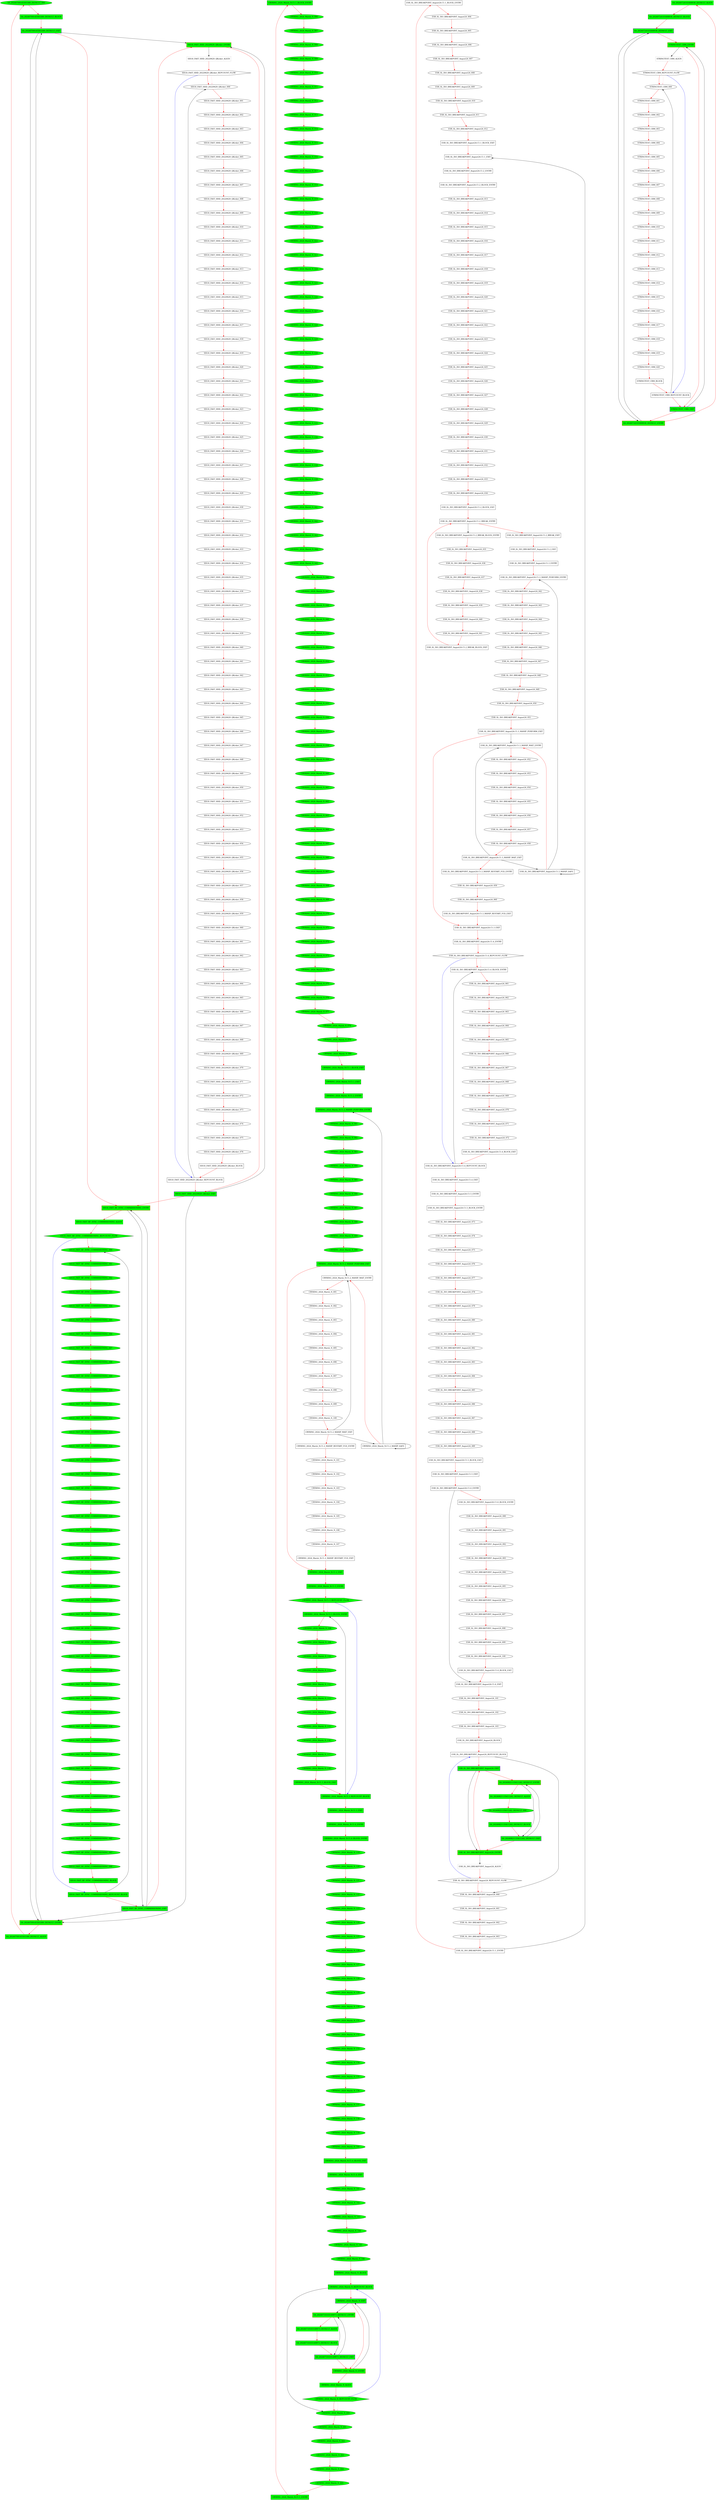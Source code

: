digraph G {
graph [root="Demo",rankdir   = TB, nodesep           = 0.6, mindist     = 1.0, ranksep = 1.0, overlap = false]
node [style     = "filled", fillcolor = "white", color = "black"]
SA_20240709145503389_DEFAULT_000[cpu="0", flags="0x00000102", type="tmsg", toffs="500000", pattern="SA_20240709145503389_DEFAULT", patentry="false", patexit="false", beamproc="undefined", bpentry="false", bpexit="false", fid="1", gid="300", evtno="255", beamin="0", bpcstart="0", sid="0", bpid="0", reqnobeam="0", vacc="0", id="0x112c0ff000000000", par="0x0000000000000000", tef="0", shape     = "oval", fillcolor = "green"];
SA_20240709145503389_DEFAULT_ALIGN[cpu="0", flags="0x00000108", type="blockalign", tperiod="10000", pattern="SA_20240709145503389_DEFAULT", patentry="false", patexit="false", beamproc="undefined", bpentry="false", bpexit="false", qlo="false", qhi="false", qil="false", shape     = "rectangle", style  = "dotted, filled", fillcolor = "green"];
SA_20240709145503389_DEFAULT_BLOCK[cpu="0", flags="0x00000107", type="block", tperiod="1000000000", pattern="SA_20240709145503389_DEFAULT", patentry="false", patexit="false", beamproc="undefined", bpentry="false", bpexit="false", qlo="false", qhi="false", qil="false", shape     = "rectangle", fillcolor = "green"];
SA_20240709145503389_DEFAULT_ENTRY[cpu="0", flags="0x00102107", type="block", tperiod="10000", pattern="SA_20240709145503389_DEFAULT", patentry="true", patexit="false", beamproc="undefined", bpentry="false", bpexit="false", qlo="true", qhi="false", qil="false", shape     = "rectangle", fillcolor = "green", penwidth=2, color = "darkorange3"];
SA_20240709145503389_DEFAULT_EXIT[cpu="0", flags="0x00108107", type="block", tperiod="10000", pattern="SA_20240709145503389_DEFAULT", patentry="false", patexit="true", beamproc="undefined", bpentry="false", bpexit="false", qlo="true", qhi="false", qil="false", shape     = "rectangle", fillcolor = "green", penwidth=2, color = "purple"];
SIS18_FAST_HHD_20220629_QKicker_000[cpu="0", flags="0x00000002", type="tmsg", toffs="0", pattern="SIS18_FAST_HHD_20220629_QKicker", patentry="false", patexit="false", beamproc="undefined", bpentry="false", bpexit="false", fid="1", gid="300", evtno="255", beamin="0", bpcstart="0", sid="2", bpid="17", reqnobeam="0", vacc="0", id="0x112c0ff000200440", par="0x0000080000000000", tef="0", shape     = "oval", fillcolor = "white"];
SIS18_FAST_HHD_20220629_QKicker_001[cpu="0", flags="0x00000002", type="tmsg", toffs="0", pattern="SIS18_FAST_HHD_20220629_QKicker", patentry="false", patexit="false", beamproc="undefined", bpentry="false", bpexit="false", fid="1", gid="300", evtno="259", beamin="0", bpcstart="0", sid="2", bpid="17", reqnobeam="0", vacc="0", id="0x112c103000200440", par="0x0000080000000000", tef="0", shape     = "oval", fillcolor = "white"];
SIS18_FAST_HHD_20220629_QKicker_002[cpu="0", flags="0x00000002", type="tmsg", toffs="0", pattern="SIS18_FAST_HHD_20220629_QKicker", patentry="false", patexit="false", beamproc="undefined", bpentry="false", bpexit="false", fid="1", gid="464", evtno="259", beamin="0", bpcstart="0", sid="2", bpid="3", reqnobeam="0", vacc="0", id="0x11d01030002000c0", par="0x0000080000000000", tef="0", shape     = "oval", fillcolor = "white"];
SIS18_FAST_HHD_20220629_QKicker_003[cpu="0", flags="0x00000002", type="tmsg", toffs="0", pattern="SIS18_FAST_HHD_20220629_QKicker", patentry="false", patexit="false", beamproc="undefined", bpentry="false", bpexit="false", fid="1", gid="466", evtno="259", beamin="0", bpcstart="0", sid="2", bpid="3", reqnobeam="0", vacc="0", id="0x11d21030002000c0", par="0x0000080000000000", tef="0", shape     = "oval", fillcolor = "white"];
SIS18_FAST_HHD_20220629_QKicker_004[cpu="0", flags="0x00000002", type="tmsg", toffs="0", pattern="SIS18_FAST_HHD_20220629_QKicker", patentry="false", patexit="false", beamproc="undefined", bpentry="false", bpexit="false", fid="1", gid="500", evtno="259", beamin="0", bpcstart="0", sid="2", bpid="3", reqnobeam="0", vacc="0", id="0x11f41030002000c0", par="0x0000080000000000", tef="0", shape     = "oval", fillcolor = "white"];
SIS18_FAST_HHD_20220629_QKicker_005[cpu="0", flags="0x00000002", type="tmsg", toffs="0", pattern="SIS18_FAST_HHD_20220629_QKicker", patentry="false", patexit="false", beamproc="undefined", bpentry="false", bpexit="false", fid="1", gid="505", evtno="259", beamin="0", bpcstart="0", sid="2", bpid="3", reqnobeam="0", vacc="0", id="0x11f91030002000c0", par="0x0000080000000000", tef="0", shape     = "oval", fillcolor = "white"];
SIS18_FAST_HHD_20220629_QKicker_006[cpu="0", flags="0x00000002", type="tmsg", toffs="0", pattern="SIS18_FAST_HHD_20220629_QKicker", patentry="false", patexit="false", beamproc="undefined", bpentry="false", bpexit="false", fid="1", gid="506", evtno="259", beamin="0", bpcstart="0", sid="2", bpid="3", reqnobeam="0", vacc="0", id="0x11fa1030002000c0", par="0x0000080000000000", tef="0", shape     = "oval", fillcolor = "white"];
SIS18_FAST_HHD_20220629_QKicker_007[cpu="0", flags="0x00000002", type="tmsg", toffs="200000", pattern="SIS18_FAST_HHD_20220629_QKicker", patentry="false", patexit="false", beamproc="undefined", bpentry="false", bpexit="false", fid="1", gid="300", evtno="245", beamin="0", bpcstart="0", sid="2", bpid="17", reqnobeam="0", vacc="0", id="0x112c0f5000200440", par="0x0000080000000000", tef="0", shape     = "oval", fillcolor = "white"];
SIS18_FAST_HHD_20220629_QKicker_008[cpu="0", flags="0x00000002", type="tmsg", toffs="20000000", pattern="SIS18_FAST_HHD_20220629_QKicker", patentry="false", patexit="false", beamproc="undefined", bpentry="false", bpexit="false", fid="1", gid="300", evtno="32", beamin="0", bpcstart="0", sid="2", bpid="9", reqnobeam="0", vacc="0", id="0x112c020000200240", par="0x0000080000000000", tef="0", shape     = "oval", fillcolor = "white"];
SIS18_FAST_HHD_20220629_QKicker_009[cpu="0", flags="0x00000002", type="tmsg", toffs="20000000", pattern="SIS18_FAST_HHD_20220629_QKicker", patentry="false", patexit="false", beamproc="undefined", bpentry="false", bpexit="false", fid="1", gid="300", evtno="257", beamin="0", bpcstart="1", sid="2", bpid="9", reqnobeam="0", vacc="0", id="0x112c101400200240", par="0x0000080000000000", tef="0", shape     = "oval", fillcolor = "white"];
SIS18_FAST_HHD_20220629_QKicker_010[cpu="0", flags="0x00000002", type="tmsg", toffs="20000000", pattern="SIS18_FAST_HHD_20220629_QKicker", patentry="false", patexit="false", beamproc="undefined", bpentry="false", bpexit="false", fid="1", gid="464", evtno="257", beamin="0", bpcstart="1", sid="2", bpid="1", reqnobeam="0", vacc="0", id="0x11d0101400200040", par="0x0000080000000000", tef="0", shape     = "oval", fillcolor = "white"];
SIS18_FAST_HHD_20220629_QKicker_011[cpu="0", flags="0x00000002", type="tmsg", toffs="20000000", pattern="SIS18_FAST_HHD_20220629_QKicker", patentry="false", patexit="false", beamproc="undefined", bpentry="false", bpexit="false", fid="1", gid="466", evtno="257", beamin="0", bpcstart="1", sid="2", bpid="1", reqnobeam="0", vacc="0", id="0x11d2101400200040", par="0x0000080000000000", tef="0", shape     = "oval", fillcolor = "white"];
SIS18_FAST_HHD_20220629_QKicker_012[cpu="0", flags="0x00000002", type="tmsg", toffs="20000000", pattern="SIS18_FAST_HHD_20220629_QKicker", patentry="false", patexit="false", beamproc="undefined", bpentry="false", bpexit="false", fid="1", gid="500", evtno="257", beamin="0", bpcstart="1", sid="2", bpid="1", reqnobeam="0", vacc="0", id="0x11f4101400200040", par="0x0000080000000000", tef="0", shape     = "oval", fillcolor = "white"];
SIS18_FAST_HHD_20220629_QKicker_013[cpu="0", flags="0x00000002", type="tmsg", toffs="20000000", pattern="SIS18_FAST_HHD_20220629_QKicker", patentry="false", patexit="false", beamproc="undefined", bpentry="false", bpexit="false", fid="1", gid="505", evtno="257", beamin="0", bpcstart="1", sid="2", bpid="1", reqnobeam="0", vacc="0", id="0x11f9101400200040", par="0x0000080000000000", tef="0", shape     = "oval", fillcolor = "white"];
SIS18_FAST_HHD_20220629_QKicker_014[cpu="0", flags="0x00000002", type="tmsg", toffs="20000000", pattern="SIS18_FAST_HHD_20220629_QKicker", patentry="false", patexit="false", beamproc="undefined", bpentry="false", bpexit="false", fid="1", gid="506", evtno="257", beamin="0", bpcstart="1", sid="2", bpid="1", reqnobeam="0", vacc="0", id="0x11fa101400200040", par="0x0000080000000000", tef="0", shape     = "oval", fillcolor = "white"];
SIS18_FAST_HHD_20220629_QKicker_015[cpu="0", flags="0x00000002", type="tmsg", toffs="20000008", pattern="SIS18_FAST_HHD_20220629_QKicker", patentry="false", patexit="false", beamproc="undefined", bpentry="false", bpexit="false", fid="1", gid="300", evtno="512", beamin="0", bpcstart="0", sid="2", bpid="9", reqnobeam="0", vacc="0", id="0x112c200000200240", par="0x0000080000000000", tef="0", shape     = "oval", fillcolor = "white"];
SIS18_FAST_HHD_20220629_QKicker_016[cpu="0", flags="0x00000002", type="tmsg", toffs="20000032", pattern="SIS18_FAST_HHD_20220629_QKicker", patentry="false", patexit="false", beamproc="undefined", bpentry="false", bpexit="false", fid="1", gid="300", evtno="345", beamin="0", bpcstart="0", sid="2", bpid="9", reqnobeam="0", vacc="0", id="0x112c159000200240", par="0x0000080000000000", tef="0", shape     = "oval", fillcolor = "white"];
SIS18_FAST_HHD_20220629_QKicker_017[cpu="0", flags="0x00000002", type="tmsg", toffs="20000040", pattern="SIS18_FAST_HHD_20220629_QKicker", patentry="false", patexit="false", beamproc="undefined", bpentry="false", bpexit="false", fid="1", gid="464", evtno="539", beamin="0", bpcstart="0", sid="2", bpid="1", reqnobeam="0", vacc="0", id="0x11d021b000200040", par="0x0000080000000000", tef="0", shape     = "oval", fillcolor = "white"];
SIS18_FAST_HHD_20220629_QKicker_018[cpu="0", flags="0x00000002", type="tmsg", toffs="20060000", pattern="SIS18_FAST_HHD_20220629_QKicker", patentry="false", patexit="false", beamproc="undefined", bpentry="false", bpexit="false", fid="1", gid="300", evtno="75", beamin="1", bpcstart="0", sid="2", bpid="15", reqnobeam="0", vacc="0", id="0x112c04b8002003c0", par="0x0000080000000000", tef="0", shape     = "oval", fillcolor = "white"];
SIS18_FAST_HHD_20220629_QKicker_019[cpu="0", flags="0x00000002", type="tmsg", toffs="20090000", pattern="SIS18_FAST_HHD_20220629_QKicker", patentry="false", patexit="false", beamproc="undefined", bpentry="false", bpexit="false", fid="1", gid="300", evtno="88", beamin="1", bpcstart="0", sid="2", bpid="14", reqnobeam="0", vacc="0", id="0x112c058800200380", par="0x0000080000000000", tef="0", shape     = "oval", fillcolor = "white"];
SIS18_FAST_HHD_20220629_QKicker_020[cpu="0", flags="0x00000002", type="tmsg", toffs="34000000", pattern="SIS18_FAST_HHD_20220629_QKicker", patentry="false", patexit="false", beamproc="undefined", bpentry="false", bpexit="false", fid="1", gid="300", evtno="513", beamin="0", bpcstart="0", sid="2", bpid="9", reqnobeam="0", vacc="0", id="0x112c201000200240", par="0x0000080000000000", tef="0", shape     = "oval", fillcolor = "white"];
SIS18_FAST_HHD_20220629_QKicker_021[cpu="0", flags="0x00000002", type="tmsg", toffs="175940000", pattern="SIS18_FAST_HHD_20220629_QKicker", patentry="false", patexit="false", beamproc="undefined", bpentry="false", bpexit="false", fid="1", gid="300", evtno="103", beamin="0", bpcstart="0", sid="2", bpid="9", reqnobeam="0", vacc="0", id="0x112c067000200240", par="0x0000080000000000", tef="0", shape     = "oval", fillcolor = "white"];
SIS18_FAST_HHD_20220629_QKicker_022[cpu="0", flags="0x00000002", type="tmsg", toffs="175970000", pattern="SIS18_FAST_HHD_20220629_QKicker", patentry="false", patexit="false", beamproc="undefined", bpentry="false", bpexit="false", fid="1", gid="300", evtno="44", beamin="0", bpcstart="0", sid="2", bpid="9", reqnobeam="0", vacc="0", id="0x112c02c000200240", par="0x0000080000000000", tef="0", shape     = "oval", fillcolor = "white"];
SIS18_FAST_HHD_20220629_QKicker_023[cpu="0", flags="0x00000002", type="tmsg", toffs="232000008", pattern="SIS18_FAST_HHD_20220629_QKicker", patentry="false", patexit="false", beamproc="undefined", bpentry="false", bpexit="false", fid="1", gid="300", evtno="512", beamin="1", bpcstart="0", sid="2", bpid="10", reqnobeam="0", vacc="0", id="0x112c200800200280", par="0x0000080000000000", tef="0", shape     = "oval", fillcolor = "white"];
SIS18_FAST_HHD_20220629_QKicker_024[cpu="0", flags="0x00000002", type="tmsg", toffs="246000000", pattern="SIS18_FAST_HHD_20220629_QKicker", patentry="false", patexit="false", beamproc="undefined", bpentry="false", bpexit="false", fid="1", gid="300", evtno="256", beamin="1", bpcstart="0", sid="2", bpid="10", reqnobeam="0", vacc="0", id="0x112c100800200280", par="0x0000080000000000", tef="0", shape     = "oval", fillcolor = "white"];
SIS18_FAST_HHD_20220629_QKicker_025[cpu="0", flags="0x00000002", type="tmsg", toffs="246000000", pattern="SIS18_FAST_HHD_20220629_QKicker", patentry="false", patexit="false", beamproc="undefined", bpentry="false", bpexit="false", fid="1", gid="464", evtno="256", beamin="1", bpcstart="0", sid="2", bpid="2", reqnobeam="0", vacc="0", id="0x11d0100800200080", par="0x0000080000000000", tef="0", shape     = "oval", fillcolor = "white"];
SIS18_FAST_HHD_20220629_QKicker_026[cpu="0", flags="0x00000002", type="tmsg", toffs="246000000", pattern="SIS18_FAST_HHD_20220629_QKicker", patentry="false", patexit="false", beamproc="undefined", bpentry="false", bpexit="false", fid="1", gid="466", evtno="256", beamin="1", bpcstart="0", sid="2", bpid="2", reqnobeam="0", vacc="0", id="0x11d2100800200080", par="0x0000080000000000", tef="0", shape     = "oval", fillcolor = "white"];
SIS18_FAST_HHD_20220629_QKicker_027[cpu="0", flags="0x00000002", type="tmsg", toffs="248000008", pattern="SIS18_FAST_HHD_20220629_QKicker", patentry="false", patexit="false", beamproc="undefined", bpentry="false", bpexit="false", fid="1", gid="300", evtno="512", beamin="1", bpcstart="0", sid="2", bpid="11", reqnobeam="0", vacc="0", id="0x112c2008002002c0", par="0x0000080000000000", tef="0", shape     = "oval", fillcolor = "white"];
SIS18_FAST_HHD_20220629_QKicker_028[cpu="0", flags="0x00000002", type="tmsg", toffs="252840000", pattern="SIS18_FAST_HHD_20220629_QKicker", patentry="false", patexit="false", beamproc="undefined", bpentry="false", bpexit="false", fid="1", gid="300", evtno="39", beamin="1", bpcstart="0", sid="2", bpid="10", reqnobeam="0", vacc="0", id="0x112c027800200280", par="0x0000080000000000", tef="0", shape     = "oval", fillcolor = "white"];
SIS18_FAST_HHD_20220629_QKicker_029[cpu="0", flags="0x00000002", type="tmsg", toffs="254340000", pattern="SIS18_FAST_HHD_20220629_QKicker", patentry="false", patexit="false", beamproc="undefined", bpentry="false", bpexit="false", fid="1", gid="300", evtno="107", beamin="1", bpcstart="0", sid="2", bpid="10", reqnobeam="0", vacc="0", id="0x112c06b800200280", par="0x0000080000000000", tef="0", shape     = "oval", fillcolor = "white"];
SIS18_FAST_HHD_20220629_QKicker_030[cpu="0", flags="0x00000002", type="tmsg", toffs="254340000", pattern="SIS18_FAST_HHD_20220629_QKicker", patentry="false", patexit="false", beamproc="undefined", bpentry="false", bpexit="false", fid="1", gid="300", evtno="283", beamin="1", bpcstart="0", sid="2", bpid="10", reqnobeam="0", vacc="0", id="0x112c11b800200280", par="0x0000080000000000", tef="0", shape     = "oval", fillcolor = "white"];
SIS18_FAST_HHD_20220629_QKicker_031[cpu="0", flags="0x00000002", type="tmsg", toffs="254490000", pattern="SIS18_FAST_HHD_20220629_QKicker", patentry="false", patexit="false", beamproc="undefined", bpentry="false", bpexit="false", fid="1", gid="300", evtno="40", beamin="1", bpcstart="0", sid="2", bpid="10", reqnobeam="0", vacc="0", id="0x112c028800200280", par="0x0000080000000000", tef="0", shape     = "oval", fillcolor = "white"];
SIS18_FAST_HHD_20220629_QKicker_032[cpu="0", flags="0x00000002", type="tmsg", toffs="254560000", pattern="SIS18_FAST_HHD_20220629_QKicker", patentry="false", patexit="false", beamproc="undefined", bpentry="false", bpexit="false", fid="1", gid="300", evtno="518", beamin="1", bpcstart="0", sid="2", bpid="10", reqnobeam="0", vacc="0", id="0x112c206800200280", par="0x0000080000000000", tef="0", shape     = "oval", fillcolor = "white"];
SIS18_FAST_HHD_20220629_QKicker_033[cpu="0", flags="0x00000002", type="tmsg", toffs="254560000", pattern="SIS18_FAST_HHD_20220629_QKicker", patentry="false", patexit="false", beamproc="undefined", bpentry="false", bpexit="false", fid="1", gid="464", evtno="518", beamin="1", bpcstart="0", sid="2", bpid="2", reqnobeam="0", vacc="0", id="0x11d0206800200080", par="0x0000080000000000", tef="0", shape     = "oval", fillcolor = "white"];
SIS18_FAST_HHD_20220629_QKicker_034[cpu="0", flags="0x00000002", type="tmsg", toffs="254609999", pattern="SIS18_FAST_HHD_20220629_QKicker", patentry="false", patexit="false", beamproc="undefined", bpentry="false", bpexit="false", fid="1", gid="464", evtno="520", beamin="1", bpcstart="0", sid="2", bpid="2", reqnobeam="0", vacc="0", id="0x11d0208800200080", par="0x0000080000000000", tef="0", shape     = "oval", fillcolor = "white"];
SIS18_FAST_HHD_20220629_QKicker_035[cpu="0", flags="0x00000002", type="tmsg", toffs="262000000", pattern="SIS18_FAST_HHD_20220629_QKicker", patentry="false", patexit="false", beamproc="undefined", bpentry="false", bpexit="false", fid="1", gid="300", evtno="43", beamin="1", bpcstart="0", sid="2", bpid="11", reqnobeam="0", vacc="0", id="0x112c02b8002002c0", par="0x0000080000000000", tef="0", shape     = "oval", fillcolor = "white"];
SIS18_FAST_HHD_20220629_QKicker_036[cpu="0", flags="0x00000002", type="tmsg", toffs="262000000", pattern="SIS18_FAST_HHD_20220629_QKicker", patentry="false", patexit="false", beamproc="undefined", bpentry="false", bpexit="false", fid="1", gid="300", evtno="256", beamin="1", bpcstart="0", sid="2", bpid="11", reqnobeam="0", vacc="0", id="0x112c1008002002c0", par="0x0000080000000000", tef="0", shape     = "oval", fillcolor = "white"];
SIS18_FAST_HHD_20220629_QKicker_037[cpu="0", flags="0x00000002", type="tmsg", toffs="262000000", pattern="SIS18_FAST_HHD_20220629_QKicker", patentry="false", patexit="false", beamproc="undefined", bpentry="false", bpexit="false", fid="1", gid="464", evtno="256", beamin="0", bpcstart="0", sid="2", bpid="3", reqnobeam="0", vacc="0", id="0x11d01000002000c0", par="0x0000080000000000", tef="0", shape     = "oval", fillcolor = "white"];
SIS18_FAST_HHD_20220629_QKicker_038[cpu="0", flags="0x00000002", type="tmsg", toffs="262000000", pattern="SIS18_FAST_HHD_20220629_QKicker", patentry="false", patexit="false", beamproc="undefined", bpentry="false", bpexit="false", fid="1", gid="466", evtno="256", beamin="0", bpcstart="0", sid="2", bpid="3", reqnobeam="0", vacc="0", id="0x11d21000002000c0", par="0x0000080000000000", tef="0", shape     = "oval", fillcolor = "white"];
SIS18_FAST_HHD_20220629_QKicker_039[cpu="0", flags="0x00000002", type="tmsg", toffs="280000008", pattern="SIS18_FAST_HHD_20220629_QKicker", patentry="false", patexit="false", beamproc="undefined", bpentry="false", bpexit="false", fid="1", gid="300", evtno="512", beamin="1", bpcstart="0", sid="2", bpid="12", reqnobeam="0", vacc="0", id="0x112c200800200300", par="0x0000080000000000", tef="0", shape     = "oval", fillcolor = "white"];
SIS18_FAST_HHD_20220629_QKicker_040[cpu="0", flags="0x00000002", type="tmsg", toffs="294000000", pattern="SIS18_FAST_HHD_20220629_QKicker", patentry="false", patexit="false", beamproc="undefined", bpentry="false", bpexit="false", fid="1", gid="300", evtno="256", beamin="1", bpcstart="0", sid="2", bpid="12", reqnobeam="0", vacc="0", id="0x112c100800200300", par="0x0000080000000000", tef="0", shape     = "oval", fillcolor = "white"];
SIS18_FAST_HHD_20220629_QKicker_041[cpu="0", flags="0x00000002", type="tmsg", toffs="294000024", pattern="SIS18_FAST_HHD_20220629_QKicker", patentry="false", patexit="false", beamproc="undefined", bpentry="false", bpexit="false", fid="1", gid="300", evtno="285", beamin="1", bpcstart="0", sid="2", bpid="12", reqnobeam="0", vacc="0", id="0x112c11d800200300", par="0x0000080000000000", tef="0", shape     = "oval", fillcolor = "white"];
SIS18_FAST_HHD_20220629_QKicker_042[cpu="0", flags="0x00000002", type="tmsg", toffs="658000008", pattern="SIS18_FAST_HHD_20220629_QKicker", patentry="false", patexit="false", beamproc="undefined", bpentry="false", bpexit="false", fid="1", gid="300", evtno="512", beamin="1", bpcstart="0", sid="2", bpid="13", reqnobeam="0", vacc="0", id="0x112c200800200340", par="0x0000080000000000", tef="0", shape     = "oval", fillcolor = "white"];
SIS18_FAST_HHD_20220629_QKicker_043[cpu="0", flags="0x00000002", type="tmsg", toffs="671970000", pattern="SIS18_FAST_HHD_20220629_QKicker", patentry="false", patexit="false", beamproc="undefined", bpentry="false", bpexit="false", fid="1", gid="300", evtno="45", beamin="1", bpcstart="0", sid="2", bpid="12", reqnobeam="0", vacc="0", id="0x112c02d800200300", par="0x0000080000000000", tef="0", shape     = "oval", fillcolor = "white"];
SIS18_FAST_HHD_20220629_QKicker_044[cpu="0", flags="0x00000002", type="tmsg", toffs="672000000", pattern="SIS18_FAST_HHD_20220629_QKicker", patentry="false", patexit="false", beamproc="undefined", bpentry="false", bpexit="false", fid="1", gid="300", evtno="256", beamin="1", bpcstart="0", sid="2", bpid="13", reqnobeam="0", vacc="0", id="0x112c100800200340", par="0x0000080000000000", tef="0", shape     = "oval", fillcolor = "white"];
SIS18_FAST_HHD_20220629_QKicker_045[cpu="0", flags="0x00000002", type="tmsg", toffs="847000000", pattern="SIS18_FAST_HHD_20220629_QKicker", patentry="false", patexit="false", beamproc="undefined", bpentry="false", bpexit="false", fid="1", gid="300", evtno="89", beamin="1", bpcstart="0", sid="2", bpid="14", reqnobeam="0", vacc="0", id="0x112c059800200380", par="0x0000080000000000", tef="0", shape     = "oval", fillcolor = "white"];
SIS18_FAST_HHD_20220629_QKicker_046[cpu="0", flags="0x00000002", type="tmsg", toffs="858000008", pattern="SIS18_FAST_HHD_20220629_QKicker", patentry="false", patexit="false", beamproc="undefined", bpentry="false", bpexit="false", fid="1", gid="300", evtno="512", beamin="1", bpcstart="0", sid="2", bpid="14", reqnobeam="0", vacc="0", id="0x112c200800200380", par="0x0000080000000000", tef="0", shape     = "oval", fillcolor = "white"];
SIS18_FAST_HHD_20220629_QKicker_047[cpu="0", flags="0x00000002", type="tmsg", toffs="872000000", pattern="SIS18_FAST_HHD_20220629_QKicker", patentry="false", patexit="false", beamproc="undefined", bpentry="false", bpexit="false", fid="1", gid="300", evtno="57", beamin="1", bpcstart="0", sid="2", bpid="14", reqnobeam="0", vacc="0", id="0x112c039800200380", par="0x0000080000000000", tef="0", shape     = "oval", fillcolor = "white"];
SIS18_FAST_HHD_20220629_QKicker_048[cpu="0", flags="0x00000002", type="tmsg", toffs="872000000", pattern="SIS18_FAST_HHD_20220629_QKicker", patentry="false", patexit="false", beamproc="undefined", bpentry="false", bpexit="false", fid="1", gid="300", evtno="256", beamin="1", bpcstart="0", sid="2", bpid="14", reqnobeam="0", vacc="0", id="0x112c100800200380", par="0x0000080000000000", tef="0", shape     = "oval", fillcolor = "white"];
SIS18_FAST_HHD_20220629_QKicker_049[cpu="0", flags="0x00000002", type="tmsg", toffs="872000000", pattern="SIS18_FAST_HHD_20220629_QKicker", patentry="false", patexit="false", beamproc="undefined", bpentry="false", bpexit="false", fid="1", gid="500", evtno="256", beamin="1", bpcstart="0", sid="2", bpid="2", reqnobeam="0", vacc="0", id="0x11f4100800200080", par="0x0000080000000000", tef="0", shape     = "oval", fillcolor = "white"];
SIS18_FAST_HHD_20220629_QKicker_050[cpu="0", flags="0x00000002", type="tmsg", toffs="872000000", pattern="SIS18_FAST_HHD_20220629_QKicker", patentry="false", patexit="false", beamproc="undefined", bpentry="false", bpexit="false", fid="1", gid="505", evtno="256", beamin="1", bpcstart="0", sid="2", bpid="2", reqnobeam="0", vacc="0", id="0x11f9100800200080", par="0x0000080000000000", tef="0", shape     = "oval", fillcolor = "white"];
SIS18_FAST_HHD_20220629_QKicker_051[cpu="0", flags="0x00000002", type="tmsg", toffs="872000000", pattern="SIS18_FAST_HHD_20220629_QKicker", patentry="false", patexit="false", beamproc="undefined", bpentry="false", bpexit="false", fid="1", gid="506", evtno="256", beamin="1", bpcstart="0", sid="2", bpid="2", reqnobeam="0", vacc="0", id="0x11fa100800200080", par="0x0000080000000000", tef="0", shape     = "oval", fillcolor = "white"];
SIS18_FAST_HHD_20220629_QKicker_052[cpu="0", flags="0x00000002", type="tmsg", toffs="882000000", pattern="SIS18_FAST_HHD_20220629_QKicker", patentry="false", patexit="false", beamproc="undefined", bpentry="false", bpexit="false", fid="1", gid="300", evtno="90", beamin="1", bpcstart="0", sid="2", bpid="14", reqnobeam="0", vacc="0", id="0x112c05a800200380", par="0x0000080000000000", tef="0", shape     = "oval", fillcolor = "white"];
SIS18_FAST_HHD_20220629_QKicker_053[cpu="0", flags="0x00000002", type="tmsg", toffs="937000000", pattern="SIS18_FAST_HHD_20220629_QKicker", patentry="false", patexit="false", beamproc="undefined", bpentry="false", bpexit="false", fid="1", gid="300", evtno="47", beamin="1", bpcstart="0", sid="2", bpid="14", reqnobeam="0", vacc="0", id="0x112c02f800200380", par="0x0000080000000000", tef="0", shape     = "oval", fillcolor = "white"];
SIS18_FAST_HHD_20220629_QKicker_054[cpu="0", flags="0x00000002", type="tmsg", toffs="958000008", pattern="SIS18_FAST_HHD_20220629_QKicker", patentry="false", patexit="false", beamproc="undefined", bpentry="false", bpexit="false", fid="1", gid="300", evtno="512", beamin="1", bpcstart="0", sid="2", bpid="15", reqnobeam="0", vacc="0", id="0x112c2008002003c0", par="0x0000080000000000", tef="0", shape     = "oval", fillcolor = "white"];
SIS18_FAST_HHD_20220629_QKicker_055[cpu="0", flags="0x00000002", type="tmsg", toffs="971500000", pattern="SIS18_FAST_HHD_20220629_QKicker", patentry="false", patexit="false", beamproc="undefined", bpentry="false", bpexit="false", fid="1", gid="300", evtno="2079", beamin="1", bpcstart="0", sid="2", bpid="14", reqnobeam="0", vacc="0", id="0x112c81f800200380", par="0x0000080000000000", tef="0", shape     = "oval", fillcolor = "white"];
SIS18_FAST_HHD_20220629_QKicker_056[cpu="0", flags="0x00000002", type="tmsg", toffs="972000000", pattern="SIS18_FAST_HHD_20220629_QKicker", patentry="false", patexit="false", beamproc="undefined", bpentry="false", bpexit="false", fid="1", gid="300", evtno="256", beamin="1", bpcstart="0", sid="2", bpid="15", reqnobeam="0", vacc="0", id="0x112c1008002003c0", par="0x0000080000000000", tef="0", shape     = "oval", fillcolor = "white"];
SIS18_FAST_HHD_20220629_QKicker_057[cpu="0", flags="0x00000002", type="tmsg", toffs="972000024", pattern="SIS18_FAST_HHD_20220629_QKicker", patentry="false", patexit="false", beamproc="undefined", bpentry="false", bpexit="false", fid="1", gid="300", evtno="284", beamin="1", bpcstart="0", sid="2", bpid="15", reqnobeam="0", vacc="0", id="0x112c11c8002003c0", par="0x0000080000000000", tef="0", shape     = "oval", fillcolor = "white"];
SIS18_FAST_HHD_20220629_QKicker_058[cpu="0", flags="0x00000002", type="tmsg", toffs="973475000", pattern="SIS18_FAST_HHD_20220629_QKicker", patentry="false", patexit="false", beamproc="undefined", bpentry="false", bpexit="false", fid="1", gid="300", evtno="49", beamin="1", bpcstart="0", sid="2", bpid="15", reqnobeam="0", vacc="0", id="0x112c0318002003c0", par="0x0000080000000000", tef="0", shape     = "oval", fillcolor = "white"];
SIS18_FAST_HHD_20220629_QKicker_059[cpu="0", flags="0x00000002", type="tmsg", toffs="974000008", pattern="SIS18_FAST_HHD_20220629_QKicker", patentry="false", patexit="false", beamproc="undefined", bpentry="false", bpexit="false", fid="1", gid="300", evtno="512", beamin="1", bpcstart="0", sid="2", bpid="16", reqnobeam="0", vacc="0", id="0x112c200800200400", par="0x0000080000000000", tef="0", shape     = "oval", fillcolor = "white"];
SIS18_FAST_HHD_20220629_QKicker_060[cpu="0", flags="0x00000002", type="tmsg", toffs="987970000", pattern="SIS18_FAST_HHD_20220629_QKicker", patentry="false", patexit="false", beamproc="undefined", bpentry="false", bpexit="false", fid="1", gid="300", evtno="51", beamin="1", bpcstart="0", sid="2", bpid="15", reqnobeam="0", vacc="0", id="0x112c0338002003c0", par="0x0000080000000000", tef="0", shape     = "oval", fillcolor = "white"];
SIS18_FAST_HHD_20220629_QKicker_061[cpu="0", flags="0x00000002", type="tmsg", toffs="987999992", pattern="SIS18_FAST_HHD_20220629_QKicker", patentry="false", patexit="false", beamproc="undefined", bpentry="false", bpexit="false", fid="1", gid="300", evtno="520", beamin="1", bpcstart="0", sid="2", bpid="15", reqnobeam="0", vacc="0", id="0x112c2088002003c0", par="0x0000080000000000", tef="0", shape     = "oval", fillcolor = "white"];
SIS18_FAST_HHD_20220629_QKicker_062[cpu="0", flags="0x00000002", type="tmsg", toffs="988000000", pattern="SIS18_FAST_HHD_20220629_QKicker", patentry="false", patexit="false", beamproc="undefined", bpentry="false", bpexit="false", fid="1", gid="300", evtno="256", beamin="1", bpcstart="0", sid="2", bpid="16", reqnobeam="0", vacc="0", id="0x112c100800200400", par="0x0000080000000000", tef="0", shape     = "oval", fillcolor = "white"];
SIS18_FAST_HHD_20220629_QKicker_063[cpu="0", flags="0x00000002", type="tmsg", toffs="1014000008", pattern="SIS18_FAST_HHD_20220629_QKicker", patentry="false", patexit="false", beamproc="undefined", bpentry="false", bpexit="false", fid="1", gid="300", evtno="512", beamin="0", bpcstart="0", sid="2", bpid="17", reqnobeam="0", vacc="0", id="0x112c200000200440", par="0x0000080000000000", tef="0", shape     = "oval", fillcolor = "white"];
SIS18_FAST_HHD_20220629_QKicker_064[cpu="0", flags="0x00000002", type="tmsg", toffs="1028000000", pattern="SIS18_FAST_HHD_20220629_QKicker", patentry="false", patexit="false", beamproc="undefined", bpentry="false", bpexit="false", fid="1", gid="300", evtno="52", beamin="0", bpcstart="0", sid="2", bpid="17", reqnobeam="0", vacc="0", id="0x112c034000200440", par="0x0000080000000000", tef="0", shape     = "oval", fillcolor = "white"];
SIS18_FAST_HHD_20220629_QKicker_065[cpu="0", flags="0x00000002", type="tmsg", toffs="1028000000", pattern="SIS18_FAST_HHD_20220629_QKicker", patentry="false", patexit="false", beamproc="undefined", bpentry="false", bpexit="false", fid="1", gid="300", evtno="256", beamin="0", bpcstart="0", sid="2", bpid="17", reqnobeam="0", vacc="0", id="0x112c100000200440", par="0x0000080000000000", tef="0", shape     = "oval", fillcolor = "white"];
SIS18_FAST_HHD_20220629_QKicker_066[cpu="0", flags="0x00000002", type="tmsg", toffs="1028000000", pattern="SIS18_FAST_HHD_20220629_QKicker", patentry="false", patexit="false", beamproc="undefined", bpentry="false", bpexit="false", fid="1", gid="500", evtno="256", beamin="0", bpcstart="0", sid="2", bpid="3", reqnobeam="0", vacc="0", id="0x11f41000002000c0", par="0x0000080000000000", tef="0", shape     = "oval", fillcolor = "white"];
SIS18_FAST_HHD_20220629_QKicker_067[cpu="0", flags="0x00000002", type="tmsg", toffs="1028000000", pattern="SIS18_FAST_HHD_20220629_QKicker", patentry="false", patexit="false", beamproc="undefined", bpentry="false", bpexit="false", fid="1", gid="505", evtno="256", beamin="0", bpcstart="0", sid="2", bpid="3", reqnobeam="0", vacc="0", id="0x11f91000002000c0", par="0x0000080000000000", tef="0", shape     = "oval", fillcolor = "white"];
SIS18_FAST_HHD_20220629_QKicker_068[cpu="0", flags="0x00000002", type="tmsg", toffs="1028000000", pattern="SIS18_FAST_HHD_20220629_QKicker", patentry="false", patexit="false", beamproc="undefined", bpentry="false", bpexit="false", fid="1", gid="506", evtno="256", beamin="0", bpcstart="0", sid="2", bpid="3", reqnobeam="0", vacc="0", id="0x11fa1000002000c0", par="0x0000080000000000", tef="0", shape     = "oval", fillcolor = "white"];
SIS18_FAST_HHD_20220629_QKicker_069[cpu="0", flags="0x00000002", type="tmsg", toffs="1237970000", pattern="SIS18_FAST_HHD_20220629_QKicker", patentry="false", patexit="false", beamproc="undefined", bpentry="false", bpexit="false", fid="1", gid="300", evtno="55", beamin="0", bpcstart="0", sid="2", bpid="17", reqnobeam="0", vacc="0", id="0x112c037000200440", par="0x0000080000000000", tef="0", shape     = "oval", fillcolor = "white"];
SIS18_FAST_HHD_20220629_QKicker_070[cpu="0", flags="0x00000002", type="tmsg", toffs="1238030000", pattern="SIS18_FAST_HHD_20220629_QKicker", patentry="false", patexit="false", beamproc="undefined", bpentry="false", bpexit="false", fid="1", gid="300", evtno="246", beamin="0", bpcstart="0", sid="2", bpid="17", reqnobeam="0", vacc="0", id="0x112c0f6000200440", par="0x0000080000000000", tef="0", shape     = "oval", fillcolor = "white"];
SIS18_FAST_HHD_20220629_QKicker_071[cpu="0", flags="0x00000002", type="tmsg", toffs="1256000000", pattern="SIS18_FAST_HHD_20220629_QKicker", patentry="false", patexit="false", beamproc="undefined", bpentry="false", bpexit="false", fid="1", gid="300", evtno="258", beamin="0", bpcstart="0", sid="2", bpid="17", reqnobeam="0", vacc="0", id="0x112c102000200440", par="0x0000080000000000", tef="0", shape     = "oval", fillcolor = "white"];
SIS18_FAST_HHD_20220629_QKicker_072[cpu="0", flags="0x00000002", type="tmsg", toffs="1256000000", pattern="SIS18_FAST_HHD_20220629_QKicker", patentry="false", patexit="false", beamproc="undefined", bpentry="false", bpexit="false", fid="1", gid="464", evtno="258", beamin="0", bpcstart="0", sid="2", bpid="3", reqnobeam="0", vacc="0", id="0x11d01020002000c0", par="0x0000080000000000", tef="0", shape     = "oval", fillcolor = "white"];
SIS18_FAST_HHD_20220629_QKicker_073[cpu="0", flags="0x00000002", type="tmsg", toffs="1256000000", pattern="SIS18_FAST_HHD_20220629_QKicker", patentry="false", patexit="false", beamproc="undefined", bpentry="false", bpexit="false", fid="1", gid="466", evtno="258", beamin="0", bpcstart="0", sid="2", bpid="3", reqnobeam="0", vacc="0", id="0x11d21020002000c0", par="0x0000080000000000", tef="0", shape     = "oval", fillcolor = "white"];
SIS18_FAST_HHD_20220629_QKicker_074[cpu="0", flags="0x00000002", type="tmsg", toffs="1256000000", pattern="SIS18_FAST_HHD_20220629_QKicker", patentry="false", patexit="false", beamproc="undefined", bpentry="false", bpexit="false", fid="1", gid="500", evtno="258", beamin="0", bpcstart="0", sid="2", bpid="3", reqnobeam="0", vacc="0", id="0x11f41020002000c0", par="0x0000080000000000", tef="0", shape     = "oval", fillcolor = "white"];
SIS18_FAST_HHD_20220629_QKicker_075[cpu="0", flags="0x00000002", type="tmsg", toffs="1256000000", pattern="SIS18_FAST_HHD_20220629_QKicker", patentry="false", patexit="false", beamproc="undefined", bpentry="false", bpexit="false", fid="1", gid="505", evtno="258", beamin="0", bpcstart="0", sid="2", bpid="3", reqnobeam="0", vacc="0", id="0x11f91020002000c0", par="0x0000080000000000", tef="0", shape     = "oval", fillcolor = "white"];
SIS18_FAST_HHD_20220629_QKicker_076[cpu="0", flags="0x00000002", type="tmsg", toffs="1256000000", pattern="SIS18_FAST_HHD_20220629_QKicker", patentry="false", patexit="false", beamproc="undefined", bpentry="false", bpexit="false", fid="1", gid="506", evtno="258", beamin="0", bpcstart="0", sid="2", bpid="3", reqnobeam="0", vacc="0", id="0x11fa1020002000c0", par="0x0000080000000000", tef="0", shape     = "oval", fillcolor = "white"];
SIS18_FAST_HHD_20220629_QKicker_ALIGN[cpu="0", flags="0x00000008", type="blockalign", tperiod="10000", pattern="SIS18_FAST_HHD_20220629_QKicker", patentry="false", patexit="false", beamproc="undefined", bpentry="false", bpexit="false", qlo="false", qhi="false", qil="false", shape     = "rectangle", style  = "dotted, filled", fillcolor = "white"];
SIS18_FAST_HHD_20220629_QKicker_BLOCK[cpu="0", flags="0x00000007", type="block", tperiod="1296000000", pattern="SIS18_FAST_HHD_20220629_QKicker", patentry="false", patexit="false", beamproc="undefined", bpentry="false", bpexit="false", qlo="false", qhi="false", qil="false", shape     = "rectangle", fillcolor = "white"];
SIS18_FAST_HHD_20220629_QKicker_ENTRY[cpu="0", flags="0x00102107", type="block", tperiod="10000", pattern="SIS18_FAST_HHD_20220629_QKicker", patentry="true", patexit="false", beamproc="undefined", bpentry="false", bpexit="false", qlo="true", qhi="false", qil="false", shape     = "rectangle", fillcolor = "green", penwidth=2, color = "darkorange3"];
SIS18_FAST_HHD_20220629_QKicker_EXIT[cpu="0", flags="0x00108107", type="block", tperiod="10000", pattern="SIS18_FAST_HHD_20220629_QKicker", patentry="false", patexit="true", beamproc="undefined", bpentry="false", bpexit="false", qlo="true", qhi="false", qil="false", shape     = "rectangle", fillcolor = "green", penwidth=2, color = "purple"];
SIS18_FAST_HHD_20220629_QKicker_REPCOUNT_BLOCK[cpu="0", flags="0x00100007", type="block", tperiod="10000", pattern="SIS18_FAST_HHD_20220629_QKicker", patentry="false", patexit="false", beamproc="undefined", bpentry="false", bpexit="false", qlo="true", qhi="false", qil="false", shape     = "rectangle", fillcolor = "white"];
SIS18_FAST_HHD_20220629_QKicker_REPCOUNT_FLOW[cpu="0", flags="0x00000004", type="flow", tvalid="0", vabs="true", prio="0", toffs="0", pattern="SIS18_FAST_HHD_20220629_QKicker", patentry="false", patexit="false", beamproc="undefined", bpentry="false", bpexit="false", qty="0", shape     = "hexagon", fillcolor = "white"];
SIS18_FAST_RF_SYNC_COMMISSIONING_000[cpu="0", flags="0x00000102", type="tmsg", toffs="0", pattern="SIS18_FAST_RF_SYNC_COMMISSIONING", patentry="false", patexit="false", beamproc="undefined", bpentry="false", bpexit="false", fid="1", gid="300", evtno="255", beamin="0", bpcstart="0", sid="1", bpid="8", reqnobeam="0", vacc="0", id="0x112c0ff000100200", par="0x0000040000000000", tef="0", shape     = "oval", fillcolor = "green"];
SIS18_FAST_RF_SYNC_COMMISSIONING_001[cpu="0", flags="0x00000102", type="tmsg", toffs="0", pattern="SIS18_FAST_RF_SYNC_COMMISSIONING", patentry="false", patexit="false", beamproc="undefined", bpentry="false", bpexit="false", fid="1", gid="300", evtno="259", beamin="0", bpcstart="0", sid="1", bpid="8", reqnobeam="0", vacc="0", id="0x112c103000100200", par="0x0000040000000000", tef="0", shape     = "oval", fillcolor = "green"];
SIS18_FAST_RF_SYNC_COMMISSIONING_002[cpu="0", flags="0x00000102", type="tmsg", toffs="200000", pattern="SIS18_FAST_RF_SYNC_COMMISSIONING", patentry="false", patexit="false", beamproc="undefined", bpentry="false", bpexit="false", fid="1", gid="300", evtno="245", beamin="0", bpcstart="0", sid="1", bpid="8", reqnobeam="0", vacc="0", id="0x112c0f5000100200", par="0x0000040000000000", tef="0", shape     = "oval", fillcolor = "green"];
SIS18_FAST_RF_SYNC_COMMISSIONING_003[cpu="0", flags="0x00000102", type="tmsg", toffs="20000000", pattern="SIS18_FAST_RF_SYNC_COMMISSIONING", patentry="false", patexit="false", beamproc="undefined", bpentry="false", bpexit="false", fid="1", gid="300", evtno="32", beamin="0", bpcstart="0", sid="1", bpid="1", reqnobeam="0", vacc="0", id="0x112c020000100040", par="0x0000040000000000", tef="0", shape     = "oval", fillcolor = "green"];
SIS18_FAST_RF_SYNC_COMMISSIONING_004[cpu="0", flags="0x00000102", type="tmsg", toffs="20000000", pattern="SIS18_FAST_RF_SYNC_COMMISSIONING", patentry="false", patexit="false", beamproc="undefined", bpentry="false", bpexit="false", fid="1", gid="300", evtno="257", beamin="0", bpcstart="1", sid="1", bpid="1", reqnobeam="0", vacc="0", id="0x112c101400100040", par="0x0000040000000000", tef="0", shape     = "oval", fillcolor = "green"];
SIS18_FAST_RF_SYNC_COMMISSIONING_005[cpu="0", flags="0x00000102", type="tmsg", toffs="20000008", pattern="SIS18_FAST_RF_SYNC_COMMISSIONING", patentry="false", patexit="false", beamproc="undefined", bpentry="false", bpexit="false", fid="1", gid="300", evtno="512", beamin="0", bpcstart="0", sid="1", bpid="1", reqnobeam="0", vacc="0", id="0x112c200000100040", par="0x0000040000000000", tef="0", shape     = "oval", fillcolor = "green"];
SIS18_FAST_RF_SYNC_COMMISSIONING_006[cpu="0", flags="0x00000102", type="tmsg", toffs="20000032", pattern="SIS18_FAST_RF_SYNC_COMMISSIONING", patentry="false", patexit="false", beamproc="undefined", bpentry="false", bpexit="false", fid="1", gid="300", evtno="345", beamin="0", bpcstart="0", sid="1", bpid="1", reqnobeam="0", vacc="0", id="0x112c159000100040", par="0x0000040000000000", tef="0", shape     = "oval", fillcolor = "green"];
SIS18_FAST_RF_SYNC_COMMISSIONING_007[cpu="0", flags="0x00000102", type="tmsg", toffs="20060000", pattern="SIS18_FAST_RF_SYNC_COMMISSIONING", patentry="false", patexit="false", beamproc="undefined", bpentry="false", bpexit="false", fid="1", gid="300", evtno="75", beamin="1", bpcstart="0", sid="1", bpid="6", reqnobeam="0", vacc="0", id="0x112c04b800100180", par="0x0000040000000000", tef="0", shape     = "oval", fillcolor = "green"];
SIS18_FAST_RF_SYNC_COMMISSIONING_008[cpu="0", flags="0x00000102", type="tmsg", toffs="34000000", pattern="SIS18_FAST_RF_SYNC_COMMISSIONING", patentry="false", patexit="false", beamproc="undefined", bpentry="false", bpexit="false", fid="1", gid="300", evtno="513", beamin="0", bpcstart="0", sid="1", bpid="1", reqnobeam="0", vacc="0", id="0x112c201000100040", par="0x0000040000000000", tef="0", shape     = "oval", fillcolor = "green"];
SIS18_FAST_RF_SYNC_COMMISSIONING_009[cpu="0", flags="0x00000102", type="tmsg", toffs="175940000", pattern="SIS18_FAST_RF_SYNC_COMMISSIONING", patentry="false", patexit="false", beamproc="undefined", bpentry="false", bpexit="false", fid="1", gid="300", evtno="103", beamin="0", bpcstart="0", sid="1", bpid="1", reqnobeam="0", vacc="0", id="0x112c067000100040", par="0x0000040000000000", tef="0", shape     = "oval", fillcolor = "green"];
SIS18_FAST_RF_SYNC_COMMISSIONING_010[cpu="0", flags="0x00000102", type="tmsg", toffs="175970000", pattern="SIS18_FAST_RF_SYNC_COMMISSIONING", patentry="false", patexit="false", beamproc="undefined", bpentry="false", bpexit="false", fid="1", gid="300", evtno="44", beamin="0", bpcstart="0", sid="1", bpid="1", reqnobeam="0", vacc="0", id="0x112c02c000100040", par="0x0000040000000000", tef="0", shape     = "oval", fillcolor = "green"];
SIS18_FAST_RF_SYNC_COMMISSIONING_011[cpu="0", flags="0x00000102", type="tmsg", toffs="232000008", pattern="SIS18_FAST_RF_SYNC_COMMISSIONING", patentry="false", patexit="false", beamproc="undefined", bpentry="false", bpexit="false", fid="1", gid="300", evtno="512", beamin="1", bpcstart="0", sid="1", bpid="2", reqnobeam="0", vacc="0", id="0x112c200800100080", par="0x0000040000000000", tef="0", shape     = "oval", fillcolor = "green"];
SIS18_FAST_RF_SYNC_COMMISSIONING_012[cpu="0", flags="0x00000102", type="tmsg", toffs="246000000", pattern="SIS18_FAST_RF_SYNC_COMMISSIONING", patentry="false", patexit="false", beamproc="undefined", bpentry="false", bpexit="false", fid="1", gid="300", evtno="256", beamin="1", bpcstart="0", sid="1", bpid="2", reqnobeam="0", vacc="0", id="0x112c100800100080", par="0x0000040000000000", tef="0", shape     = "oval", fillcolor = "green"];
SIS18_FAST_RF_SYNC_COMMISSIONING_013[cpu="0", flags="0x00000102", type="tmsg", toffs="248000008", pattern="SIS18_FAST_RF_SYNC_COMMISSIONING", patentry="false", patexit="false", beamproc="undefined", bpentry="false", bpexit="false", fid="1", gid="300", evtno="512", beamin="1", bpcstart="0", sid="1", bpid="3", reqnobeam="0", vacc="0", id="0x112c2008001000c0", par="0x0000040000000000", tef="0", shape     = "oval", fillcolor = "green"];
SIS18_FAST_RF_SYNC_COMMISSIONING_014[cpu="0", flags="0x00000102", type="tmsg", toffs="252790000", pattern="SIS18_FAST_RF_SYNC_COMMISSIONING", patentry="false", patexit="false", beamproc="undefined", bpentry="false", bpexit="false", fid="1", gid="300", evtno="39", beamin="1", bpcstart="0", sid="1", bpid="2", reqnobeam="0", vacc="0", id="0x112c027800100080", par="0x0000040000000000", tef="0", shape     = "oval", fillcolor = "green"];
SIS18_FAST_RF_SYNC_COMMISSIONING_015[cpu="0", flags="0x00000102", type="tmsg", toffs="254290000", pattern="SIS18_FAST_RF_SYNC_COMMISSIONING", patentry="false", patexit="false", beamproc="undefined", bpentry="false", bpexit="false", fid="1", gid="300", evtno="107", beamin="1", bpcstart="0", sid="1", bpid="2", reqnobeam="0", vacc="0", id="0x112c06b800100080", par="0x0000040000000000", tef="0", shape     = "oval", fillcolor = "green"];
SIS18_FAST_RF_SYNC_COMMISSIONING_016[cpu="0", flags="0x00000102", type="tmsg", toffs="254290000", pattern="SIS18_FAST_RF_SYNC_COMMISSIONING", patentry="false", patexit="false", beamproc="undefined", bpentry="false", bpexit="false", fid="1", gid="300", evtno="283", beamin="1", bpcstart="0", sid="1", bpid="2", reqnobeam="0", vacc="0", id="0x112c11b800100080", par="0x0000040000000000", tef="0", shape     = "oval", fillcolor = "green"];
SIS18_FAST_RF_SYNC_COMMISSIONING_017[cpu="0", flags="0x00000102", type="tmsg", toffs="254440000", pattern="SIS18_FAST_RF_SYNC_COMMISSIONING", patentry="false", patexit="false", beamproc="undefined", bpentry="false", bpexit="false", fid="1", gid="300", evtno="40", beamin="1", bpcstart="0", sid="1", bpid="2", reqnobeam="0", vacc="0", id="0x112c028800100080", par="0x0000040000000000", tef="0", shape     = "oval", fillcolor = "green"];
SIS18_FAST_RF_SYNC_COMMISSIONING_018[cpu="0", flags="0x00000102", type="tmsg", toffs="254500000", pattern="SIS18_FAST_RF_SYNC_COMMISSIONING", patentry="false", patexit="false", beamproc="undefined", bpentry="false", bpexit="false", fid="1", gid="300", evtno="518", beamin="1", bpcstart="0", sid="1", bpid="2", reqnobeam="0", vacc="0", id="0x112c206800100080", par="0x0000040000000000", tef="0", shape     = "oval", fillcolor = "green"];
SIS18_FAST_RF_SYNC_COMMISSIONING_019[cpu="0", flags="0x00000102", type="tmsg", toffs="262000000", pattern="SIS18_FAST_RF_SYNC_COMMISSIONING", patentry="false", patexit="false", beamproc="undefined", bpentry="false", bpexit="false", fid="1", gid="300", evtno="43", beamin="1", bpcstart="0", sid="1", bpid="3", reqnobeam="0", vacc="0", id="0x112c02b8001000c0", par="0x0000040000000000", tef="0", shape     = "oval", fillcolor = "green"];
SIS18_FAST_RF_SYNC_COMMISSIONING_020[cpu="0", flags="0x00000102", type="tmsg", toffs="262000000", pattern="SIS18_FAST_RF_SYNC_COMMISSIONING", patentry="false", patexit="false", beamproc="undefined", bpentry="false", bpexit="false", fid="1", gid="300", evtno="256", beamin="1", bpcstart="0", sid="1", bpid="3", reqnobeam="0", vacc="0", id="0x112c1008001000c0", par="0x0000040000000000", tef="0", shape     = "oval", fillcolor = "green"];
SIS18_FAST_RF_SYNC_COMMISSIONING_021[cpu="0", flags="0x00000102", type="tmsg", toffs="264000008", pattern="SIS18_FAST_RF_SYNC_COMMISSIONING", patentry="false", patexit="false", beamproc="undefined", bpentry="false", bpexit="false", fid="1", gid="300", evtno="512", beamin="1", bpcstart="0", sid="1", bpid="4", reqnobeam="0", vacc="0", id="0x112c200800100100", par="0x0000040000000000", tef="0", shape     = "oval", fillcolor = "green"];
SIS18_FAST_RF_SYNC_COMMISSIONING_022[cpu="0", flags="0x00000102", type="tmsg", toffs="278000000", pattern="SIS18_FAST_RF_SYNC_COMMISSIONING", patentry="false", patexit="false", beamproc="undefined", bpentry="false", bpexit="false", fid="1", gid="300", evtno="256", beamin="1", bpcstart="0", sid="1", bpid="4", reqnobeam="0", vacc="0", id="0x112c100800100100", par="0x0000040000000000", tef="0", shape     = "oval", fillcolor = "green"];
SIS18_FAST_RF_SYNC_COMMISSIONING_023[cpu="0", flags="0x00000102", type="tmsg", toffs="278000024", pattern="SIS18_FAST_RF_SYNC_COMMISSIONING", patentry="false", patexit="false", beamproc="undefined", bpentry="false", bpexit="false", fid="1", gid="300", evtno="285", beamin="1", bpcstart="0", sid="1", bpid="4", reqnobeam="0", vacc="0", id="0x112c11d800100100", par="0x0000040000000000", tef="0", shape     = "oval", fillcolor = "green"];
SIS18_FAST_RF_SYNC_COMMISSIONING_024[cpu="0", flags="0x00000102", type="tmsg", toffs="1298000008", pattern="SIS18_FAST_RF_SYNC_COMMISSIONING", patentry="false", patexit="false", beamproc="undefined", bpentry="false", bpexit="false", fid="1", gid="300", evtno="512", beamin="1", bpcstart="0", sid="1", bpid="5", reqnobeam="0", vacc="0", id="0x112c200800100140", par="0x0000040000000000", tef="0", shape     = "oval", fillcolor = "green"];
SIS18_FAST_RF_SYNC_COMMISSIONING_025[cpu="0", flags="0x00000102", type="tmsg", toffs="1311970000", pattern="SIS18_FAST_RF_SYNC_COMMISSIONING", patentry="false", patexit="false", beamproc="undefined", bpentry="false", bpexit="false", fid="1", gid="300", evtno="45", beamin="1", bpcstart="0", sid="1", bpid="4", reqnobeam="0", vacc="0", id="0x112c02d800100100", par="0x0000040000000000", tef="0", shape     = "oval", fillcolor = "green"];
SIS18_FAST_RF_SYNC_COMMISSIONING_026[cpu="0", flags="0x00000102", type="tmsg", toffs="1312000000", pattern="SIS18_FAST_RF_SYNC_COMMISSIONING", patentry="false", patexit="false", beamproc="undefined", bpentry="false", bpexit="false", fid="1", gid="300", evtno="57", beamin="1", bpcstart="0", sid="1", bpid="5", reqnobeam="0", vacc="0", id="0x112c039800100140", par="0x0000040000000000", tef="0", shape     = "oval", fillcolor = "green"];
SIS18_FAST_RF_SYNC_COMMISSIONING_027[cpu="0", flags="0x00000102", type="tmsg", toffs="1312000000", pattern="SIS18_FAST_RF_SYNC_COMMISSIONING", patentry="false", patexit="false", beamproc="undefined", bpentry="false", bpexit="false", fid="1", gid="300", evtno="256", beamin="1", bpcstart="0", sid="1", bpid="5", reqnobeam="0", vacc="0", id="0x112c100800100140", par="0x0000040000000000", tef="0", shape     = "oval", fillcolor = "green"];
SIS18_FAST_RF_SYNC_COMMISSIONING_028[cpu="0", flags="0x00000102", type="tmsg", toffs="1317000000", pattern="SIS18_FAST_RF_SYNC_COMMISSIONING", patentry="false", patexit="false", beamproc="undefined", bpentry="false", bpexit="false", fid="1", gid="300", evtno="47", beamin="1", bpcstart="0", sid="1", bpid="5", reqnobeam="0", vacc="0", id="0x112c02f800100140", par="0x0000040000000000", tef="0", shape     = "oval", fillcolor = "green"];
SIS18_FAST_RF_SYNC_COMMISSIONING_029[cpu="0", flags="0x00000102", type="tmsg", toffs="1338000008", pattern="SIS18_FAST_RF_SYNC_COMMISSIONING", patentry="false", patexit="false", beamproc="undefined", bpentry="false", bpexit="false", fid="1", gid="300", evtno="512", beamin="1", bpcstart="0", sid="1", bpid="6", reqnobeam="0", vacc="0", id="0x112c200800100180", par="0x0000040000000000", tef="0", shape     = "oval", fillcolor = "green"];
SIS18_FAST_RF_SYNC_COMMISSIONING_030[cpu="0", flags="0x00000102", type="tmsg", toffs="1351500000", pattern="SIS18_FAST_RF_SYNC_COMMISSIONING", patentry="false", patexit="false", beamproc="undefined", bpentry="false", bpexit="false", fid="1", gid="300", evtno="2079", beamin="1", bpcstart="0", sid="1", bpid="5", reqnobeam="0", vacc="0", id="0x112c81f800100140", par="0x0000040000000000", tef="0", shape     = "oval", fillcolor = "green"];
SIS18_FAST_RF_SYNC_COMMISSIONING_031[cpu="0", flags="0x00000102", type="tmsg", toffs="1352000000", pattern="SIS18_FAST_RF_SYNC_COMMISSIONING", patentry="false", patexit="false", beamproc="undefined", bpentry="false", bpexit="false", fid="1", gid="300", evtno="256", beamin="1", bpcstart="0", sid="1", bpid="6", reqnobeam="0", vacc="0", id="0x112c100800100180", par="0x0000040000000000", tef="0", shape     = "oval", fillcolor = "green"];
SIS18_FAST_RF_SYNC_COMMISSIONING_032[cpu="0", flags="0x00000102", type="tmsg", toffs="1352000024", pattern="SIS18_FAST_RF_SYNC_COMMISSIONING", patentry="false", patexit="false", beamproc="undefined", bpentry="false", bpexit="false", fid="1", gid="300", evtno="284", beamin="1", bpcstart="0", sid="1", bpid="6", reqnobeam="0", vacc="0", id="0x112c11c800100180", par="0x0000040000000000", tef="0", shape     = "oval", fillcolor = "green"];
SIS18_FAST_RF_SYNC_COMMISSIONING_033[cpu="0", flags="0x00000102", type="tmsg", toffs="1353375001", pattern="SIS18_FAST_RF_SYNC_COMMISSIONING", patentry="false", patexit="false", beamproc="undefined", bpentry="false", bpexit="false", fid="1", gid="300", evtno="149", beamin="1", bpcstart="0", sid="1", bpid="6", reqnobeam="0", vacc="0", id="0x112c095800100180", par="0x0000040000000000", tef="0", shape     = "oval", fillcolor = "green"];
SIS18_FAST_RF_SYNC_COMMISSIONING_034[cpu="0", flags="0x00000102", type="tmsg", toffs="1353475000", pattern="SIS18_FAST_RF_SYNC_COMMISSIONING", patentry="false", patexit="false", beamproc="undefined", bpentry="false", bpexit="false", fid="1", gid="300", evtno="49", beamin="1", bpcstart="0", sid="1", bpid="6", reqnobeam="0", vacc="0", id="0x112c031800100180", par="0x0000040000000000", tef="0", shape     = "oval", fillcolor = "green"];
SIS18_FAST_RF_SYNC_COMMISSIONING_035[cpu="0", flags="0x00000102", type="tmsg", toffs="1354000008", pattern="SIS18_FAST_RF_SYNC_COMMISSIONING", patentry="false", patexit="false", beamproc="undefined", bpentry="false", bpexit="false", fid="1", gid="300", evtno="512", beamin="1", bpcstart="0", sid="1", bpid="7", reqnobeam="0", vacc="0", id="0x112c2008001001c0", par="0x0000040000000000", tef="0", shape     = "oval", fillcolor = "green"];
SIS18_FAST_RF_SYNC_COMMISSIONING_036[cpu="0", flags="0x00000102", type="tmsg", toffs="1367970000", pattern="SIS18_FAST_RF_SYNC_COMMISSIONING", patentry="false", patexit="false", beamproc="undefined", bpentry="false", bpexit="false", fid="1", gid="300", evtno="51", beamin="1", bpcstart="0", sid="1", bpid="6", reqnobeam="0", vacc="0", id="0x112c033800100180", par="0x0000040000000000", tef="0", shape     = "oval", fillcolor = "green"];
SIS18_FAST_RF_SYNC_COMMISSIONING_037[cpu="0", flags="0x00000102", type="tmsg", toffs="1367999992", pattern="SIS18_FAST_RF_SYNC_COMMISSIONING", patentry="false", patexit="false", beamproc="undefined", bpentry="false", bpexit="false", fid="1", gid="300", evtno="520", beamin="1", bpcstart="0", sid="1", bpid="6", reqnobeam="0", vacc="0", id="0x112c208800100180", par="0x0000040000000000", tef="0", shape     = "oval", fillcolor = "green"];
SIS18_FAST_RF_SYNC_COMMISSIONING_038[cpu="0", flags="0x00000102", type="tmsg", toffs="1368000000", pattern="SIS18_FAST_RF_SYNC_COMMISSIONING", patentry="false", patexit="false", beamproc="undefined", bpentry="false", bpexit="false", fid="1", gid="300", evtno="256", beamin="1", bpcstart="0", sid="1", bpid="7", reqnobeam="0", vacc="0", id="0x112c1008001001c0", par="0x0000040000000000", tef="0", shape     = "oval", fillcolor = "green"];
SIS18_FAST_RF_SYNC_COMMISSIONING_039[cpu="0", flags="0x00000102", type="tmsg", toffs="1394000008", pattern="SIS18_FAST_RF_SYNC_COMMISSIONING", patentry="false", patexit="false", beamproc="undefined", bpentry="false", bpexit="false", fid="1", gid="300", evtno="512", beamin="0", bpcstart="0", sid="1", bpid="8", reqnobeam="0", vacc="0", id="0x112c200000100200", par="0x0000040000000000", tef="0", shape     = "oval", fillcolor = "green"];
SIS18_FAST_RF_SYNC_COMMISSIONING_040[cpu="0", flags="0x00000102", type="tmsg", toffs="1408000000", pattern="SIS18_FAST_RF_SYNC_COMMISSIONING", patentry="false", patexit="false", beamproc="undefined", bpentry="false", bpexit="false", fid="1", gid="300", evtno="52", beamin="0", bpcstart="0", sid="1", bpid="8", reqnobeam="0", vacc="0", id="0x112c034000100200", par="0x0000040000000000", tef="0", shape     = "oval", fillcolor = "green"];
SIS18_FAST_RF_SYNC_COMMISSIONING_041[cpu="0", flags="0x00000102", type="tmsg", toffs="1408000000", pattern="SIS18_FAST_RF_SYNC_COMMISSIONING", patentry="false", patexit="false", beamproc="undefined", bpentry="false", bpexit="false", fid="1", gid="300", evtno="256", beamin="0", bpcstart="0", sid="1", bpid="8", reqnobeam="0", vacc="0", id="0x112c100000100200", par="0x0000040000000000", tef="0", shape     = "oval", fillcolor = "green"];
SIS18_FAST_RF_SYNC_COMMISSIONING_042[cpu="0", flags="0x00000102", type="tmsg", toffs="2041970000", pattern="SIS18_FAST_RF_SYNC_COMMISSIONING", patentry="false", patexit="false", beamproc="undefined", bpentry="false", bpexit="false", fid="1", gid="300", evtno="55", beamin="0", bpcstart="0", sid="1", bpid="8", reqnobeam="0", vacc="0", id="0x112c037000100200", par="0x0000040000000000", tef="0", shape     = "oval", fillcolor = "green"];
SIS18_FAST_RF_SYNC_COMMISSIONING_043[cpu="0", flags="0x00000102", type="tmsg", toffs="2042030000", pattern="SIS18_FAST_RF_SYNC_COMMISSIONING", patentry="false", patexit="false", beamproc="undefined", bpentry="false", bpexit="false", fid="1", gid="300", evtno="246", beamin="0", bpcstart="0", sid="1", bpid="8", reqnobeam="0", vacc="0", id="0x112c0f6000100200", par="0x0000040000000000", tef="0", shape     = "oval", fillcolor = "green"];
SIS18_FAST_RF_SYNC_COMMISSIONING_044[cpu="0", flags="0x00000102", type="tmsg", toffs="2060000000", pattern="SIS18_FAST_RF_SYNC_COMMISSIONING", patentry="false", patexit="false", beamproc="undefined", bpentry="false", bpexit="false", fid="1", gid="300", evtno="258", beamin="0", bpcstart="0", sid="1", bpid="8", reqnobeam="0", vacc="0", id="0x112c102000100200", par="0x0000040000000000", tef="0", shape     = "oval", fillcolor = "green"];
SIS18_FAST_RF_SYNC_COMMISSIONING_ALIGN[cpu="0", flags="0x00000108", type="blockalign", tperiod="10000", pattern="SIS18_FAST_RF_SYNC_COMMISSIONING", patentry="false", patexit="false", beamproc="undefined", bpentry="false", bpexit="false", qlo="false", qhi="false", qil="false", shape     = "rectangle", style  = "dotted, filled", fillcolor = "green"];
SIS18_FAST_RF_SYNC_COMMISSIONING_BLOCK[cpu="0", flags="0x00000107", type="block", tperiod="2100000000", pattern="SIS18_FAST_RF_SYNC_COMMISSIONING", patentry="false", patexit="false", beamproc="undefined", bpentry="false", bpexit="false", qlo="false", qhi="false", qil="false", shape     = "rectangle", fillcolor = "green"];
SIS18_FAST_RF_SYNC_COMMISSIONING_ENTRY[cpu="0", flags="0x00102107", type="block", tperiod="10000", pattern="SIS18_FAST_RF_SYNC_COMMISSIONING", patentry="true", patexit="false", beamproc="undefined", bpentry="false", bpexit="false", qlo="true", qhi="false", qil="false", shape     = "rectangle", fillcolor = "green", penwidth=2, color = "darkorange3"];
SIS18_FAST_RF_SYNC_COMMISSIONING_EXIT[cpu="0", flags="0x00108107", type="block", tperiod="10000", pattern="SIS18_FAST_RF_SYNC_COMMISSIONING", patentry="false", patexit="true", beamproc="undefined", bpentry="false", bpexit="false", qlo="true", qhi="false", qil="false", shape     = "rectangle", fillcolor = "green", penwidth=2, color = "purple"];
SIS18_FAST_RF_SYNC_COMMISSIONING_REPCOUNT_BLOCK[cpu="0", flags="0x00100107", type="block", tperiod="10000", pattern="SIS18_FAST_RF_SYNC_COMMISSIONING", patentry="false", patexit="false", beamproc="undefined", bpentry="false", bpexit="false", qlo="true", qhi="false", qil="false", shape     = "rectangle", fillcolor = "green"];
SIS18_FAST_RF_SYNC_COMMISSIONING_REPCOUNT_FLOW[cpu="0", flags="0x00000104", type="flow", tvalid="0", vabs="true", prio="0", toffs="0", pattern="SIS18_FAST_RF_SYNC_COMMISSIONING", patentry="false", patexit="false", beamproc="undefined", bpentry="false", bpexit="false", qty="0", shape     = "hexagon", fillcolor = "green"];
"CRYRING_2024_Marsh_N.C1.1_BLOCK_ENTRY"[cpu="1", flags="0x00000107", type="block", tperiod="10000", pattern="CRYRING_2024_Marsh_N", patentry="false", patexit="false", beamproc="undefined", bpentry="false", bpexit="false", qlo="false", qhi="false", qil="false", shape     = "rectangle", fillcolor = "green"];
"CRYRING_2024_Marsh_N.C1.1_BLOCK_EXIT"[cpu="1", flags="0x00000107", type="block", tperiod="682000000", pattern="CRYRING_2024_Marsh_N", patentry="false", patexit="false", beamproc="undefined", bpentry="false", bpexit="false", qlo="false", qhi="false", qil="false", shape     = "rectangle", fillcolor = "green"];
"CRYRING_2024_Marsh_N.C1.1_ENTRY"[cpu="1", flags="0x00000107", type="block", tperiod="20000000", pattern="CRYRING_2024_Marsh_N", patentry="false", patexit="false", beamproc="undefined", bpentry="false", bpexit="false", qlo="false", qhi="false", qil="false", shape     = "rectangle", fillcolor = "green"];
"CRYRING_2024_Marsh_N.C1.1_EXIT"[cpu="1", flags="0x00000107", type="block", tperiod="10000", pattern="CRYRING_2024_Marsh_N", patentry="false", patexit="false", beamproc="undefined", bpentry="false", bpexit="false", qlo="false", qhi="false", qil="false", shape     = "rectangle", fillcolor = "green"];
"CRYRING_2024_Marsh_N.C1.2_ENTRY"[cpu="1", flags="0x00000107", type="block", tperiod="10000", pattern="CRYRING_2024_Marsh_N", patentry="false", patexit="false", beamproc="undefined", bpentry="false", bpexit="false", qlo="false", qhi="false", qil="false", shape     = "rectangle", fillcolor = "green"];
"CRYRING_2024_Marsh_N.C1.2_EXIT"[cpu="1", flags="0x00000107", type="block", tperiod="10000", pattern="CRYRING_2024_Marsh_N", patentry="false", patexit="false", beamproc="undefined", bpentry="false", bpexit="false", qlo="false", qhi="false", qil="false", shape     = "rectangle", fillcolor = "green"];
"CRYRING_2024_Marsh_N.C1.2_MANIP_PERFORM_ENTRY"[cpu="1", flags="0x00000107", type="block", tperiod="10000", pattern="CRYRING_2024_Marsh_N", patentry="false", patexit="false", beamproc="undefined", bpentry="false", bpexit="false", qlo="false", qhi="false", qil="false", shape     = "rectangle", fillcolor = "green"];
"CRYRING_2024_Marsh_N.C1.2_MANIP_PERFORM_EXIT"[cpu="1", flags="0x00100107", type="block", tperiod="182000000", pattern="CRYRING_2024_Marsh_N", patentry="false", patexit="false", beamproc="undefined", bpentry="false", bpexit="false", qlo="true", qhi="false", qil="false", shape     = "rectangle", fillcolor = "green"];
"CRYRING_2024_Marsh_N.C1.2_MANIP_RESTART_FGS_ENTRY"[cpu="1", flags="0x00000007", type="block", tperiod="10000", pattern="CRYRING_2024_Marsh_N", patentry="false", patexit="false", beamproc="undefined", bpentry="false", bpexit="false", qlo="false", qhi="false", qil="false", shape     = "rectangle", fillcolor = "white"];
"CRYRING_2024_Marsh_N.C1.2_MANIP_RESTART_FGS_EXIT"[cpu="1", flags="0x00000007", type="block", tperiod="100000000", pattern="CRYRING_2024_Marsh_N", patentry="false", patexit="false", beamproc="undefined", bpentry="false", bpexit="false", qlo="false", qhi="false", qil="false", shape     = "rectangle", fillcolor = "white"];
"CRYRING_2024_Marsh_N.C1.2_MANIP_SAFE"[cpu="1", flags="0x00100007", type="block", tperiod="10000000", pattern="CRYRING_2024_Marsh_N", patentry="false", patexit="false", beamproc="undefined", bpentry="false", bpexit="false", qlo="true", qhi="false", qil="false", shape     = "rectangle", fillcolor = "white"];
"CRYRING_2024_Marsh_N.C1.2_MANIP_WAIT_ENTRY"[cpu="1", flags="0x00000007", type="block", tperiod="10000", pattern="CRYRING_2024_Marsh_N", patentry="false", patexit="false", beamproc="undefined", bpentry="false", bpexit="false", qlo="false", qhi="false", qil="false", shape     = "rectangle", fillcolor = "white"];
"CRYRING_2024_Marsh_N.C1.2_MANIP_WAIT_EXIT"[cpu="1", flags="0x00100007", type="block", tperiod="100000000", pattern="CRYRING_2024_Marsh_N", patentry="false", patexit="false", beamproc="undefined", bpentry="false", bpexit="false", qlo="true", qhi="false", qil="false", shape     = "rectangle", fillcolor = "white"];
"CRYRING_2024_Marsh_N.C1.3_BLOCK_ENTRY"[cpu="1", flags="0x00000107", type="block", tperiod="10000", pattern="CRYRING_2024_Marsh_N", patentry="false", patexit="false", beamproc="undefined", bpentry="false", bpexit="false", qlo="false", qhi="false", qil="false", shape     = "rectangle", fillcolor = "green"];
"CRYRING_2024_Marsh_N.C1.3_BLOCK_EXIT"[cpu="1", flags="0x00000107", type="block", tperiod="182000000", pattern="CRYRING_2024_Marsh_N", patentry="false", patexit="false", beamproc="undefined", bpentry="false", bpexit="false", qlo="false", qhi="false", qil="false", shape     = "rectangle", fillcolor = "green"];
"CRYRING_2024_Marsh_N.C1.3_ENTRY"[cpu="1", flags="0x00000107", type="block", tperiod="10000", pattern="CRYRING_2024_Marsh_N", patentry="false", patexit="false", beamproc="undefined", bpentry="false", bpexit="false", qlo="false", qhi="false", qil="false", shape     = "rectangle", fillcolor = "green"];
"CRYRING_2024_Marsh_N.C1.3_EXIT"[cpu="1", flags="0x00000107", type="block", tperiod="10000", pattern="CRYRING_2024_Marsh_N", patentry="false", patexit="false", beamproc="undefined", bpentry="false", bpexit="false", qlo="false", qhi="false", qil="false", shape     = "rectangle", fillcolor = "green"];
"CRYRING_2024_Marsh_N.C1.3_REPCOUNT_BLOCK"[cpu="1", flags="0x00100107", type="block", tperiod="10000", pattern="CRYRING_2024_Marsh_N", patentry="false", patexit="false", beamproc="undefined", bpentry="false", bpexit="false", qlo="true", qhi="false", qil="false", shape     = "rectangle", fillcolor = "green"];
"CRYRING_2024_Marsh_N.C1.3_REPCOUNT_FLOW"[cpu="1", flags="0x00000104", type="flow", tvalid="0", vabs="true", prio="0", toffs="0", pattern="CRYRING_2024_Marsh_N", patentry="false", patexit="false", beamproc="undefined", bpentry="false", bpexit="false", qty="0", shape     = "hexagon", fillcolor = "green"];
"CRYRING_2024_Marsh_N.C1.4_BLOCK_ENTRY"[cpu="1", flags="0x00000107", type="block", tperiod="10000", pattern="CRYRING_2024_Marsh_N", patentry="false", patexit="false", beamproc="undefined", bpentry="false", bpexit="false", qlo="false", qhi="false", qil="false", shape     = "rectangle", fillcolor = "green"];
"CRYRING_2024_Marsh_N.C1.4_BLOCK_EXIT"[cpu="1", flags="0x00000107", type="block", tperiod="400000000", pattern="CRYRING_2024_Marsh_N", patentry="false", patexit="false", beamproc="undefined", bpentry="false", bpexit="false", qlo="false", qhi="false", qil="false", shape     = "rectangle", fillcolor = "green"];
"CRYRING_2024_Marsh_N.C1.4_ENTRY"[cpu="1", flags="0x00000107", type="block", tperiod="10000", pattern="CRYRING_2024_Marsh_N", patentry="false", patexit="false", beamproc="undefined", bpentry="false", bpexit="false", qlo="false", qhi="false", qil="false", shape     = "rectangle", fillcolor = "green"];
"CRYRING_2024_Marsh_N.C1.4_EXIT"[cpu="1", flags="0x00000107", type="block", tperiod="10000", pattern="CRYRING_2024_Marsh_N", patentry="false", patexit="false", beamproc="undefined", bpentry="false", bpexit="false", qlo="false", qhi="false", qil="false", shape     = "rectangle", fillcolor = "green"];
CRYRING_2024_Marsh_N_000[cpu="1", flags="0x00000102", type="tmsg", toffs="0", pattern="CRYRING_2024_Marsh_N", patentry="false", patexit="false", beamproc="undefined", bpentry="false", bpexit="false", fid="1", gid="200", evtno="259", beamin="0", bpcstart="0", sid="4", bpid="11", reqnobeam="0", vacc="0", id="0x10c81030004002c0", par="0x00007c0000000000", tef="0", shape     = "oval", fillcolor = "green"];
CRYRING_2024_Marsh_N_001[cpu="1", flags="0x00000102", type="tmsg", toffs="0", pattern="CRYRING_2024_Marsh_N", patentry="false", patexit="false", beamproc="undefined", bpentry="false", bpexit="false", fid="1", gid="201", evtno="259", beamin="0", bpcstart="0", sid="4", bpid="11", reqnobeam="0", vacc="0", id="0x10c91030004002c0", par="0x00007c0000000000", tef="0", shape     = "oval", fillcolor = "green"];
CRYRING_2024_Marsh_N_002[cpu="1", flags="0x00000102", type="tmsg", toffs="0", pattern="CRYRING_2024_Marsh_N", patentry="false", patexit="false", beamproc="undefined", bpentry="false", bpexit="false", fid="1", gid="202", evtno="259", beamin="0", bpcstart="0", sid="4", bpid="11", reqnobeam="0", vacc="0", id="0x10ca1030004002c0", par="0x00007c0000000000", tef="0", shape     = "oval", fillcolor = "green"];
CRYRING_2024_Marsh_N_003[cpu="1", flags="0x00000102", type="tmsg", toffs="0", pattern="CRYRING_2024_Marsh_N", patentry="false", patexit="false", beamproc="undefined", bpentry="false", bpexit="false", fid="1", gid="203", evtno="259", beamin="0", bpcstart="0", sid="4", bpid="11", reqnobeam="0", vacc="0", id="0x10cb1030004002c0", par="0x00007c0000000000", tef="0", shape     = "oval", fillcolor = "green"];
CRYRING_2024_Marsh_N_004[cpu="1", flags="0x00000102", type="tmsg", toffs="0", pattern="CRYRING_2024_Marsh_N", patentry="false", patexit="false", beamproc="undefined", bpentry="false", bpexit="false", fid="1", gid="210", evtno="259", beamin="0", bpcstart="0", sid="4", bpid="11", reqnobeam="0", vacc="0", id="0x10d21030004002c0", par="0x00007c0000000000", tef="0", shape     = "oval", fillcolor = "green"];
CRYRING_2024_Marsh_N_005[cpu="1", flags="0x00000102", type="tmsg", toffs="0", pattern="CRYRING_2024_Marsh_N", patentry="false", patexit="false", beamproc="undefined", bpentry="false", bpexit="false", fid="1", gid="211", evtno="259", beamin="0", bpcstart="0", sid="4", bpid="11", reqnobeam="0", vacc="0", id="0x10d31030004002c0", par="0x00007c0000000000", tef="0", shape     = "oval", fillcolor = "green"];
CRYRING_2024_Marsh_N_006[cpu="1", flags="0x00000102", type="tmsg", toffs="0", pattern="CRYRING_2024_Marsh_N", patentry="false", patexit="false", beamproc="undefined", bpentry="false", bpexit="false", fid="1", gid="200", evtno="257", beamin="0", bpcstart="1", sid="1", bpid="1", reqnobeam="0", vacc="0", id="0x10c8101400100040", par="0x00007c0000000000", tef="0", shape     = "oval", fillcolor = "green"];
CRYRING_2024_Marsh_N_007[cpu="1", flags="0x00000102", type="tmsg", toffs="0", pattern="CRYRING_2024_Marsh_N", patentry="false", patexit="false", beamproc="undefined", bpentry="false", bpexit="false", fid="1", gid="201", evtno="257", beamin="0", bpcstart="1", sid="1", bpid="1", reqnobeam="0", vacc="0", id="0x10c9101400100040", par="0x00007c0000000000", tef="0", shape     = "oval", fillcolor = "green"];
CRYRING_2024_Marsh_N_008[cpu="1", flags="0x00000102", type="tmsg", toffs="0", pattern="CRYRING_2024_Marsh_N", patentry="false", patexit="false", beamproc="undefined", bpentry="false", bpexit="false", fid="1", gid="202", evtno="257", beamin="0", bpcstart="1", sid="1", bpid="1", reqnobeam="0", vacc="0", id="0x10ca101400100040", par="0x00007c0000000000", tef="0", shape     = "oval", fillcolor = "green"];
CRYRING_2024_Marsh_N_009[cpu="1", flags="0x00000102", type="tmsg", toffs="0", pattern="CRYRING_2024_Marsh_N", patentry="false", patexit="false", beamproc="undefined", bpentry="false", bpexit="false", fid="1", gid="203", evtno="257", beamin="0", bpcstart="1", sid="1", bpid="1", reqnobeam="0", vacc="0", id="0x10cb101400100040", par="0x00007c0000000000", tef="0", shape     = "oval", fillcolor = "green"];
CRYRING_2024_Marsh_N_010[cpu="1", flags="0x00000102", type="tmsg", toffs="0", pattern="CRYRING_2024_Marsh_N", patentry="false", patexit="false", beamproc="undefined", bpentry="false", bpexit="false", fid="1", gid="210", evtno="257", beamin="0", bpcstart="1", sid="1", bpid="1", reqnobeam="0", vacc="0", id="0x10d2101400100040", par="0x00007c0000000000", tef="0", shape     = "oval", fillcolor = "green"];
CRYRING_2024_Marsh_N_011[cpu="1", flags="0x00000102", type="tmsg", toffs="0", pattern="CRYRING_2024_Marsh_N", patentry="false", patexit="false", beamproc="undefined", bpentry="false", bpexit="false", fid="1", gid="211", evtno="257", beamin="0", bpcstart="1", sid="1", bpid="1", reqnobeam="0", vacc="0", id="0x10d3101400100040", par="0x00007c0000000000", tef="0", shape     = "oval", fillcolor = "green"];
CRYRING_2024_Marsh_N_012[cpu="1", flags="0x00000102", type="tmsg", toffs="32", pattern="CRYRING_2024_Marsh_N", patentry="false", patexit="false", beamproc="undefined", bpentry="false", bpexit="false", fid="1", gid="210", evtno="345", beamin="0", bpcstart="0", sid="1", bpid="1", reqnobeam="0", vacc="0", id="0x10d2159000100040", par="0x00007c0000000000", tef="0", shape     = "oval", fillcolor = "green"];
CRYRING_2024_Marsh_N_013[cpu="1", flags="0x00000102", type="tmsg", toffs="68000000", pattern="CRYRING_2024_Marsh_N", patentry="false", patexit="false", beamproc="undefined", bpentry="false", bpexit="false", fid="1", gid="210", evtno="512", beamin="0", bpcstart="0", sid="1", bpid="1", reqnobeam="0", vacc="0", id="0x10d2200000100040", par="0x00007c0000000000", tef="0", shape     = "oval", fillcolor = "green"];
CRYRING_2024_Marsh_N_014[cpu="1", flags="0x00000102", type="tmsg", toffs="68000000", pattern="CRYRING_2024_Marsh_N", patentry="false", patexit="false", beamproc="undefined", bpentry="false", bpexit="false", fid="1", gid="211", evtno="512", beamin="0", bpcstart="0", sid="1", bpid="1", reqnobeam="0", vacc="0", id="0x10d3200000100040", par="0x00007c0000000000", tef="0", shape     = "oval", fillcolor = "green"];
CRYRING_2024_Marsh_N_015[cpu="1", flags="0x00000102", type="tmsg", toffs="82000000", pattern="CRYRING_2024_Marsh_N", patentry="false", patexit="false", beamproc="undefined", bpentry="false", bpexit="false", fid="1", gid="210", evtno="513", beamin="0", bpcstart="0", sid="1", bpid="1", reqnobeam="0", vacc="0", id="0x10d2201000100040", par="0x00007c0000000000", tef="0", shape     = "oval", fillcolor = "green"];
CRYRING_2024_Marsh_N_016[cpu="1", flags="0x00000102", type="tmsg", toffs="82000000", pattern="CRYRING_2024_Marsh_N", patentry="false", patexit="false", beamproc="undefined", bpentry="false", bpexit="false", fid="1", gid="211", evtno="513", beamin="0", bpcstart="0", sid="1", bpid="1", reqnobeam="0", vacc="0", id="0x10d3201000100040", par="0x00007c0000000000", tef="0", shape     = "oval", fillcolor = "green"];
CRYRING_2024_Marsh_N_017[cpu="1", flags="0x00000102", type="tmsg", toffs="268000008", pattern="CRYRING_2024_Marsh_N", patentry="false", patexit="false", beamproc="undefined", bpentry="false", bpexit="false", fid="1", gid="210", evtno="512", beamin="1", bpcstart="0", sid="1", bpid="2", reqnobeam="0", vacc="0", id="0x10d2200800100080", par="0x00007c0000000000", tef="0", shape     = "oval", fillcolor = "green"];
CRYRING_2024_Marsh_N_018[cpu="1", flags="0x00000102", type="tmsg", toffs="268000008", pattern="CRYRING_2024_Marsh_N", patentry="false", patexit="false", beamproc="undefined", bpentry="false", bpexit="false", fid="1", gid="211", evtno="512", beamin="1", bpcstart="0", sid="1", bpid="2", reqnobeam="0", vacc="0", id="0x10d3200800100080", par="0x00007c0000000000", tef="0", shape     = "oval", fillcolor = "green"];
CRYRING_2024_Marsh_N_019[cpu="1", flags="0x00000102", type="tmsg", toffs="282000000", pattern="CRYRING_2024_Marsh_N", patentry="false", patexit="false", beamproc="undefined", bpentry="false", bpexit="false", fid="1", gid="200", evtno="256", beamin="1", bpcstart="0", sid="1", bpid="2", reqnobeam="0", vacc="0", id="0x10c8100800100080", par="0x00007c0000000000", tef="0", shape     = "oval", fillcolor = "green"];
CRYRING_2024_Marsh_N_020[cpu="1", flags="0x00000102", type="tmsg", toffs="282000000", pattern="CRYRING_2024_Marsh_N", patentry="false", patexit="false", beamproc="undefined", bpentry="false", bpexit="false", fid="1", gid="201", evtno="256", beamin="1", bpcstart="0", sid="1", bpid="2", reqnobeam="0", vacc="0", id="0x10c9100800100080", par="0x00007c0000000000", tef="0", shape     = "oval", fillcolor = "green"];
CRYRING_2024_Marsh_N_021[cpu="1", flags="0x00000102", type="tmsg", toffs="282000000", pattern="CRYRING_2024_Marsh_N", patentry="false", patexit="false", beamproc="undefined", bpentry="false", bpexit="false", fid="1", gid="202", evtno="256", beamin="1", bpcstart="0", sid="1", bpid="2", reqnobeam="0", vacc="0", id="0x10ca100800100080", par="0x00007c0000000000", tef="0", shape     = "oval", fillcolor = "green"];
CRYRING_2024_Marsh_N_022[cpu="1", flags="0x00000102", type="tmsg", toffs="282000000", pattern="CRYRING_2024_Marsh_N", patentry="false", patexit="false", beamproc="undefined", bpentry="false", bpexit="false", fid="1", gid="203", evtno="256", beamin="1", bpcstart="0", sid="1", bpid="2", reqnobeam="0", vacc="0", id="0x10cb100800100080", par="0x00007c0000000000", tef="0", shape     = "oval", fillcolor = "green"];
CRYRING_2024_Marsh_N_023[cpu="1", flags="0x00000102", type="tmsg", toffs="282000000", pattern="CRYRING_2024_Marsh_N", patentry="false", patexit="false", beamproc="undefined", bpentry="false", bpexit="false", fid="1", gid="210", evtno="256", beamin="1", bpcstart="0", sid="1", bpid="2", reqnobeam="0", vacc="0", id="0x10d2100800100080", par="0x00007c0000000000", tef="0", shape     = "oval", fillcolor = "green"];
CRYRING_2024_Marsh_N_024[cpu="1", flags="0x00000102", type="tmsg", toffs="282000000", pattern="CRYRING_2024_Marsh_N", patentry="false", patexit="false", beamproc="undefined", bpentry="false", bpexit="false", fid="1", gid="211", evtno="256", beamin="1", bpcstart="0", sid="1", bpid="2", reqnobeam="0", vacc="0", id="0x10d3100800100080", par="0x00007c0000000000", tef="0", shape     = "oval", fillcolor = "green"];
CRYRING_2024_Marsh_N_025[cpu="1", flags="0x00000102", type="tmsg", toffs="355104616", pattern="CRYRING_2024_Marsh_N", patentry="false", patexit="false", beamproc="undefined", bpentry="false", bpexit="false", fid="1", gid="203", evtno="521", beamin="1", bpcstart="0", sid="1", bpid="2", reqnobeam="0", vacc="0", id="0x10cb209800100080", par="0x00007c0000000000", tef="0", shape     = "oval", fillcolor = "green"];
CRYRING_2024_Marsh_N_026[cpu="1", flags="0x00000102", type="tmsg", toffs="368000008", pattern="CRYRING_2024_Marsh_N", patentry="false", patexit="false", beamproc="undefined", bpentry="false", bpexit="false", fid="1", gid="210", evtno="512", beamin="1", bpcstart="0", sid="1", bpid="3", reqnobeam="0", vacc="0", id="0x10d22008001000c0", par="0x00007c0000000000", tef="0", shape     = "oval", fillcolor = "green"];
CRYRING_2024_Marsh_N_027[cpu="1", flags="0x00000102", type="tmsg", toffs="368000008", pattern="CRYRING_2024_Marsh_N", patentry="false", patexit="false", beamproc="undefined", bpentry="false", bpexit="false", fid="1", gid="211", evtno="512", beamin="1", bpcstart="0", sid="1", bpid="3", reqnobeam="0", vacc="0", id="0x10d32008001000c0", par="0x00007c0000000000", tef="0", shape     = "oval", fillcolor = "green"];
CRYRING_2024_Marsh_N_028[cpu="1", flags="0x00000102", type="tmsg", toffs="368105139", pattern="CRYRING_2024_Marsh_N", patentry="false", patexit="false", beamproc="undefined", bpentry="false", bpexit="false", fid="1", gid="210", evtno="341", beamin="1", bpcstart="0", sid="1", bpid="2", reqnobeam="0", vacc="0", id="0x10d2155800100080", par="0x00007c0000000000", tef="0", shape     = "oval", fillcolor = "green"];
CRYRING_2024_Marsh_N_029[cpu="1", flags="0x00000102", type="tmsg", toffs="369000000", pattern="CRYRING_2024_Marsh_N", patentry="false", patexit="false", beamproc="undefined", bpentry="false", bpexit="false", fid="1", gid="202", evtno="291", beamin="1", bpcstart="0", sid="1", bpid="2", reqnobeam="0", vacc="0", id="0x10ca123800100080", par="0x00007c0000000000", tef="0", shape     = "oval", fillcolor = "green"];
CRYRING_2024_Marsh_N_030[cpu="1", flags="0x00000102", type="tmsg", toffs="371600000", pattern="CRYRING_2024_Marsh_N", patentry="false", patexit="false", beamproc="undefined", bpentry="false", bpexit="false", fid="1", gid="202", evtno="292", beamin="1", bpcstart="0", sid="1", bpid="2", reqnobeam="0", vacc="0", id="0x10ca124800100080", par="0x00007c0000000000", tef="0", shape     = "oval", fillcolor = "green"];
CRYRING_2024_Marsh_N_031[cpu="1", flags="0x00000102", type="tmsg", toffs="372105131", pattern="CRYRING_2024_Marsh_N", patentry="false", patexit="false", beamproc="undefined", bpentry="false", bpexit="false", fid="1", gid="210", evtno="1024", beamin="1", bpcstart="0", sid="1", bpid="2", reqnobeam="0", vacc="0", id="0x10d2400800100080", par="0x00007c0000000000", tef="0", shape     = "oval", fillcolor = "green"];
CRYRING_2024_Marsh_N_032[cpu="1", flags="0x00000102", type="tmsg", toffs="372550000", pattern="CRYRING_2024_Marsh_N", patentry="false", patexit="false", beamproc="undefined", bpentry="false", bpexit="false", fid="1", gid="200", evtno="280", beamin="1", bpcstart="0", sid="1", bpid="2", reqnobeam="0", vacc="0", id="0x10c8118800100080", par="0x00007c0000000000", tef="0", shape     = "oval", fillcolor = "green"];
CRYRING_2024_Marsh_N_033[cpu="1", flags="0x00000102", type="tmsg", toffs="372600000", pattern="CRYRING_2024_Marsh_N", patentry="false", patexit="false", beamproc="undefined", bpentry="false", bpexit="false", fid="1", gid="200", evtno="273", beamin="1", bpcstart="0", sid="1", bpid="2", reqnobeam="0", vacc="0", id="0x10c8111800100080", par="0x00007c0000000000", tef="0", shape     = "oval", fillcolor = "green"];
CRYRING_2024_Marsh_N_034[cpu="1", flags="0x00000102", type="tmsg", toffs="372600000", pattern="CRYRING_2024_Marsh_N", patentry="false", patexit="false", beamproc="undefined", bpentry="false", bpexit="false", fid="1", gid="202", evtno="290", beamin="1", bpcstart="0", sid="1", bpid="2", reqnobeam="0", vacc="0", id="0x10ca122800100080", par="0x00007c0000000000", tef="0", shape     = "oval", fillcolor = "green"];
CRYRING_2024_Marsh_N_035[cpu="1", flags="0x00000102", type="tmsg", toffs="372800000", pattern="CRYRING_2024_Marsh_N", patentry="false", patexit="false", beamproc="undefined", bpentry="false", bpexit="false", fid="1", gid="200", evtno="281", beamin="1", bpcstart="0", sid="1", bpid="2", reqnobeam="0", vacc="0", id="0x10c8119800100080", par="0x00007c0000000000", tef="0", shape     = "oval", fillcolor = "green"];
CRYRING_2024_Marsh_N_036[cpu="1", flags="0x00000102", type="tmsg", toffs="372850000", pattern="CRYRING_2024_Marsh_N", patentry="false", patexit="false", beamproc="undefined", bpentry="false", bpexit="false", fid="1", gid="202", evtno="280", beamin="1", bpcstart="0", sid="1", bpid="2", reqnobeam="0", vacc="0", id="0x10ca118800100080", par="0x00007c0000000000", tef="0", shape     = "oval", fillcolor = "green"];
CRYRING_2024_Marsh_N_037[cpu="1", flags="0x00000102", type="tmsg", toffs="373004616", pattern="CRYRING_2024_Marsh_N", patentry="false", patexit="false", beamproc="undefined", bpentry="false", bpexit="false", fid="1", gid="203", evtno="280", beamin="1", bpcstart="0", sid="1", bpid="2", reqnobeam="0", vacc="0", id="0x10cb118800100080", par="0x00007c0000000000", tef="0", shape     = "oval", fillcolor = "green"];
CRYRING_2024_Marsh_N_038[cpu="1", flags="0x00000102", type="tmsg", toffs="373005139", pattern="CRYRING_2024_Marsh_N", patentry="false", patexit="false", beamproc="undefined", bpentry="false", bpexit="false", fid="1", gid="210", evtno="283", beamin="1", bpcstart="0", sid="1", bpid="2", reqnobeam="0", vacc="0", id="0x10d211b800100080", par="0x00007c0000000000", tef="0", shape     = "oval", fillcolor = "green"];
CRYRING_2024_Marsh_N_039[cpu="1", flags="0x00000102", type="tmsg", toffs="373100000", pattern="CRYRING_2024_Marsh_N", patentry="false", patexit="false", beamproc="undefined", bpentry="false", bpexit="false", fid="1", gid="202", evtno="518", beamin="1", bpcstart="0", sid="1", bpid="2", reqnobeam="0", vacc="0", id="0x10ca206800100080", par="0x00007c0000000000", tef="0", shape     = "oval", fillcolor = "green"];
CRYRING_2024_Marsh_N_040[cpu="1", flags="0x00000102", type="tmsg", toffs="373101000", pattern="CRYRING_2024_Marsh_N", patentry="false", patexit="false", beamproc="undefined", bpentry="false", bpexit="false", fid="1", gid="202", evtno="281", beamin="1", bpcstart="0", sid="1", bpid="2", reqnobeam="0", vacc="0", id="0x10ca119800100080", par="0x00007c0000000000", tef="0", shape     = "oval", fillcolor = "green"];
CRYRING_2024_Marsh_N_041[cpu="1", flags="0x00000102", type="tmsg", toffs="373102000", pattern="CRYRING_2024_Marsh_N", patentry="false", patexit="false", beamproc="undefined", bpentry="false", bpexit="false", fid="1", gid="202", evtno="282", beamin="1", bpcstart="0", sid="1", bpid="2", reqnobeam="0", vacc="0", id="0x10ca11a800100080", par="0x00007c0000000000", tef="0", shape     = "oval", fillcolor = "green"];
CRYRING_2024_Marsh_N_042[cpu="1", flags="0x00000102", type="tmsg", toffs="373104616", pattern="CRYRING_2024_Marsh_N", patentry="false", patexit="false", beamproc="undefined", bpentry="false", bpexit="false", fid="1", gid="203", evtno="518", beamin="1", bpcstart="0", sid="1", bpid="2", reqnobeam="0", vacc="0", id="0x10cb206800100080", par="0x00007c0000000000", tef="0", shape     = "oval", fillcolor = "green"];
CRYRING_2024_Marsh_N_043[cpu="1", flags="0x00000102", type="tmsg", toffs="373105123", pattern="CRYRING_2024_Marsh_N", patentry="false", patexit="false", beamproc="undefined", bpentry="false", bpexit="false", fid="1", gid="210", evtno="1026", beamin="1", bpcstart="0", sid="1", bpid="2", reqnobeam="0", vacc="0", id="0x10d2402800100080", par="0x00007c0000000000", tef="0", shape     = "oval", fillcolor = "green"];
CRYRING_2024_Marsh_N_044[cpu="1", flags="0x00000102", type="tmsg", toffs="373105131", pattern="CRYRING_2024_Marsh_N", patentry="false", patexit="false", beamproc="undefined", bpentry="false", bpexit="false", fid="1", gid="210", evtno="1025", beamin="1", bpcstart="0", sid="1", bpid="2", reqnobeam="0", vacc="0", id="0x10d2401800100080", par="0x00007c0000000000", tef="0", shape     = "oval", fillcolor = "green"];
CRYRING_2024_Marsh_N_045[cpu="1", flags="0x00000102", type="tmsg", toffs="373105139", pattern="CRYRING_2024_Marsh_N", patentry="false", patexit="false", beamproc="undefined", bpentry="false", bpexit="false", fid="1", gid="210", evtno="518", beamin="1", bpcstart="0", sid="1", bpid="2", reqnobeam="0", vacc="0", id="0x10d2206800100080", par="0x00007c0000000000", tef="0", shape     = "oval", fillcolor = "green"];
CRYRING_2024_Marsh_N_046[cpu="1", flags="0x00000102", type="tmsg", toffs="373105147", pattern="CRYRING_2024_Marsh_N", patentry="false", patexit="false", beamproc="undefined", bpentry="false", bpexit="false", fid="1", gid="210", evtno="280", beamin="1", bpcstart="0", sid="1", bpid="2", reqnobeam="0", vacc="0", id="0x10d2118800100080", par="0x00007c0000000000", tef="0", shape     = "oval", fillcolor = "green"];
CRYRING_2024_Marsh_N_047[cpu="1", flags="0x00000102", type="tmsg", toffs="373105616", pattern="CRYRING_2024_Marsh_N", patentry="false", patexit="false", beamproc="undefined", bpentry="false", bpexit="false", fid="1", gid="203", evtno="281", beamin="1", bpcstart="0", sid="1", bpid="2", reqnobeam="0", vacc="0", id="0x10cb119800100080", par="0x00007c0000000000", tef="0", shape     = "oval", fillcolor = "green"];
CRYRING_2024_Marsh_N_048[cpu="1", flags="0x00000102", type="tmsg", toffs="373106616", pattern="CRYRING_2024_Marsh_N", patentry="false", patexit="false", beamproc="undefined", bpentry="false", bpexit="false", fid="1", gid="203", evtno="282", beamin="1", bpcstart="0", sid="1", bpid="2", reqnobeam="0", vacc="0", id="0x10cb11a800100080", par="0x00007c0000000000", tef="0", shape     = "oval", fillcolor = "green"];
CRYRING_2024_Marsh_N_049[cpu="1", flags="0x00000102", type="tmsg", toffs="373600000", pattern="CRYRING_2024_Marsh_N", patentry="false", patexit="false", beamproc="undefined", bpentry="false", bpexit="false", fid="1", gid="202", evtno="520", beamin="1", bpcstart="0", sid="1", bpid="2", reqnobeam="0", vacc="0", id="0x10ca208800100080", par="0x00007c0000000000", tef="0", shape     = "oval", fillcolor = "green"];
CRYRING_2024_Marsh_N_050[cpu="1", flags="0x00000102", type="tmsg", toffs="373604616", pattern="CRYRING_2024_Marsh_N", patentry="false", patexit="false", beamproc="undefined", bpentry="false", bpexit="false", fid="1", gid="203", evtno="520", beamin="1", bpcstart="0", sid="1", bpid="2", reqnobeam="0", vacc="0", id="0x10cb208800100080", par="0x00007c0000000000", tef="0", shape     = "oval", fillcolor = "green"];
CRYRING_2024_Marsh_N_051[cpu="1", flags="0x00000102", type="tmsg", toffs="373605139", pattern="CRYRING_2024_Marsh_N", patentry="false", patexit="false", beamproc="undefined", bpentry="false", bpexit="false", fid="1", gid="210", evtno="342", beamin="1", bpcstart="0", sid="1", bpid="2", reqnobeam="0", vacc="0", id="0x10d2156800100080", par="0x00007c0000000000", tef="0", shape     = "oval", fillcolor = "green"];
CRYRING_2024_Marsh_N_052[cpu="1", flags="0x00000102", type="tmsg", toffs="374800000", pattern="CRYRING_2024_Marsh_N", patentry="false", patexit="false", beamproc="undefined", bpentry="false", bpexit="false", fid="1", gid="200", evtno="282", beamin="1", bpcstart="0", sid="1", bpid="2", reqnobeam="0", vacc="0", id="0x10c811a800100080", par="0x00007c0000000000", tef="0", shape     = "oval", fillcolor = "green"];
CRYRING_2024_Marsh_N_053[cpu="1", flags="0x00000102", type="tmsg", toffs="375000000", pattern="CRYRING_2024_Marsh_N", patentry="false", patexit="false", beamproc="undefined", bpentry="false", bpexit="false", fid="1", gid="200", evtno="274", beamin="1", bpcstart="0", sid="1", bpid="2", reqnobeam="0", vacc="0", id="0x10c8112800100080", par="0x00007c0000000000", tef="0", shape     = "oval", fillcolor = "green"];
CRYRING_2024_Marsh_N_054[cpu="1", flags="0x00000102", type="tmsg", toffs="382000000", pattern="CRYRING_2024_Marsh_N", patentry="false", patexit="false", beamproc="undefined", bpentry="false", bpexit="false", fid="1", gid="200", evtno="256", beamin="0", bpcstart="0", sid="1", bpid="3", reqnobeam="0", vacc="0", id="0x10c81000001000c0", par="0x00007c0000000000", tef="0", shape     = "oval", fillcolor = "green"];
CRYRING_2024_Marsh_N_055[cpu="1", flags="0x00000102", type="tmsg", toffs="382000000", pattern="CRYRING_2024_Marsh_N", patentry="false", patexit="false", beamproc="undefined", bpentry="false", bpexit="false", fid="1", gid="201", evtno="256", beamin="0", bpcstart="0", sid="1", bpid="3", reqnobeam="0", vacc="0", id="0x10c91000001000c0", par="0x00007c0000000000", tef="0", shape     = "oval", fillcolor = "green"];
CRYRING_2024_Marsh_N_056[cpu="1", flags="0x00000102", type="tmsg", toffs="382000000", pattern="CRYRING_2024_Marsh_N", patentry="false", patexit="false", beamproc="undefined", bpentry="false", bpexit="false", fid="1", gid="202", evtno="256", beamin="0", bpcstart="0", sid="1", bpid="3", reqnobeam="0", vacc="0", id="0x10ca1000001000c0", par="0x00007c0000000000", tef="0", shape     = "oval", fillcolor = "green"];
CRYRING_2024_Marsh_N_057[cpu="1", flags="0x00000102", type="tmsg", toffs="382000000", pattern="CRYRING_2024_Marsh_N", patentry="false", patexit="false", beamproc="undefined", bpentry="false", bpexit="false", fid="1", gid="203", evtno="256", beamin="0", bpcstart="0", sid="1", bpid="3", reqnobeam="0", vacc="0", id="0x10cb1000001000c0", par="0x00007c0000000000", tef="0", shape     = "oval", fillcolor = "green"];
CRYRING_2024_Marsh_N_058[cpu="1", flags="0x00000102", type="tmsg", toffs="382000000", pattern="CRYRING_2024_Marsh_N", patentry="false", patexit="false", beamproc="undefined", bpentry="false", bpexit="false", fid="1", gid="210", evtno="256", beamin="1", bpcstart="0", sid="1", bpid="3", reqnobeam="0", vacc="0", id="0x10d21008001000c0", par="0x00007c0000000000", tef="0", shape     = "oval", fillcolor = "green"];
CRYRING_2024_Marsh_N_059[cpu="1", flags="0x00000102", type="tmsg", toffs="382000000", pattern="CRYRING_2024_Marsh_N", patentry="false", patexit="false", beamproc="undefined", bpentry="false", bpexit="false", fid="1", gid="211", evtno="256", beamin="1", bpcstart="0", sid="1", bpid="3", reqnobeam="0", vacc="0", id="0x10d31008001000c0", par="0x00007c0000000000", tef="0", shape     = "oval", fillcolor = "green"];
CRYRING_2024_Marsh_N_060[cpu="1", flags="0x00000102", type="tmsg", toffs="468000008", pattern="CRYRING_2024_Marsh_N", patentry="false", patexit="false", beamproc="undefined", bpentry="false", bpexit="false", fid="1", gid="210", evtno="512", beamin="1", bpcstart="0", sid="1", bpid="4", reqnobeam="0", vacc="0", id="0x10d2200800100100", par="0x00007c0000000000", tef="0", shape     = "oval", fillcolor = "green"];
CRYRING_2024_Marsh_N_061[cpu="1", flags="0x00000102", type="tmsg", toffs="468000008", pattern="CRYRING_2024_Marsh_N", patentry="false", patexit="false", beamproc="undefined", bpentry="false", bpexit="false", fid="1", gid="211", evtno="512", beamin="0", bpcstart="0", sid="1", bpid="4", reqnobeam="0", vacc="0", id="0x10d3200000100100", par="0x00007c0000000000", tef="0", shape     = "oval", fillcolor = "green"];
CRYRING_2024_Marsh_N_062[cpu="1", flags="0x00000102", type="tmsg", toffs="482000000", pattern="CRYRING_2024_Marsh_N", patentry="false", patexit="false", beamproc="undefined", bpentry="false", bpexit="false", fid="1", gid="200", evtno="256", beamin="0", bpcstart="0", sid="1", bpid="4", reqnobeam="0", vacc="0", id="0x10c8100000100100", par="0x00007c0000000000", tef="0", shape     = "oval", fillcolor = "green"];
CRYRING_2024_Marsh_N_063[cpu="1", flags="0x00000102", type="tmsg", toffs="482000000", pattern="CRYRING_2024_Marsh_N", patentry="false", patexit="false", beamproc="undefined", bpentry="false", bpexit="false", fid="1", gid="201", evtno="256", beamin="0", bpcstart="0", sid="1", bpid="4", reqnobeam="0", vacc="0", id="0x10c9100000100100", par="0x00007c0000000000", tef="0", shape     = "oval", fillcolor = "green"];
CRYRING_2024_Marsh_N_064[cpu="1", flags="0x00000102", type="tmsg", toffs="482000000", pattern="CRYRING_2024_Marsh_N", patentry="false", patexit="false", beamproc="undefined", bpentry="false", bpexit="false", fid="1", gid="202", evtno="256", beamin="0", bpcstart="0", sid="1", bpid="4", reqnobeam="0", vacc="0", id="0x10ca100000100100", par="0x00007c0000000000", tef="0", shape     = "oval", fillcolor = "green"];
CRYRING_2024_Marsh_N_065[cpu="1", flags="0x00000102", type="tmsg", toffs="482000000", pattern="CRYRING_2024_Marsh_N", patentry="false", patexit="false", beamproc="undefined", bpentry="false", bpexit="false", fid="1", gid="203", evtno="256", beamin="0", bpcstart="0", sid="1", bpid="4", reqnobeam="0", vacc="0", id="0x10cb100000100100", par="0x00007c0000000000", tef="0", shape     = "oval", fillcolor = "green"];
CRYRING_2024_Marsh_N_066[cpu="1", flags="0x00000102", type="tmsg", toffs="482000000", pattern="CRYRING_2024_Marsh_N", patentry="false", patexit="false", beamproc="undefined", bpentry="false", bpexit="false", fid="1", gid="210", evtno="256", beamin="1", bpcstart="0", sid="1", bpid="4", reqnobeam="0", vacc="0", id="0x10d2100800100100", par="0x00007c0000000000", tef="0", shape     = "oval", fillcolor = "green"];
CRYRING_2024_Marsh_N_067[cpu="1", flags="0x00000102", type="tmsg", toffs="482000000", pattern="CRYRING_2024_Marsh_N", patentry="false", patexit="false", beamproc="undefined", bpentry="false", bpexit="false", fid="1", gid="211", evtno="256", beamin="0", bpcstart="0", sid="1", bpid="4", reqnobeam="0", vacc="0", id="0x10d3100000100100", par="0x00007c0000000000", tef="0", shape     = "oval", fillcolor = "green"];
CRYRING_2024_Marsh_N_068[cpu="1", flags="0x00000102", type="tmsg", toffs="482000024", pattern="CRYRING_2024_Marsh_N", patentry="false", patexit="false", beamproc="undefined", bpentry="false", bpexit="false", fid="1", gid="210", evtno="285", beamin="1", bpcstart="0", sid="1", bpid="4", reqnobeam="0", vacc="0", id="0x10d211d800100100", par="0x00007c0000000000", tef="0", shape     = "oval", fillcolor = "green"];
CRYRING_2024_Marsh_N_069[cpu="1", flags="0x00000102", type="tmsg", toffs="482000064", pattern="CRYRING_2024_Marsh_N", patentry="false", patexit="false", beamproc="undefined", bpentry="false", bpexit="false", fid="1", gid="210", evtno="281", beamin="1", bpcstart="0", sid="1", bpid="4", reqnobeam="0", vacc="0", id="0x10d2119800100100", par="0x00007c0000000000", tef="0", shape     = "oval", fillcolor = "green"];
CRYRING_2024_Marsh_N_070[cpu="1", flags="0x00000102", type="tmsg", toffs="482000072", pattern="CRYRING_2024_Marsh_N", patentry="false", patexit="false", beamproc="undefined", bpentry="false", bpexit="false", fid="1", gid="210", evtno="282", beamin="1", bpcstart="0", sid="1", bpid="4", reqnobeam="0", vacc="0", id="0x10d211a800100100", par="0x00007c0000000000", tef="0", shape     = "oval", fillcolor = "green"];
CRYRING_2024_Marsh_N_071[cpu="1", flags="0x00000102", type="tmsg", toffs="568000008", pattern="CRYRING_2024_Marsh_N", patentry="false", patexit="false", beamproc="undefined", bpentry="false", bpexit="false", fid="1", gid="210", evtno="512", beamin="1", bpcstart="0", sid="1", bpid="5", reqnobeam="0", vacc="0", id="0x10d2200800100140", par="0x00007c0000000000", tef="0", shape     = "oval", fillcolor = "green"];
CRYRING_2024_Marsh_N_072[cpu="1", flags="0x00000102", type="tmsg", toffs="568000008", pattern="CRYRING_2024_Marsh_N", patentry="false", patexit="false", beamproc="undefined", bpentry="false", bpexit="false", fid="1", gid="211", evtno="512", beamin="1", bpcstart="0", sid="1", bpid="5", reqnobeam="0", vacc="0", id="0x10d3200800100140", par="0x00007c0000000000", tef="0", shape     = "oval", fillcolor = "green"];
CRYRING_2024_Marsh_N_073[cpu="1", flags="0x00000102", type="tmsg", toffs="581999936", pattern="CRYRING_2024_Marsh_N", patentry="false", patexit="false", beamproc="undefined", bpentry="false", bpexit="false", fid="1", gid="210", evtno="343", beamin="1", bpcstart="0", sid="1", bpid="4", reqnobeam="0", vacc="0", id="0x10d2157800100100", par="0x00007c0000000000", tef="0", shape     = "oval", fillcolor = "green"];
CRYRING_2024_Marsh_N_074[cpu="1", flags="0x00000102", type="tmsg", toffs="582000000", pattern="CRYRING_2024_Marsh_N", patentry="false", patexit="false", beamproc="undefined", bpentry="false", bpexit="false", fid="1", gid="200", evtno="256", beamin="0", bpcstart="0", sid="1", bpid="5", reqnobeam="0", vacc="0", id="0x10c8100000100140", par="0x00007c0000000000", tef="0", shape     = "oval", fillcolor = "green"];
CRYRING_2024_Marsh_N_075[cpu="1", flags="0x00000102", type="tmsg", toffs="582000000", pattern="CRYRING_2024_Marsh_N", patentry="false", patexit="false", beamproc="undefined", bpentry="false", bpexit="false", fid="1", gid="201", evtno="256", beamin="0", bpcstart="0", sid="1", bpid="5", reqnobeam="0", vacc="0", id="0x10c9100000100140", par="0x00007c0000000000", tef="0", shape     = "oval", fillcolor = "green"];
CRYRING_2024_Marsh_N_076[cpu="1", flags="0x00000102", type="tmsg", toffs="582000000", pattern="CRYRING_2024_Marsh_N", patentry="false", patexit="false", beamproc="undefined", bpentry="false", bpexit="false", fid="1", gid="202", evtno="256", beamin="0", bpcstart="0", sid="1", bpid="5", reqnobeam="0", vacc="0", id="0x10ca100000100140", par="0x00007c0000000000", tef="0", shape     = "oval", fillcolor = "green"];
CRYRING_2024_Marsh_N_077[cpu="1", flags="0x00000102", type="tmsg", toffs="582000000", pattern="CRYRING_2024_Marsh_N", patentry="false", patexit="false", beamproc="undefined", bpentry="false", bpexit="false", fid="1", gid="203", evtno="256", beamin="0", bpcstart="0", sid="1", bpid="5", reqnobeam="0", vacc="0", id="0x10cb100000100140", par="0x00007c0000000000", tef="0", shape     = "oval", fillcolor = "green"];
CRYRING_2024_Marsh_N_078[cpu="1", flags="0x00000102", type="tmsg", toffs="582000000", pattern="CRYRING_2024_Marsh_N", patentry="false", patexit="false", beamproc="undefined", bpentry="false", bpexit="false", fid="1", gid="210", evtno="256", beamin="1", bpcstart="0", sid="1", bpid="5", reqnobeam="0", vacc="0", id="0x10d2100800100140", par="0x00007c0000000000", tef="0", shape     = "oval", fillcolor = "green"];
CRYRING_2024_Marsh_N_079[cpu="1", flags="0x00000102", type="tmsg", toffs="582000000", pattern="CRYRING_2024_Marsh_N", patentry="false", patexit="false", beamproc="undefined", bpentry="false", bpexit="false", fid="1", gid="211", evtno="256", beamin="1", bpcstart="0", sid="1", bpid="5", reqnobeam="0", vacc="0", id="0x10d3100800100140", par="0x00007c0000000000", tef="0", shape     = "oval", fillcolor = "green"];
CRYRING_2024_Marsh_N_080[cpu="1", flags="0x00000102", type="tmsg", toffs="681999920", pattern="CRYRING_2024_Marsh_N", patentry="false", patexit="false", beamproc="undefined", bpentry="false", bpexit="false", fid="1", gid="210", evtno="344", beamin="1", bpcstart="0", sid="1", bpid="5", reqnobeam="0", vacc="0", id="0x10d2158800100140", par="0x00007c0000000000", tef="0", shape     = "oval", fillcolor = "green"];
CRYRING_2024_Marsh_N_081[cpu="1", flags="0x00000102", type="tmsg", toffs="0", pattern="CRYRING_2024_Marsh_N", patentry="false", patexit="false", beamproc="undefined", bpentry="false", bpexit="false", fid="1", gid="200", evtno="257", beamin="0", bpcstart="0", sid="2", bpid="6", reqnobeam="0", vacc="0", id="0x10c8101000200180", par="0x00007c0000000000", tef="0", shape     = "oval", fillcolor = "green"];
CRYRING_2024_Marsh_N_082[cpu="1", flags="0x00000102", type="tmsg", toffs="0", pattern="CRYRING_2024_Marsh_N", patentry="false", patexit="false", beamproc="undefined", bpentry="false", bpexit="false", fid="1", gid="201", evtno="257", beamin="0", bpcstart="0", sid="2", bpid="6", reqnobeam="0", vacc="0", id="0x10c9101000200180", par="0x00007c0000000000", tef="0", shape     = "oval", fillcolor = "green"];
CRYRING_2024_Marsh_N_083[cpu="1", flags="0x00000102", type="tmsg", toffs="0", pattern="CRYRING_2024_Marsh_N", patentry="false", patexit="false", beamproc="undefined", bpentry="false", bpexit="false", fid="1", gid="202", evtno="257", beamin="0", bpcstart="0", sid="2", bpid="6", reqnobeam="0", vacc="0", id="0x10ca101000200180", par="0x00007c0000000000", tef="0", shape     = "oval", fillcolor = "green"];
CRYRING_2024_Marsh_N_084[cpu="1", flags="0x00000102", type="tmsg", toffs="0", pattern="CRYRING_2024_Marsh_N", patentry="false", patexit="false", beamproc="undefined", bpentry="false", bpexit="false", fid="1", gid="203", evtno="257", beamin="0", bpcstart="0", sid="2", bpid="6", reqnobeam="0", vacc="0", id="0x10cb101000200180", par="0x00007c0000000000", tef="0", shape     = "oval", fillcolor = "green"];
CRYRING_2024_Marsh_N_085[cpu="1", flags="0x00000102", type="tmsg", toffs="0", pattern="CRYRING_2024_Marsh_N", patentry="false", patexit="false", beamproc="undefined", bpentry="false", bpexit="false", fid="1", gid="210", evtno="257", beamin="1", bpcstart="0", sid="2", bpid="6", reqnobeam="0", vacc="0", id="0x10d2101800200180", par="0x00007c0000000000", tef="0", shape     = "oval", fillcolor = "green"];
CRYRING_2024_Marsh_N_086[cpu="1", flags="0x00000102", type="tmsg", toffs="0", pattern="CRYRING_2024_Marsh_N", patentry="false", patexit="false", beamproc="undefined", bpentry="false", bpexit="false", fid="1", gid="211", evtno="257", beamin="1", bpcstart="0", sid="2", bpid="6", reqnobeam="0", vacc="0", id="0x10d3101800200180", par="0x00007c0000000000", tef="0", shape     = "oval", fillcolor = "green"];
CRYRING_2024_Marsh_N_087[cpu="1", flags="0x00000102", type="tmsg", toffs="68000000", pattern="CRYRING_2024_Marsh_N", patentry="false", patexit="false", beamproc="undefined", bpentry="false", bpexit="false", fid="1", gid="210", evtno="512", beamin="1", bpcstart="0", sid="2", bpid="6", reqnobeam="0", vacc="0", id="0x10d2200800200180", par="0x00007c0000000000", tef="0", shape     = "oval", fillcolor = "green"];
CRYRING_2024_Marsh_N_088[cpu="1", flags="0x00000102", type="tmsg", toffs="68000000", pattern="CRYRING_2024_Marsh_N", patentry="false", patexit="false", beamproc="undefined", bpentry="false", bpexit="false", fid="1", gid="211", evtno="512", beamin="1", bpcstart="0", sid="2", bpid="6", reqnobeam="0", vacc="0", id="0x10d3200800200180", par="0x00007c0000000000", tef="0", shape     = "oval", fillcolor = "green"];
CRYRING_2024_Marsh_N_089[cpu="1", flags="0x00000102", type="tmsg", toffs="82000000", pattern="CRYRING_2024_Marsh_N", patentry="false", patexit="false", beamproc="undefined", bpentry="false", bpexit="false", fid="1", gid="210", evtno="513", beamin="1", bpcstart="0", sid="2", bpid="6", reqnobeam="0", vacc="0", id="0x10d2201800200180", par="0x00007c0000000000", tef="0", shape     = "oval", fillcolor = "green"];
CRYRING_2024_Marsh_N_090[cpu="1", flags="0x00000102", type="tmsg", toffs="82000000", pattern="CRYRING_2024_Marsh_N", patentry="false", patexit="false", beamproc="undefined", bpentry="false", bpexit="false", fid="1", gid="211", evtno="513", beamin="1", bpcstart="0", sid="2", bpid="6", reqnobeam="0", vacc="0", id="0x10d3201800200180", par="0x00007c0000000000", tef="0", shape     = "oval", fillcolor = "green"];
CRYRING_2024_Marsh_N_091[cpu="1", flags="0x00000002", type="tmsg", toffs="0", pattern="CRYRING_2024_Marsh_N", patentry="false", patexit="false", beamproc="undefined", bpentry="false", bpexit="false", fid="1", gid="200", evtno="256", beamin="0", bpcstart="0", sid="2", bpid="7", reqnobeam="0", vacc="0", id="0x10c81000002001c0", par="0x00007c0000000000", tef="0", shape     = "oval", fillcolor = "white"];
CRYRING_2024_Marsh_N_092[cpu="1", flags="0x00000002", type="tmsg", toffs="0", pattern="CRYRING_2024_Marsh_N", patentry="false", patexit="false", beamproc="undefined", bpentry="false", bpexit="false", fid="1", gid="201", evtno="256", beamin="0", bpcstart="0", sid="2", bpid="7", reqnobeam="0", vacc="0", id="0x10c91000002001c0", par="0x00007c0000000000", tef="0", shape     = "oval", fillcolor = "white"];
CRYRING_2024_Marsh_N_093[cpu="1", flags="0x00000002", type="tmsg", toffs="0", pattern="CRYRING_2024_Marsh_N", patentry="false", patexit="false", beamproc="undefined", bpentry="false", bpexit="false", fid="1", gid="202", evtno="256", beamin="0", bpcstart="0", sid="2", bpid="7", reqnobeam="0", vacc="0", id="0x10ca1000002001c0", par="0x00007c0000000000", tef="0", shape     = "oval", fillcolor = "white"];
CRYRING_2024_Marsh_N_094[cpu="1", flags="0x00000002", type="tmsg", toffs="0", pattern="CRYRING_2024_Marsh_N", patentry="false", patexit="false", beamproc="undefined", bpentry="false", bpexit="false", fid="1", gid="203", evtno="256", beamin="0", bpcstart="0", sid="2", bpid="7", reqnobeam="0", vacc="0", id="0x10cb1000002001c0", par="0x00007c0000000000", tef="0", shape     = "oval", fillcolor = "white"];
CRYRING_2024_Marsh_N_095[cpu="1", flags="0x00000002", type="tmsg", toffs="0", pattern="CRYRING_2024_Marsh_N", patentry="false", patexit="false", beamproc="undefined", bpentry="false", bpexit="false", fid="1", gid="210", evtno="256", beamin="1", bpcstart="0", sid="2", bpid="7", reqnobeam="0", vacc="0", id="0x10d21008002001c0", par="0x00007c0000000000", tef="0", shape     = "oval", fillcolor = "white"];
CRYRING_2024_Marsh_N_096[cpu="1", flags="0x00000002", type="tmsg", toffs="0", pattern="CRYRING_2024_Marsh_N", patentry="false", patexit="false", beamproc="undefined", bpentry="false", bpexit="false", fid="1", gid="211", evtno="256", beamin="1", bpcstart="0", sid="2", bpid="7", reqnobeam="0", vacc="0", id="0x10d31008002001c0", par="0x00007c0000000000", tef="0", shape     = "oval", fillcolor = "white"];
CRYRING_2024_Marsh_N_097[cpu="1", flags="0x00000002", type="tmsg", toffs="24000000", pattern="CRYRING_2024_Marsh_N", patentry="false", patexit="false", beamproc="undefined", bpentry="false", bpexit="false", fid="1", gid="210", evtno="258", beamin="1", bpcstart="0", sid="2", bpid="7", reqnobeam="0", vacc="0", id="0x10d21028002001c0", par="0x00007c0000000000", tef="0", shape     = "oval", fillcolor = "white"];
CRYRING_2024_Marsh_N_098[cpu="1", flags="0x00000002", type="tmsg", toffs="24000000", pattern="CRYRING_2024_Marsh_N", patentry="false", patexit="false", beamproc="undefined", bpentry="false", bpexit="false", fid="1", gid="211", evtno="258", beamin="1", bpcstart="0", sid="2", bpid="7", reqnobeam="0", vacc="0", id="0x10d31028002001c0", par="0x00007c0000000000", tef="0", shape     = "oval", fillcolor = "white"];
CRYRING_2024_Marsh_N_099[cpu="1", flags="0x00000002", type="tmsg", toffs="64000000", pattern="CRYRING_2024_Marsh_N", patentry="false", patexit="false", beamproc="undefined", bpentry="false", bpexit="false", fid="1", gid="210", evtno="259", beamin="1", bpcstart="0", sid="2", bpid="7", reqnobeam="0", vacc="0", id="0x10d21038002001c0", par="0x00007c0000000000", tef="0", shape     = "oval", fillcolor = "white"];
CRYRING_2024_Marsh_N_100[cpu="1", flags="0x00000002", type="tmsg", toffs="64000000", pattern="CRYRING_2024_Marsh_N", patentry="false", patexit="false", beamproc="undefined", bpentry="false", bpexit="false", fid="1", gid="211", evtno="259", beamin="1", bpcstart="0", sid="2", bpid="7", reqnobeam="0", vacc="0", id="0x10d31038002001c0", par="0x00007c0000000000", tef="0", shape     = "oval", fillcolor = "white"];
CRYRING_2024_Marsh_N_101[cpu="1", flags="0x00000002", type="tmsg", toffs="0", pattern="CRYRING_2024_Marsh_N", patentry="false", patexit="false", beamproc="undefined", bpentry="false", bpexit="false", fid="1", gid="200", evtno="256", beamin="0", bpcstart="0", sid="2", bpid="8", reqnobeam="0", vacc="0", id="0x10c8100000200200", par="0x00007c0000000000", tef="0", shape     = "oval", fillcolor = "white"];
CRYRING_2024_Marsh_N_102[cpu="1", flags="0x00000002", type="tmsg", toffs="0", pattern="CRYRING_2024_Marsh_N", patentry="false", patexit="false", beamproc="undefined", bpentry="false", bpexit="false", fid="1", gid="201", evtno="256", beamin="0", bpcstart="0", sid="2", bpid="8", reqnobeam="0", vacc="0", id="0x10c9100000200200", par="0x00007c0000000000", tef="0", shape     = "oval", fillcolor = "white"];
CRYRING_2024_Marsh_N_103[cpu="1", flags="0x00000002", type="tmsg", toffs="0", pattern="CRYRING_2024_Marsh_N", patentry="false", patexit="false", beamproc="undefined", bpentry="false", bpexit="false", fid="1", gid="202", evtno="256", beamin="0", bpcstart="0", sid="2", bpid="8", reqnobeam="0", vacc="0", id="0x10ca100000200200", par="0x00007c0000000000", tef="0", shape     = "oval", fillcolor = "white"];
CRYRING_2024_Marsh_N_104[cpu="1", flags="0x00000002", type="tmsg", toffs="0", pattern="CRYRING_2024_Marsh_N", patentry="false", patexit="false", beamproc="undefined", bpentry="false", bpexit="false", fid="1", gid="203", evtno="256", beamin="0", bpcstart="0", sid="2", bpid="8", reqnobeam="0", vacc="0", id="0x10cb100000200200", par="0x00007c0000000000", tef="0", shape     = "oval", fillcolor = "white"];
CRYRING_2024_Marsh_N_105[cpu="1", flags="0x00000002", type="tmsg", toffs="0", pattern="CRYRING_2024_Marsh_N", patentry="false", patexit="false", beamproc="undefined", bpentry="false", bpexit="false", fid="1", gid="210", evtno="256", beamin="1", bpcstart="0", sid="2", bpid="8", reqnobeam="0", vacc="0", id="0x10d2100800200200", par="0x00007c0000000000", tef="0", shape     = "oval", fillcolor = "white"];
CRYRING_2024_Marsh_N_106[cpu="1", flags="0x00000002", type="tmsg", toffs="0", pattern="CRYRING_2024_Marsh_N", patentry="false", patexit="false", beamproc="undefined", bpentry="false", bpexit="false", fid="1", gid="211", evtno="256", beamin="1", bpcstart="0", sid="2", bpid="8", reqnobeam="0", vacc="0", id="0x10d3100800200200", par="0x00007c0000000000", tef="0", shape     = "oval", fillcolor = "white"];
CRYRING_2024_Marsh_N_107[cpu="1", flags="0x00000002", type="tmsg", toffs="99999920", pattern="CRYRING_2024_Marsh_N", patentry="false", patexit="false", beamproc="undefined", bpentry="false", bpexit="false", fid="1", gid="210", evtno="344", beamin="1", bpcstart="0", sid="2", bpid="8", reqnobeam="0", vacc="0", id="0x10d2158800200200", par="0x00007c0000000000", tef="0", shape     = "oval", fillcolor = "white"];
CRYRING_2024_Marsh_N_108[cpu="1", flags="0x00000102", type="tmsg", toffs="0", pattern="CRYRING_2024_Marsh_N", patentry="false", patexit="false", beamproc="undefined", bpentry="false", bpexit="false", fid="1", gid="200", evtno="257", beamin="0", bpcstart="0", sid="3", bpid="9", reqnobeam="0", vacc="0", id="0x10c8101000300240", par="0x00007c0000000000", tef="0", shape     = "oval", fillcolor = "green"];
CRYRING_2024_Marsh_N_109[cpu="1", flags="0x00000102", type="tmsg", toffs="0", pattern="CRYRING_2024_Marsh_N", patentry="false", patexit="false", beamproc="undefined", bpentry="false", bpexit="false", fid="1", gid="201", evtno="257", beamin="0", bpcstart="0", sid="3", bpid="9", reqnobeam="0", vacc="0", id="0x10c9101000300240", par="0x00007c0000000000", tef="0", shape     = "oval", fillcolor = "green"];
CRYRING_2024_Marsh_N_110[cpu="1", flags="0x00000102", type="tmsg", toffs="0", pattern="CRYRING_2024_Marsh_N", patentry="false", patexit="false", beamproc="undefined", bpentry="false", bpexit="false", fid="1", gid="202", evtno="257", beamin="0", bpcstart="0", sid="3", bpid="9", reqnobeam="0", vacc="0", id="0x10ca101000300240", par="0x00007c0000000000", tef="0", shape     = "oval", fillcolor = "green"];
CRYRING_2024_Marsh_N_111[cpu="1", flags="0x00000102", type="tmsg", toffs="0", pattern="CRYRING_2024_Marsh_N", patentry="false", patexit="false", beamproc="undefined", bpentry="false", bpexit="false", fid="1", gid="203", evtno="257", beamin="0", bpcstart="0", sid="3", bpid="9", reqnobeam="0", vacc="0", id="0x10cb101000300240", par="0x00007c0000000000", tef="0", shape     = "oval", fillcolor = "green"];
CRYRING_2024_Marsh_N_112[cpu="1", flags="0x00000102", type="tmsg", toffs="0", pattern="CRYRING_2024_Marsh_N", patentry="false", patexit="false", beamproc="undefined", bpentry="false", bpexit="false", fid="1", gid="210", evtno="257", beamin="1", bpcstart="0", sid="3", bpid="9", reqnobeam="0", vacc="0", id="0x10d2101800300240", par="0x00007c0000000000", tef="0", shape     = "oval", fillcolor = "green"];
CRYRING_2024_Marsh_N_113[cpu="1", flags="0x00000102", type="tmsg", toffs="0", pattern="CRYRING_2024_Marsh_N", patentry="false", patexit="false", beamproc="undefined", bpentry="false", bpexit="false", fid="1", gid="211", evtno="257", beamin="1", bpcstart="0", sid="3", bpid="9", reqnobeam="0", vacc="0", id="0x10d3101800300240", par="0x00007c0000000000", tef="0", shape     = "oval", fillcolor = "green"];
CRYRING_2024_Marsh_N_114[cpu="1", flags="0x00000102", type="tmsg", toffs="68000000", pattern="CRYRING_2024_Marsh_N", patentry="false", patexit="false", beamproc="undefined", bpentry="false", bpexit="false", fid="1", gid="210", evtno="512", beamin="1", bpcstart="0", sid="3", bpid="9", reqnobeam="0", vacc="0", id="0x10d2200800300240", par="0x00007c0000000000", tef="0", shape     = "oval", fillcolor = "green"];
CRYRING_2024_Marsh_N_115[cpu="1", flags="0x00000102", type="tmsg", toffs="68000000", pattern="CRYRING_2024_Marsh_N", patentry="false", patexit="false", beamproc="undefined", bpentry="false", bpexit="false", fid="1", gid="211", evtno="512", beamin="1", bpcstart="0", sid="3", bpid="9", reqnobeam="0", vacc="0", id="0x10d3200800300240", par="0x00007c0000000000", tef="0", shape     = "oval", fillcolor = "green"];
CRYRING_2024_Marsh_N_116[cpu="1", flags="0x00000102", type="tmsg", toffs="82000000", pattern="CRYRING_2024_Marsh_N", patentry="false", patexit="false", beamproc="undefined", bpentry="false", bpexit="false", fid="1", gid="210", evtno="513", beamin="1", bpcstart="0", sid="3", bpid="9", reqnobeam="0", vacc="0", id="0x10d2201800300240", par="0x00007c0000000000", tef="0", shape     = "oval", fillcolor = "green"];
CRYRING_2024_Marsh_N_117[cpu="1", flags="0x00000102", type="tmsg", toffs="82000000", pattern="CRYRING_2024_Marsh_N", patentry="false", patexit="false", beamproc="undefined", bpentry="false", bpexit="false", fid="1", gid="211", evtno="513", beamin="1", bpcstart="0", sid="3", bpid="9", reqnobeam="0", vacc="0", id="0x10d3201800300240", par="0x00007c0000000000", tef="0", shape     = "oval", fillcolor = "green"];
CRYRING_2024_Marsh_N_118[cpu="1", flags="0x00000102", type="tmsg", toffs="181999920", pattern="CRYRING_2024_Marsh_N", patentry="false", patexit="false", beamproc="undefined", bpentry="false", bpexit="false", fid="1", gid="210", evtno="344", beamin="1", bpcstart="0", sid="3", bpid="9", reqnobeam="0", vacc="0", id="0x10d2158800300240", par="0x00007c0000000000", tef="0", shape     = "oval", fillcolor = "green"];
CRYRING_2024_Marsh_N_119[cpu="1", flags="0x00000102", type="tmsg", toffs="0", pattern="CRYRING_2024_Marsh_N", patentry="false", patexit="false", beamproc="undefined", bpentry="false", bpexit="false", fid="1", gid="200", evtno="257", beamin="0", bpcstart="0", sid="4", bpid="10", reqnobeam="0", vacc="0", id="0x10c8101000400280", par="0x00007c0000000000", tef="0", shape     = "oval", fillcolor = "green"];
CRYRING_2024_Marsh_N_120[cpu="1", flags="0x00000102", type="tmsg", toffs="0", pattern="CRYRING_2024_Marsh_N", patentry="false", patexit="false", beamproc="undefined", bpentry="false", bpexit="false", fid="1", gid="201", evtno="257", beamin="0", bpcstart="0", sid="4", bpid="10", reqnobeam="0", vacc="0", id="0x10c9101000400280", par="0x00007c0000000000", tef="0", shape     = "oval", fillcolor = "green"];
CRYRING_2024_Marsh_N_121[cpu="1", flags="0x00000102", type="tmsg", toffs="0", pattern="CRYRING_2024_Marsh_N", patentry="false", patexit="false", beamproc="undefined", bpentry="false", bpexit="false", fid="1", gid="202", evtno="257", beamin="0", bpcstart="0", sid="4", bpid="10", reqnobeam="0", vacc="0", id="0x10ca101000400280", par="0x00007c0000000000", tef="0", shape     = "oval", fillcolor = "green"];
CRYRING_2024_Marsh_N_122[cpu="1", flags="0x00000102", type="tmsg", toffs="0", pattern="CRYRING_2024_Marsh_N", patentry="false", patexit="false", beamproc="undefined", bpentry="false", bpexit="false", fid="1", gid="203", evtno="257", beamin="0", bpcstart="0", sid="4", bpid="10", reqnobeam="0", vacc="0", id="0x10cb101000400280", par="0x00007c0000000000", tef="0", shape     = "oval", fillcolor = "green"];
CRYRING_2024_Marsh_N_123[cpu="1", flags="0x00000102", type="tmsg", toffs="0", pattern="CRYRING_2024_Marsh_N", patentry="false", patexit="false", beamproc="undefined", bpentry="false", bpexit="false", fid="1", gid="210", evtno="257", beamin="1", bpcstart="0", sid="4", bpid="10", reqnobeam="0", vacc="0", id="0x10d2101800400280", par="0x00007c0000000000", tef="0", shape     = "oval", fillcolor = "green"];
CRYRING_2024_Marsh_N_124[cpu="1", flags="0x00000102", type="tmsg", toffs="0", pattern="CRYRING_2024_Marsh_N", patentry="false", patexit="false", beamproc="undefined", bpentry="false", bpexit="false", fid="1", gid="211", evtno="257", beamin="1", bpcstart="0", sid="4", bpid="10", reqnobeam="0", vacc="0", id="0x10d3101800400280", par="0x00007c0000000000", tef="0", shape     = "oval", fillcolor = "green"];
CRYRING_2024_Marsh_N_125[cpu="1", flags="0x00000102", type="tmsg", toffs="68000000", pattern="CRYRING_2024_Marsh_N", patentry="false", patexit="false", beamproc="undefined", bpentry="false", bpexit="false", fid="1", gid="210", evtno="512", beamin="1", bpcstart="0", sid="4", bpid="10", reqnobeam="0", vacc="0", id="0x10d2200800400280", par="0x00007c0000000000", tef="0", shape     = "oval", fillcolor = "green"];
CRYRING_2024_Marsh_N_126[cpu="1", flags="0x00000102", type="tmsg", toffs="68000000", pattern="CRYRING_2024_Marsh_N", patentry="false", patexit="false", beamproc="undefined", bpentry="false", bpexit="false", fid="1", gid="211", evtno="512", beamin="1", bpcstart="0", sid="4", bpid="10", reqnobeam="0", vacc="0", id="0x10d3200800400280", par="0x00007c0000000000", tef="0", shape     = "oval", fillcolor = "green"];
CRYRING_2024_Marsh_N_127[cpu="1", flags="0x00000102", type="tmsg", toffs="82000000", pattern="CRYRING_2024_Marsh_N", patentry="false", patexit="false", beamproc="undefined", bpentry="false", bpexit="false", fid="1", gid="210", evtno="513", beamin="1", bpcstart="0", sid="4", bpid="10", reqnobeam="0", vacc="0", id="0x10d2201800400280", par="0x00007c0000000000", tef="0", shape     = "oval", fillcolor = "green"];
CRYRING_2024_Marsh_N_128[cpu="1", flags="0x00000102", type="tmsg", toffs="82000000", pattern="CRYRING_2024_Marsh_N", patentry="false", patexit="false", beamproc="undefined", bpentry="false", bpexit="false", fid="1", gid="211", evtno="513", beamin="1", bpcstart="0", sid="4", bpid="10", reqnobeam="0", vacc="0", id="0x10d3201800400280", par="0x00007c0000000000", tef="0", shape     = "oval", fillcolor = "green"];
CRYRING_2024_Marsh_N_129[cpu="1", flags="0x00000102", type="tmsg", toffs="168000008", pattern="CRYRING_2024_Marsh_N", patentry="false", patexit="false", beamproc="undefined", bpentry="false", bpexit="false", fid="1", gid="210", evtno="512", beamin="0", bpcstart="0", sid="4", bpid="11", reqnobeam="0", vacc="0", id="0x10d22000004002c0", par="0x00007c0000000000", tef="0", shape     = "oval", fillcolor = "green"];
CRYRING_2024_Marsh_N_130[cpu="1", flags="0x00000102", type="tmsg", toffs="168000008", pattern="CRYRING_2024_Marsh_N", patentry="false", patexit="false", beamproc="undefined", bpentry="false", bpexit="false", fid="1", gid="211", evtno="512", beamin="0", bpcstart="0", sid="4", bpid="11", reqnobeam="0", vacc="0", id="0x10d32000004002c0", par="0x00007c0000000000", tef="0", shape     = "oval", fillcolor = "green"];
CRYRING_2024_Marsh_N_131[cpu="1", flags="0x00000102", type="tmsg", toffs="181900000", pattern="CRYRING_2024_Marsh_N", patentry="false", patexit="false", beamproc="undefined", bpentry="false", bpexit="false", fid="1", gid="210", evtno="284", beamin="1", bpcstart="0", sid="4", bpid="10", reqnobeam="0", vacc="0", id="0x10d211c800400280", par="0x00007c0000000000", tef="0", shape     = "oval", fillcolor = "green"];
CRYRING_2024_Marsh_N_132[cpu="1", flags="0x00000102", type="tmsg", toffs="181999920", pattern="CRYRING_2024_Marsh_N", patentry="false", patexit="false", beamproc="undefined", bpentry="false", bpexit="false", fid="1", gid="210", evtno="344", beamin="1", bpcstart="0", sid="4", bpid="10", reqnobeam="0", vacc="0", id="0x10d2158800400280", par="0x00007c0000000000", tef="0", shape     = "oval", fillcolor = "green"];
CRYRING_2024_Marsh_N_133[cpu="1", flags="0x00000102", type="tmsg", toffs="181999968", pattern="CRYRING_2024_Marsh_N", patentry="false", patexit="false", beamproc="undefined", bpentry="false", bpexit="false", fid="1", gid="210", evtno="531", beamin="1", bpcstart="0", sid="4", bpid="10", reqnobeam="0", vacc="0", id="0x10d2213800400280", par="0x00007c0000000000", tef="0", shape     = "oval", fillcolor = "green"];
CRYRING_2024_Marsh_N_134[cpu="1", flags="0x00000102", type="tmsg", toffs="181999992", pattern="CRYRING_2024_Marsh_N", patentry="false", patexit="false", beamproc="undefined", bpentry="false", bpexit="false", fid="1", gid="210", evtno="520", beamin="1", bpcstart="0", sid="4", bpid="10", reqnobeam="0", vacc="0", id="0x10d2208800400280", par="0x00007c0000000000", tef="0", shape     = "oval", fillcolor = "green"];
CRYRING_2024_Marsh_N_135[cpu="1", flags="0x00000102", type="tmsg", toffs="182000000", pattern="CRYRING_2024_Marsh_N", patentry="false", patexit="false", beamproc="undefined", bpentry="false", bpexit="false", fid="1", gid="200", evtno="256", beamin="0", bpcstart="0", sid="4", bpid="11", reqnobeam="0", vacc="0", id="0x10c81000004002c0", par="0x00007c0000000000", tef="0", shape     = "oval", fillcolor = "green"];
CRYRING_2024_Marsh_N_136[cpu="1", flags="0x00000102", type="tmsg", toffs="182000000", pattern="CRYRING_2024_Marsh_N", patentry="false", patexit="false", beamproc="undefined", bpentry="false", bpexit="false", fid="1", gid="201", evtno="256", beamin="0", bpcstart="0", sid="4", bpid="11", reqnobeam="0", vacc="0", id="0x10c91000004002c0", par="0x00007c0000000000", tef="0", shape     = "oval", fillcolor = "green"];
CRYRING_2024_Marsh_N_137[cpu="1", flags="0x00000102", type="tmsg", toffs="182000000", pattern="CRYRING_2024_Marsh_N", patentry="false", patexit="false", beamproc="undefined", bpentry="false", bpexit="false", fid="1", gid="202", evtno="256", beamin="0", bpcstart="0", sid="4", bpid="11", reqnobeam="0", vacc="0", id="0x10ca1000004002c0", par="0x00007c0000000000", tef="0", shape     = "oval", fillcolor = "green"];
CRYRING_2024_Marsh_N_138[cpu="1", flags="0x00000102", type="tmsg", toffs="182000000", pattern="CRYRING_2024_Marsh_N", patentry="false", patexit="false", beamproc="undefined", bpentry="false", bpexit="false", fid="1", gid="203", evtno="256", beamin="0", bpcstart="0", sid="4", bpid="11", reqnobeam="0", vacc="0", id="0x10cb1000004002c0", par="0x00007c0000000000", tef="0", shape     = "oval", fillcolor = "green"];
CRYRING_2024_Marsh_N_139[cpu="1", flags="0x00000102", type="tmsg", toffs="182000000", pattern="CRYRING_2024_Marsh_N", patentry="false", patexit="false", beamproc="undefined", bpentry="false", bpexit="false", fid="1", gid="210", evtno="256", beamin="0", bpcstart="0", sid="4", bpid="11", reqnobeam="0", vacc="0", id="0x10d21000004002c0", par="0x00007c0000000000", tef="0", shape     = "oval", fillcolor = "green"];
CRYRING_2024_Marsh_N_140[cpu="1", flags="0x00000102", type="tmsg", toffs="182000000", pattern="CRYRING_2024_Marsh_N", patentry="false", patexit="false", beamproc="undefined", bpentry="false", bpexit="false", fid="1", gid="211", evtno="256", beamin="0", bpcstart="0", sid="4", bpid="11", reqnobeam="0", vacc="0", id="0x10d31000004002c0", par="0x00007c0000000000", tef="0", shape     = "oval", fillcolor = "green"];
CRYRING_2024_Marsh_N_141[cpu="1", flags="0x00000102", type="tmsg", toffs="0", pattern="CRYRING_2024_Marsh_N", patentry="false", patexit="false", beamproc="undefined", bpentry="false", bpexit="false", fid="1", gid="200", evtno="258", beamin="0", bpcstart="0", sid="4", bpid="11", reqnobeam="0", vacc="0", id="0x10c81020004002c0", par="0x00007c0000000000", tef="0", shape     = "oval", fillcolor = "green"];
CRYRING_2024_Marsh_N_142[cpu="1", flags="0x00000102", type="tmsg", toffs="0", pattern="CRYRING_2024_Marsh_N", patentry="false", patexit="false", beamproc="undefined", bpentry="false", bpexit="false", fid="1", gid="201", evtno="258", beamin="0", bpcstart="0", sid="4", bpid="11", reqnobeam="0", vacc="0", id="0x10c91020004002c0", par="0x00007c0000000000", tef="0", shape     = "oval", fillcolor = "green"];
CRYRING_2024_Marsh_N_143[cpu="1", flags="0x00000102", type="tmsg", toffs="0", pattern="CRYRING_2024_Marsh_N", patentry="false", patexit="false", beamproc="undefined", bpentry="false", bpexit="false", fid="1", gid="202", evtno="258", beamin="0", bpcstart="0", sid="4", bpid="11", reqnobeam="0", vacc="0", id="0x10ca1020004002c0", par="0x00007c0000000000", tef="0", shape     = "oval", fillcolor = "green"];
CRYRING_2024_Marsh_N_144[cpu="1", flags="0x00000102", type="tmsg", toffs="0", pattern="CRYRING_2024_Marsh_N", patentry="false", patexit="false", beamproc="undefined", bpentry="false", bpexit="false", fid="1", gid="203", evtno="258", beamin="0", bpcstart="0", sid="4", bpid="11", reqnobeam="0", vacc="0", id="0x10cb1020004002c0", par="0x00007c0000000000", tef="0", shape     = "oval", fillcolor = "green"];
CRYRING_2024_Marsh_N_145[cpu="1", flags="0x00000102", type="tmsg", toffs="0", pattern="CRYRING_2024_Marsh_N", patentry="false", patexit="false", beamproc="undefined", bpentry="false", bpexit="false", fid="1", gid="210", evtno="258", beamin="0", bpcstart="0", sid="4", bpid="11", reqnobeam="0", vacc="0", id="0x10d21020004002c0", par="0x00007c0000000000", tef="0", shape     = "oval", fillcolor = "green"];
CRYRING_2024_Marsh_N_146[cpu="1", flags="0x00000102", type="tmsg", toffs="0", pattern="CRYRING_2024_Marsh_N", patentry="false", patexit="false", beamproc="undefined", bpentry="false", bpexit="false", fid="1", gid="211", evtno="258", beamin="0", bpcstart="0", sid="4", bpid="11", reqnobeam="0", vacc="0", id="0x10d31020004002c0", par="0x00007c0000000000", tef="0", shape     = "oval", fillcolor = "green"];
CRYRING_2024_Marsh_N_ALIGN[cpu="1", flags="0x00000108", type="blockalign", tperiod="10000", pattern="CRYRING_2024_Marsh_N", patentry="false", patexit="false", beamproc="undefined", bpentry="false", bpexit="false", qlo="false", qhi="false", qil="false", shape     = "rectangle", style  = "dotted, filled", fillcolor = "green"];
CRYRING_2024_Marsh_N_BLOCK[cpu="1", flags="0x00000107", type="block", tperiod="40000000", pattern="CRYRING_2024_Marsh_N", patentry="false", patexit="false", beamproc="undefined", bpentry="false", bpexit="false", qlo="false", qhi="false", qil="false", shape     = "rectangle", fillcolor = "green"];
CRYRING_2024_Marsh_N_ENTRY[cpu="1", flags="0x00102107", type="block", tperiod="10000", pattern="CRYRING_2024_Marsh_N", patentry="true", patexit="false", beamproc="undefined", bpentry="false", bpexit="false", qlo="true", qhi="false", qil="false", shape     = "rectangle", fillcolor = "green", penwidth=2, color = "darkorange3"];
CRYRING_2024_Marsh_N_EXIT[cpu="1", flags="0x00108107", type="block", tperiod="10000", pattern="CRYRING_2024_Marsh_N", patentry="false", patexit="true", beamproc="undefined", bpentry="false", bpexit="false", qlo="true", qhi="false", qil="false", shape     = "rectangle", fillcolor = "green", penwidth=2, color = "purple"];
CRYRING_2024_Marsh_N_REPCOUNT_BLOCK[cpu="1", flags="0x00100107", type="block", tperiod="10000", pattern="CRYRING_2024_Marsh_N", patentry="false", patexit="false", beamproc="undefined", bpentry="false", bpexit="false", qlo="true", qhi="false", qil="false", shape     = "rectangle", fillcolor = "green"];
CRYRING_2024_Marsh_N_REPCOUNT_FLOW[cpu="1", flags="0x00000104", type="flow", tvalid="0", vabs="true", prio="0", toffs="0", pattern="CRYRING_2024_Marsh_N", patentry="false", patexit="false", beamproc="undefined", bpentry="false", bpexit="false", qty="0", shape     = "hexagon", fillcolor = "green"];
SA_20240710103149973_DEFAULT_ALIGN[cpu="1", flags="0x00000108", type="blockalign", tperiod="10000", pattern="SA_20240710103149973_DEFAULT", patentry="false", patexit="false", beamproc="undefined", bpentry="false", bpexit="false", qlo="false", qhi="false", qil="false", shape     = "rectangle", style  = "dotted, filled", fillcolor = "green"];
SA_20240710103149973_DEFAULT_BLOCK[cpu="1", flags="0x00000107", type="block", tperiod="1000000000", pattern="SA_20240710103149973_DEFAULT", patentry="false", patexit="false", beamproc="undefined", bpentry="false", bpexit="false", qlo="false", qhi="false", qil="false", shape     = "rectangle", fillcolor = "green"];
SA_20240710103149973_DEFAULT_ENTRY[cpu="1", flags="0x00102107", type="block", tperiod="10000", pattern="SA_20240710103149973_DEFAULT", patentry="true", patexit="false", beamproc="undefined", bpentry="false", bpexit="false", qlo="true", qhi="false", qil="false", shape     = "rectangle", fillcolor = "green", penwidth=2, color = "darkorange3"];
SA_20240710103149973_DEFAULT_EXIT[cpu="1", flags="0x00108107", type="block", tperiod="10000", pattern="SA_20240710103149973_DEFAULT", patentry="false", patexit="true", beamproc="undefined", bpentry="false", bpexit="false", qlo="true", qhi="false", qil="false", shape     = "rectangle", fillcolor = "green", penwidth=2, color = "purple"];
"ESR_SL_ISO_BREAKPOINT_August24.C1.1_BLOCK_ENTRY"[cpu="2", flags="0x00000007", type="block", tperiod="10000", pattern="ESR_SL_ISO_BREAKPOINT_August24", patentry="false", patexit="false", beamproc="undefined", bpentry="false", bpexit="false", qlo="false", qhi="false", qil="false", shape     = "rectangle", fillcolor = "white"];
"ESR_SL_ISO_BREAKPOINT_August24.C1.1_BLOCK_EXIT"[cpu="2", flags="0x00000007", type="block", tperiod="696000000", pattern="ESR_SL_ISO_BREAKPOINT_August24", patentry="false", patexit="false", beamproc="undefined", bpentry="false", bpexit="false", qlo="false", qhi="false", qil="false", shape     = "rectangle", fillcolor = "white"];
"ESR_SL_ISO_BREAKPOINT_August24.C1.1_ENTRY"[cpu="2", flags="0x00100007", type="block", tperiod="20000000", pattern="ESR_SL_ISO_BREAKPOINT_August24", patentry="false", patexit="false", beamproc="undefined", bpentry="false", bpexit="false", qlo="true", qhi="false", qil="false", shape     = "rectangle", fillcolor = "white"];
"ESR_SL_ISO_BREAKPOINT_August24.C1.1_EXIT"[cpu="2", flags="0x00000007", type="block", tperiod="10000", pattern="ESR_SL_ISO_BREAKPOINT_August24", patentry="false", patexit="false", beamproc="undefined", bpentry="false", bpexit="false", qlo="false", qhi="false", qil="false", shape     = "rectangle", fillcolor = "white"];
"ESR_SL_ISO_BREAKPOINT_August24.C1.2_BLOCK_ENTRY"[cpu="2", flags="0x00000007", type="block", tperiod="10000", pattern="ESR_SL_ISO_BREAKPOINT_August24", patentry="false", patexit="false", beamproc="undefined", bpentry="false", bpexit="false", qlo="false", qhi="false", qil="false", shape     = "rectangle", fillcolor = "white"];
"ESR_SL_ISO_BREAKPOINT_August24.C1.2_BLOCK_EXIT"[cpu="2", flags="0x00000007", type="block", tperiod="378000000", pattern="ESR_SL_ISO_BREAKPOINT_August24", patentry="false", patexit="false", beamproc="undefined", bpentry="false", bpexit="false", qlo="false", qhi="false", qil="false", shape     = "rectangle", fillcolor = "white"];
"ESR_SL_ISO_BREAKPOINT_August24.C1.2_BREAK_BLOCK_ENTRY"[cpu="2", flags="0x00000007", type="block", tperiod="10000", pattern="ESR_SL_ISO_BREAKPOINT_August24", patentry="false", patexit="false", beamproc="undefined", bpentry="false", bpexit="false", qlo="false", qhi="false", qil="false", shape     = "rectangle", fillcolor = "white"];
"ESR_SL_ISO_BREAKPOINT_August24.C1.2_BREAK_BLOCK_EXIT"[cpu="2", flags="0x00000007", type="block", tperiod="100000000", pattern="ESR_SL_ISO_BREAKPOINT_August24", patentry="false", patexit="false", beamproc="undefined", bpentry="false", bpexit="false", qlo="false", qhi="false", qil="false", shape     = "rectangle", fillcolor = "white"];
"ESR_SL_ISO_BREAKPOINT_August24.C1.2_BREAK_ENTRY"[cpu="2", flags="0x00100007", type="block", tperiod="10000", pattern="ESR_SL_ISO_BREAKPOINT_August24", patentry="false", patexit="false", beamproc="undefined", bpentry="false", bpexit="false", qlo="true", qhi="false", qil="false", shape     = "rectangle", fillcolor = "white"];
"ESR_SL_ISO_BREAKPOINT_August24.C1.2_BREAK_EXIT"[cpu="2", flags="0x00000007", type="block", tperiod="10000", pattern="ESR_SL_ISO_BREAKPOINT_August24", patentry="false", patexit="false", beamproc="undefined", bpentry="false", bpexit="false", qlo="false", qhi="false", qil="false", shape     = "rectangle", fillcolor = "white"];
"ESR_SL_ISO_BREAKPOINT_August24.C1.2_ENTRY"[cpu="2", flags="0x00000007", type="block", tperiod="10000", pattern="ESR_SL_ISO_BREAKPOINT_August24", patentry="false", patexit="false", beamproc="undefined", bpentry="false", bpexit="false", qlo="false", qhi="false", qil="false", shape     = "rectangle", fillcolor = "white"];
"ESR_SL_ISO_BREAKPOINT_August24.C1.2_EXIT"[cpu="2", flags="0x00000007", type="block", tperiod="10000", pattern="ESR_SL_ISO_BREAKPOINT_August24", patentry="false", patexit="false", beamproc="undefined", bpentry="false", bpexit="false", qlo="false", qhi="false", qil="false", shape     = "rectangle", fillcolor = "white"];
"ESR_SL_ISO_BREAKPOINT_August24.C1.3_ENTRY"[cpu="2", flags="0x00000007", type="block", tperiod="10000", pattern="ESR_SL_ISO_BREAKPOINT_August24", patentry="false", patexit="false", beamproc="undefined", bpentry="false", bpexit="false", qlo="false", qhi="false", qil="false", shape     = "rectangle", fillcolor = "white"];
"ESR_SL_ISO_BREAKPOINT_August24.C1.3_EXIT"[cpu="2", flags="0x00000007", type="block", tperiod="10000", pattern="ESR_SL_ISO_BREAKPOINT_August24", patentry="false", patexit="false", beamproc="undefined", bpentry="false", bpexit="false", qlo="false", qhi="false", qil="false", shape     = "rectangle", fillcolor = "white"];
"ESR_SL_ISO_BREAKPOINT_August24.C1.3_MANIP_PERFORM_ENTRY"[cpu="2", flags="0x00000007", type="block", tperiod="10000", pattern="ESR_SL_ISO_BREAKPOINT_August24", patentry="false", patexit="false", beamproc="undefined", bpentry="false", bpexit="false", qlo="false", qhi="false", qil="false", shape     = "rectangle", fillcolor = "white"];
"ESR_SL_ISO_BREAKPOINT_August24.C1.3_MANIP_PERFORM_EXIT"[cpu="2", flags="0x00100007", type="block", tperiod="278000000", pattern="ESR_SL_ISO_BREAKPOINT_August24", patentry="false", patexit="false", beamproc="undefined", bpentry="false", bpexit="false", qlo="true", qhi="false", qil="false", shape     = "rectangle", fillcolor = "white"];
"ESR_SL_ISO_BREAKPOINT_August24.C1.3_MANIP_RESTART_FGS_ENTRY"[cpu="2", flags="0x00000007", type="block", tperiod="10000", pattern="ESR_SL_ISO_BREAKPOINT_August24", patentry="false", patexit="false", beamproc="undefined", bpentry="false", bpexit="false", qlo="false", qhi="false", qil="false", shape     = "rectangle", fillcolor = "white"];
"ESR_SL_ISO_BREAKPOINT_August24.C1.3_MANIP_RESTART_FGS_EXIT"[cpu="2", flags="0x00000007", type="block", tperiod="196000000", pattern="ESR_SL_ISO_BREAKPOINT_August24", patentry="false", patexit="false", beamproc="undefined", bpentry="false", bpexit="false", qlo="false", qhi="false", qil="false", shape     = "rectangle", fillcolor = "white"];
"ESR_SL_ISO_BREAKPOINT_August24.C1.3_MANIP_SAFE"[cpu="2", flags="0x00100007", type="block", tperiod="10000000", pattern="ESR_SL_ISO_BREAKPOINT_August24", patentry="false", patexit="false", beamproc="undefined", bpentry="false", bpexit="false", qlo="true", qhi="false", qil="false", shape     = "rectangle", fillcolor = "white"];
"ESR_SL_ISO_BREAKPOINT_August24.C1.3_MANIP_WAIT_ENTRY"[cpu="2", flags="0x00000007", type="block", tperiod="10000", pattern="ESR_SL_ISO_BREAKPOINT_August24", patentry="false", patexit="false", beamproc="undefined", bpentry="false", bpexit="false", qlo="false", qhi="false", qil="false", shape     = "rectangle", fillcolor = "white"];
"ESR_SL_ISO_BREAKPOINT_August24.C1.3_MANIP_WAIT_EXIT"[cpu="2", flags="0x00100007", type="block", tperiod="196000000", pattern="ESR_SL_ISO_BREAKPOINT_August24", patentry="false", patexit="false", beamproc="undefined", bpentry="false", bpexit="false", qlo="true", qhi="false", qil="false", shape     = "rectangle", fillcolor = "white"];
"ESR_SL_ISO_BREAKPOINT_August24.C1.4_BLOCK_ENTRY"[cpu="2", flags="0x00000007", type="block", tperiod="10000", pattern="ESR_SL_ISO_BREAKPOINT_August24", patentry="false", patexit="false", beamproc="undefined", bpentry="false", bpexit="false", qlo="false", qhi="false", qil="false", shape     = "rectangle", fillcolor = "white"];
"ESR_SL_ISO_BREAKPOINT_August24.C1.4_BLOCK_EXIT"[cpu="2", flags="0x00000007", type="block", tperiod="1082000000", pattern="ESR_SL_ISO_BREAKPOINT_August24", patentry="false", patexit="false", beamproc="undefined", bpentry="false", bpexit="false", qlo="false", qhi="false", qil="false", shape     = "rectangle", fillcolor = "white"];
"ESR_SL_ISO_BREAKPOINT_August24.C1.4_ENTRY"[cpu="2", flags="0x00000007", type="block", tperiod="10000", pattern="ESR_SL_ISO_BREAKPOINT_August24", patentry="false", patexit="false", beamproc="undefined", bpentry="false", bpexit="false", qlo="false", qhi="false", qil="false", shape     = "rectangle", fillcolor = "white"];
"ESR_SL_ISO_BREAKPOINT_August24.C1.4_EXIT"[cpu="2", flags="0x00000007", type="block", tperiod="10000", pattern="ESR_SL_ISO_BREAKPOINT_August24", patentry="false", patexit="false", beamproc="undefined", bpentry="false", bpexit="false", qlo="false", qhi="false", qil="false", shape     = "rectangle", fillcolor = "white"];
"ESR_SL_ISO_BREAKPOINT_August24.C1.4_REPCOUNT_BLOCK"[cpu="2", flags="0x00100007", type="block", tperiod="10000", pattern="ESR_SL_ISO_BREAKPOINT_August24", patentry="false", patexit="false", beamproc="undefined", bpentry="false", bpexit="false", qlo="true", qhi="false", qil="false", shape     = "rectangle", fillcolor = "white"];
"ESR_SL_ISO_BREAKPOINT_August24.C1.4_REPCOUNT_FLOW"[cpu="2", flags="0x00000004", type="flow", tvalid="0", vabs="true", prio="0", toffs="0", pattern="ESR_SL_ISO_BREAKPOINT_August24", patentry="false", patexit="false", beamproc="undefined", bpentry="false", bpexit="false", qty="9", shape     = "hexagon", fillcolor = "white"];
"ESR_SL_ISO_BREAKPOINT_August24.C1.5_BLOCK_ENTRY"[cpu="2", flags="0x00000007", type="block", tperiod="10000", pattern="ESR_SL_ISO_BREAKPOINT_August24", patentry="false", patexit="false", beamproc="undefined", bpentry="false", bpexit="false", qlo="false", qhi="false", qil="false", shape     = "rectangle", fillcolor = "white"];
"ESR_SL_ISO_BREAKPOINT_August24.C1.5_BLOCK_EXIT"[cpu="2", flags="0x00000007", type="block", tperiod="10310000000", pattern="ESR_SL_ISO_BREAKPOINT_August24", patentry="false", patexit="false", beamproc="undefined", bpentry="false", bpexit="false", qlo="false", qhi="false", qil="false", shape     = "rectangle", fillcolor = "white"];
"ESR_SL_ISO_BREAKPOINT_August24.C1.5_ENTRY"[cpu="2", flags="0x00000007", type="block", tperiod="10000", pattern="ESR_SL_ISO_BREAKPOINT_August24", patentry="false", patexit="false", beamproc="undefined", bpentry="false", bpexit="false", qlo="false", qhi="false", qil="false", shape     = "rectangle", fillcolor = "white"];
"ESR_SL_ISO_BREAKPOINT_August24.C1.5_EXIT"[cpu="2", flags="0x00000007", type="block", tperiod="10000", pattern="ESR_SL_ISO_BREAKPOINT_August24", patentry="false", patexit="false", beamproc="undefined", bpentry="false", bpexit="false", qlo="false", qhi="false", qil="false", shape     = "rectangle", fillcolor = "white"];
"ESR_SL_ISO_BREAKPOINT_August24.C1.6_BLOCK_ENTRY"[cpu="2", flags="0x00000007", type="block", tperiod="10000", pattern="ESR_SL_ISO_BREAKPOINT_August24", patentry="false", patexit="false", beamproc="undefined", bpentry="false", bpexit="false", qlo="false", qhi="false", qil="false", shape     = "rectangle", fillcolor = "white"];
"ESR_SL_ISO_BREAKPOINT_August24.C1.6_BLOCK_EXIT"[cpu="2", flags="0x00000007", type="block", tperiod="764030000", pattern="ESR_SL_ISO_BREAKPOINT_August24", patentry="false", patexit="false", beamproc="undefined", bpentry="false", bpexit="false", qlo="false", qhi="false", qil="false", shape     = "rectangle", fillcolor = "white"];
"ESR_SL_ISO_BREAKPOINT_August24.C1.6_ENTRY"[cpu="2", flags="0x00100007", type="block", tperiod="10000", pattern="ESR_SL_ISO_BREAKPOINT_August24", patentry="false", patexit="false", beamproc="undefined", bpentry="false", bpexit="false", qlo="true", qhi="false", qil="false", shape     = "rectangle", fillcolor = "white"];
"ESR_SL_ISO_BREAKPOINT_August24.C1.6_EXIT"[cpu="2", flags="0x00000007", type="block", tperiod="10000", pattern="ESR_SL_ISO_BREAKPOINT_August24", patentry="false", patexit="false", beamproc="undefined", bpentry="false", bpexit="false", qlo="false", qhi="false", qil="false", shape     = "rectangle", fillcolor = "white"];
ESR_SL_ISO_BREAKPOINT_August24_000[cpu="2", flags="0x00000002", type="tmsg", toffs="0", pattern="ESR_SL_ISO_BREAKPOINT_August24", patentry="false", patexit="false", beamproc="undefined", bpentry="false", bpexit="false", fid="1", gid="340", evtno="255", beamin="0", bpcstart="0", sid="6", bpid="11", reqnobeam="0", vacc="0", id="0x11540ff0006002c0", par="0x0000800000000000", tef="0", shape     = "oval", fillcolor = "white"];
ESR_SL_ISO_BREAKPOINT_August24_001[cpu="2", flags="0x00000002", type="tmsg", toffs="0", pattern="ESR_SL_ISO_BREAKPOINT_August24", patentry="false", patexit="false", beamproc="undefined", bpentry="false", bpexit="false", fid="1", gid="340", evtno="259", beamin="0", bpcstart="0", sid="6", bpid="11", reqnobeam="0", vacc="0", id="0x11541030006002c0", par="0x0000800000000000", tef="0", shape     = "oval", fillcolor = "white"];
ESR_SL_ISO_BREAKPOINT_August24_002[cpu="2", flags="0x00000002", type="tmsg", toffs="0", pattern="ESR_SL_ISO_BREAKPOINT_August24", patentry="false", patexit="false", beamproc="undefined", bpentry="false", bpexit="false", fid="1", gid="341", evtno="259", beamin="0", bpcstart="0", sid="6", bpid="11", reqnobeam="0", vacc="0", id="0x11551030006002c0", par="0x0000800000000000", tef="0", shape     = "oval", fillcolor = "white"];
ESR_SL_ISO_BREAKPOINT_August24_003[cpu="2", flags="0x00000002", type="tmsg", toffs="200000", pattern="ESR_SL_ISO_BREAKPOINT_August24", patentry="false", patexit="false", beamproc="undefined", bpentry="false", bpexit="false", fid="1", gid="340", evtno="245", beamin="0", bpcstart="0", sid="6", bpid="11", reqnobeam="0", vacc="0", id="0x11540f50006002c0", par="0x0000800000000000", tef="0", shape     = "oval", fillcolor = "white"];
ESR_SL_ISO_BREAKPOINT_August24_004[cpu="2", flags="0x00000002", type="tmsg", toffs="0", pattern="ESR_SL_ISO_BREAKPOINT_August24", patentry="false", patexit="false", beamproc="undefined", bpentry="false", bpexit="false", fid="1", gid="340", evtno="32", beamin="0", bpcstart="0", sid="1", bpid="1", reqnobeam="0", vacc="0", id="0x1154020000100040", par="0x0000800000000000", tef="0", shape     = "oval", fillcolor = "white"];
ESR_SL_ISO_BREAKPOINT_August24_005[cpu="2", flags="0x00000002", type="tmsg", toffs="0", pattern="ESR_SL_ISO_BREAKPOINT_August24", patentry="false", patexit="false", beamproc="undefined", bpentry="false", bpexit="false", fid="1", gid="340", evtno="257", beamin="0", bpcstart="1", sid="1", bpid="1", reqnobeam="0", vacc="0", id="0x1154101400100040", par="0x0000800000000000", tef="0", shape     = "oval", fillcolor = "white"];
ESR_SL_ISO_BREAKPOINT_August24_006[cpu="2", flags="0x00000002", type="tmsg", toffs="0", pattern="ESR_SL_ISO_BREAKPOINT_August24", patentry="false", patexit="false", beamproc="undefined", bpentry="false", bpexit="false", fid="1", gid="341", evtno="257", beamin="0", bpcstart="1", sid="1", bpid="1", reqnobeam="0", vacc="0", id="0x1155101400100040", par="0x0000800000000000", tef="0", shape     = "oval", fillcolor = "white"];
ESR_SL_ISO_BREAKPOINT_August24_007[cpu="2", flags="0x00000002", type="tmsg", toffs="8", pattern="ESR_SL_ISO_BREAKPOINT_August24", patentry="false", patexit="false", beamproc="undefined", bpentry="false", bpexit="false", fid="1", gid="340", evtno="512", beamin="0", bpcstart="0", sid="1", bpid="1", reqnobeam="0", vacc="0", id="0x1154200000100040", par="0x0000800000000000", tef="0", shape     = "oval", fillcolor = "white"];
ESR_SL_ISO_BREAKPOINT_August24_008[cpu="2", flags="0x00000002", type="tmsg", toffs="8", pattern="ESR_SL_ISO_BREAKPOINT_August24", patentry="false", patexit="false", beamproc="undefined", bpentry="false", bpexit="false", fid="1", gid="341", evtno="512", beamin="0", bpcstart="0", sid="1", bpid="1", reqnobeam="0", vacc="0", id="0x1155200000100040", par="0x0000800000000000", tef="0", shape     = "oval", fillcolor = "white"];
ESR_SL_ISO_BREAKPOINT_August24_009[cpu="2", flags="0x00000002", type="tmsg", toffs="14000000", pattern="ESR_SL_ISO_BREAKPOINT_August24", patentry="false", patexit="false", beamproc="undefined", bpentry="false", bpexit="false", fid="1", gid="340", evtno="513", beamin="0", bpcstart="0", sid="1", bpid="1", reqnobeam="0", vacc="0", id="0x1154201000100040", par="0x0000800000000000", tef="0", shape     = "oval", fillcolor = "white"];
ESR_SL_ISO_BREAKPOINT_August24_010[cpu="2", flags="0x00000002", type="tmsg", toffs="14000000", pattern="ESR_SL_ISO_BREAKPOINT_August24", patentry="false", patexit="false", beamproc="undefined", bpentry="false", bpexit="false", fid="1", gid="341", evtno="513", beamin="0", bpcstart="0", sid="1", bpid="1", reqnobeam="0", vacc="0", id="0x1155201000100040", par="0x0000800000000000", tef="0", shape     = "oval", fillcolor = "white"];
ESR_SL_ISO_BREAKPOINT_August24_011[cpu="2", flags="0x00000002", type="tmsg", toffs="695940000", pattern="ESR_SL_ISO_BREAKPOINT_August24", patentry="false", patexit="false", beamproc="undefined", bpentry="false", bpexit="false", fid="1", gid="340", evtno="160", beamin="0", bpcstart="0", sid="1", bpid="1", reqnobeam="0", vacc="0", id="0x11540a0000100040", par="0x0000800000000000", tef="0", shape     = "oval", fillcolor = "white"];
ESR_SL_ISO_BREAKPOINT_August24_012[cpu="2", flags="0x00000002", type="tmsg", toffs="695970000", pattern="ESR_SL_ISO_BREAKPOINT_August24", patentry="false", patexit="false", beamproc="undefined", bpentry="false", bpexit="false", fid="1", gid="340", evtno="55", beamin="0", bpcstart="0", sid="1", bpid="1", reqnobeam="0", vacc="0", id="0x1154037000100040", par="0x0000800000000000", tef="0", shape     = "oval", fillcolor = "white"];
ESR_SL_ISO_BREAKPOINT_August24_013[cpu="2", flags="0x00000002", type="tmsg", toffs="0", pattern="ESR_SL_ISO_BREAKPOINT_August24", patentry="false", patexit="false", beamproc="undefined", bpentry="false", bpexit="false", fid="1", gid="340", evtno="32", beamin="0", bpcstart="0", sid="2", bpid="2", reqnobeam="0", vacc="0", id="0x1154020000200080", par="0x0000800000000000", tef="0", shape     = "oval", fillcolor = "white"];
ESR_SL_ISO_BREAKPOINT_August24_014[cpu="2", flags="0x00000002", type="tmsg", toffs="0", pattern="ESR_SL_ISO_BREAKPOINT_August24", patentry="false", patexit="false", beamproc="undefined", bpentry="false", bpexit="false", fid="1", gid="340", evtno="257", beamin="0", bpcstart="1", sid="2", bpid="2", reqnobeam="0", vacc="0", id="0x1154101400200080", par="0x0000800000000000", tef="0", shape     = "oval", fillcolor = "white"];
ESR_SL_ISO_BREAKPOINT_August24_015[cpu="2", flags="0x00000002", type="tmsg", toffs="0", pattern="ESR_SL_ISO_BREAKPOINT_August24", patentry="false", patexit="false", beamproc="undefined", bpentry="false", bpexit="false", fid="1", gid="341", evtno="257", beamin="1", bpcstart="1", sid="2", bpid="2", reqnobeam="0", vacc="0", id="0x1155101c00200080", par="0x0000800000000000", tef="0", shape     = "oval", fillcolor = "white"];
ESR_SL_ISO_BREAKPOINT_August24_016[cpu="2", flags="0x00000002", type="tmsg", toffs="32", pattern="ESR_SL_ISO_BREAKPOINT_August24", patentry="false", patexit="false", beamproc="undefined", bpentry="false", bpexit="false", fid="1", gid="340", evtno="345", beamin="0", bpcstart="0", sid="2", bpid="2", reqnobeam="0", vacc="0", id="0x1154159000200080", par="0x0000800000000000", tef="0", shape     = "oval", fillcolor = "white"];
ESR_SL_ISO_BREAKPOINT_August24_017[cpu="2", flags="0x00000002", type="tmsg", toffs="24000000", pattern="ESR_SL_ISO_BREAKPOINT_August24", patentry="false", patexit="false", beamproc="undefined", bpentry="false", bpexit="false", fid="1", gid="340", evtno="246", beamin="0", bpcstart="0", sid="2", bpid="2", reqnobeam="0", vacc="0", id="0x11540f6000200080", par="0x0000800000000000", tef="0", shape     = "oval", fillcolor = "white"];
ESR_SL_ISO_BREAKPOINT_August24_018[cpu="2", flags="0x00000002", type="tmsg", toffs="44000000", pattern="ESR_SL_ISO_BREAKPOINT_August24", patentry="false", patexit="false", beamproc="undefined", bpentry="false", bpexit="false", fid="1", gid="340", evtno="245", beamin="0", bpcstart="0", sid="2", bpid="2", reqnobeam="0", vacc="0", id="0x11540f5000200080", par="0x0000800000000000", tef="0", shape     = "oval", fillcolor = "white"];
ESR_SL_ISO_BREAKPOINT_August24_019[cpu="2", flags="0x00000002", type="tmsg", toffs="68000000", pattern="ESR_SL_ISO_BREAKPOINT_August24", patentry="false", patexit="false", beamproc="undefined", bpentry="false", bpexit="false", fid="1", gid="340", evtno="512", beamin="0", bpcstart="0", sid="2", bpid="2", reqnobeam="0", vacc="0", id="0x1154200000200080", par="0x0000800000000000", tef="0", shape     = "oval", fillcolor = "white"];
ESR_SL_ISO_BREAKPOINT_August24_020[cpu="2", flags="0x00000002", type="tmsg", toffs="68000000", pattern="ESR_SL_ISO_BREAKPOINT_August24", patentry="false", patexit="false", beamproc="undefined", bpentry="false", bpexit="false", fid="1", gid="341", evtno="512", beamin="1", bpcstart="0", sid="2", bpid="2", reqnobeam="0", vacc="0", id="0x1155200800200080", par="0x0000800000000000", tef="0", shape     = "oval", fillcolor = "white"];
ESR_SL_ISO_BREAKPOINT_August24_021[cpu="2", flags="0x00000002", type="tmsg", toffs="78000000", pattern="ESR_SL_ISO_BREAKPOINT_August24", patentry="false", patexit="false", beamproc="undefined", bpentry="false", bpexit="false", fid="1", gid="340", evtno="75", beamin="0", bpcstart="0", sid="2", bpid="2", reqnobeam="0", vacc="0", id="0x115404b000200080", par="0x0000800000000000", tef="0", shape     = "oval", fillcolor = "white"];
ESR_SL_ISO_BREAKPOINT_August24_022[cpu="2", flags="0x00000002", type="tmsg", toffs="82000000", pattern="ESR_SL_ISO_BREAKPOINT_August24", patentry="false", patexit="false", beamproc="undefined", bpentry="false", bpexit="false", fid="1", gid="340", evtno="513", beamin="0", bpcstart="0", sid="2", bpid="2", reqnobeam="0", vacc="0", id="0x1154201000200080", par="0x0000800000000000", tef="0", shape     = "oval", fillcolor = "white"];
ESR_SL_ISO_BREAKPOINT_August24_023[cpu="2", flags="0x00000002", type="tmsg", toffs="82000000", pattern="ESR_SL_ISO_BREAKPOINT_August24", patentry="false", patexit="false", beamproc="undefined", bpentry="false", bpexit="false", fid="1", gid="341", evtno="513", beamin="1", bpcstart="0", sid="2", bpid="2", reqnobeam="0", vacc="0", id="0x1155201800200080", par="0x0000800000000000", tef="0", shape     = "oval", fillcolor = "white"];
ESR_SL_ISO_BREAKPOINT_August24_024[cpu="2", flags="0x00000002", type="tmsg", toffs="264000008", pattern="ESR_SL_ISO_BREAKPOINT_August24", patentry="false", patexit="false", beamproc="undefined", bpentry="false", bpexit="false", fid="1", gid="340", evtno="512", beamin="1", bpcstart="0", sid="2", bpid="3", reqnobeam="0", vacc="0", id="0x11542008002000c0", par="0x0000800000000000", tef="0", shape     = "oval", fillcolor = "white"];
ESR_SL_ISO_BREAKPOINT_August24_025[cpu="2", flags="0x00000002", type="tmsg", toffs="264000008", pattern="ESR_SL_ISO_BREAKPOINT_August24", patentry="false", patexit="false", beamproc="undefined", bpentry="false", bpexit="false", fid="1", gid="341", evtno="512", beamin="1", bpcstart="0", sid="2", bpid="3", reqnobeam="0", vacc="0", id="0x11552008002000c0", par="0x0000800000000000", tef="0", shape     = "oval", fillcolor = "white"];
ESR_SL_ISO_BREAKPOINT_August24_026[cpu="2", flags="0x00000002", type="tmsg", toffs="278000000", pattern="ESR_SL_ISO_BREAKPOINT_August24", patentry="false", patexit="false", beamproc="undefined", bpentry="false", bpexit="false", fid="1", gid="340", evtno="256", beamin="1", bpcstart="0", sid="2", bpid="3", reqnobeam="0", vacc="0", id="0x11541008002000c0", par="0x0000800000000000", tef="0", shape     = "oval", fillcolor = "white"];
ESR_SL_ISO_BREAKPOINT_August24_027[cpu="2", flags="0x00000002", type="tmsg", toffs="278000000", pattern="ESR_SL_ISO_BREAKPOINT_August24", patentry="false", patexit="false", beamproc="undefined", bpentry="false", bpexit="false", fid="1", gid="341", evtno="256", beamin="1", bpcstart="0", sid="2", bpid="3", reqnobeam="0", vacc="0", id="0x11551008002000c0", par="0x0000800000000000", tef="0", shape     = "oval", fillcolor = "white"];
ESR_SL_ISO_BREAKPOINT_August24_028[cpu="2", flags="0x00000002", type="tmsg", toffs="278030000", pattern="ESR_SL_ISO_BREAKPOINT_August24", patentry="false", patexit="false", beamproc="undefined", bpentry="false", bpexit="false", fid="1", gid="340", evtno="47", beamin="1", bpcstart="0", sid="2", bpid="3", reqnobeam="0", vacc="0", id="0x115402f8002000c0", par="0x0000800000000000", tef="0", shape     = "oval", fillcolor = "white"];
ESR_SL_ISO_BREAKPOINT_August24_029[cpu="2", flags="0x00000002", type="tmsg", toffs="300530000", pattern="ESR_SL_ISO_BREAKPOINT_August24", patentry="false", patexit="false", beamproc="undefined", bpentry="false", bpexit="false", fid="1", gid="340", evtno="521", beamin="1", bpcstart="0", sid="2", bpid="3", reqnobeam="0", vacc="0", id="0x11542098002000c0", par="0x0000800000000000", tef="0", shape     = "oval", fillcolor = "white"];
ESR_SL_ISO_BREAKPOINT_August24_030[cpu="2", flags="0x00000002", type="tmsg", toffs="312900000", pattern="ESR_SL_ISO_BREAKPOINT_August24", patentry="false", patexit="false", beamproc="undefined", bpentry="false", bpexit="false", fid="1", gid="340", evtno="283", beamin="1", bpcstart="0", sid="2", bpid="3", reqnobeam="0", vacc="0", id="0x115411b8002000c0", par="0x0000800000000000", tef="0", shape     = "oval", fillcolor = "white"];
ESR_SL_ISO_BREAKPOINT_August24_031[cpu="2", flags="0x00000002", type="tmsg", toffs="313000000", pattern="ESR_SL_ISO_BREAKPOINT_August24", patentry="false", patexit="false", beamproc="undefined", bpentry="false", bpexit="false", fid="1", gid="340", evtno="518", beamin="1", bpcstart="0", sid="2", bpid="3", reqnobeam="0", vacc="0", id="0x11542068002000c0", par="0x0000800000000000", tef="0", shape     = "oval", fillcolor = "white"];
ESR_SL_ISO_BREAKPOINT_August24_032[cpu="2", flags="0x00000002", type="tmsg", toffs="313030000", pattern="ESR_SL_ISO_BREAKPOINT_August24", patentry="false", patexit="false", beamproc="undefined", bpentry="false", bpexit="false", fid="1", gid="340", evtno="49", beamin="1", bpcstart="0", sid="2", bpid="3", reqnobeam="0", vacc="0", id="0x11540318002000c0", par="0x0000800000000000", tef="0", shape     = "oval", fillcolor = "white"];
ESR_SL_ISO_BREAKPOINT_August24_033[cpu="2", flags="0x00000002", type="tmsg", toffs="377940000", pattern="ESR_SL_ISO_BREAKPOINT_August24", patentry="false", patexit="false", beamproc="undefined", bpentry="false", bpexit="false", fid="1", gid="340", evtno="51", beamin="1", bpcstart="0", sid="2", bpid="3", reqnobeam="0", vacc="0", id="0x11540338002000c0", par="0x0000800000000000", tef="0", shape     = "oval", fillcolor = "white"];
ESR_SL_ISO_BREAKPOINT_August24_034[cpu="2", flags="0x00000002", type="tmsg", toffs="377970000", pattern="ESR_SL_ISO_BREAKPOINT_August24", patentry="false", patexit="false", beamproc="undefined", bpentry="false", bpexit="false", fid="1", gid="340", evtno="55", beamin="1", bpcstart="0", sid="2", bpid="3", reqnobeam="0", vacc="0", id="0x11540378002000c0", par="0x0000800000000000", tef="0", shape     = "oval", fillcolor = "white"];
ESR_SL_ISO_BREAKPOINT_August24_035[cpu="2", flags="0x00000002", type="tmsg", toffs="0", pattern="ESR_SL_ISO_BREAKPOINT_August24", patentry="false", patexit="false", beamproc="undefined", bpentry="false", bpexit="false", fid="1", gid="340", evtno="256", beamin="1", bpcstart="0", sid="2", bpid="4", reqnobeam="0", vacc="0", id="0x1154100800200100", par="0x0000800000000000", tef="0", shape     = "oval", fillcolor = "white"];
ESR_SL_ISO_BREAKPOINT_August24_036[cpu="2", flags="0x00000002", type="tmsg", toffs="0", pattern="ESR_SL_ISO_BREAKPOINT_August24", patentry="false", patexit="false", beamproc="undefined", bpentry="false", bpexit="false", fid="1", gid="341", evtno="256", beamin="1", bpcstart="0", sid="2", bpid="4", reqnobeam="0", vacc="0", id="0x1155100800200100", par="0x0000800000000000", tef="0", shape     = "oval", fillcolor = "white"];
ESR_SL_ISO_BREAKPOINT_August24_037[cpu="2", flags="0x00000002", type="tmsg", toffs="24000000", pattern="ESR_SL_ISO_BREAKPOINT_August24", patentry="false", patexit="false", beamproc="undefined", bpentry="false", bpexit="false", fid="1", gid="340", evtno="246", beamin="1", bpcstart="0", sid="2", bpid="4", reqnobeam="0", vacc="0", id="0x11540f6800200100", par="0x0000800000000000", tef="0", shape     = "oval", fillcolor = "white"];
ESR_SL_ISO_BREAKPOINT_August24_038[cpu="2", flags="0x00000002", type="tmsg", toffs="24000000", pattern="ESR_SL_ISO_BREAKPOINT_August24", patentry="false", patexit="false", beamproc="undefined", bpentry="false", bpexit="false", fid="1", gid="340", evtno="258", beamin="1", bpcstart="0", sid="2", bpid="4", reqnobeam="0", vacc="0", id="0x1154102800200100", par="0x0000800000000000", tef="0", shape     = "oval", fillcolor = "white"];
ESR_SL_ISO_BREAKPOINT_August24_039[cpu="2", flags="0x00000002", type="tmsg", toffs="24000000", pattern="ESR_SL_ISO_BREAKPOINT_August24", patentry="false", patexit="false", beamproc="undefined", bpentry="false", bpexit="false", fid="1", gid="341", evtno="258", beamin="1", bpcstart="0", sid="2", bpid="4", reqnobeam="0", vacc="0", id="0x1155102800200100", par="0x0000800000000000", tef="0", shape     = "oval", fillcolor = "white"];
ESR_SL_ISO_BREAKPOINT_August24_040[cpu="2", flags="0x00000002", type="tmsg", toffs="64000000", pattern="ESR_SL_ISO_BREAKPOINT_August24", patentry="false", patexit="false", beamproc="undefined", bpentry="false", bpexit="false", fid="1", gid="340", evtno="259", beamin="1", bpcstart="0", sid="2", bpid="4", reqnobeam="0", vacc="0", id="0x1154103800200100", par="0x0000800000000000", tef="0", shape     = "oval", fillcolor = "white"];
ESR_SL_ISO_BREAKPOINT_August24_041[cpu="2", flags="0x00000002", type="tmsg", toffs="64000000", pattern="ESR_SL_ISO_BREAKPOINT_August24", patentry="false", patexit="false", beamproc="undefined", bpentry="false", bpexit="false", fid="1", gid="341", evtno="259", beamin="1", bpcstart="0", sid="2", bpid="4", reqnobeam="0", vacc="0", id="0x1155103800200100", par="0x0000800000000000", tef="0", shape     = "oval", fillcolor = "white"];
ESR_SL_ISO_BREAKPOINT_August24_042[cpu="2", flags="0x00000002", type="tmsg", toffs="0", pattern="ESR_SL_ISO_BREAKPOINT_August24", patentry="false", patexit="false", beamproc="undefined", bpentry="false", bpexit="false", fid="1", gid="340", evtno="32", beamin="1", bpcstart="0", sid="3", bpid="5", reqnobeam="0", vacc="0", id="0x1154020800300140", par="0x0000800000000000", tef="0", shape     = "oval", fillcolor = "white"];
ESR_SL_ISO_BREAKPOINT_August24_043[cpu="2", flags="0x00000002", type="tmsg", toffs="0", pattern="ESR_SL_ISO_BREAKPOINT_August24", patentry="false", patexit="false", beamproc="undefined", bpentry="false", bpexit="false", fid="1", gid="340", evtno="257", beamin="1", bpcstart="0", sid="3", bpid="5", reqnobeam="0", vacc="0", id="0x1154101800300140", par="0x0000800000000000", tef="0", shape     = "oval", fillcolor = "white"];
ESR_SL_ISO_BREAKPOINT_August24_044[cpu="2", flags="0x00000002", type="tmsg", toffs="0", pattern="ESR_SL_ISO_BREAKPOINT_August24", patentry="false", patexit="false", beamproc="undefined", bpentry="false", bpexit="false", fid="1", gid="341", evtno="257", beamin="1", bpcstart="0", sid="3", bpid="5", reqnobeam="0", vacc="0", id="0x1155101800300140", par="0x0000800000000000", tef="0", shape     = "oval", fillcolor = "white"];
ESR_SL_ISO_BREAKPOINT_August24_045[cpu="2", flags="0x00000002", type="tmsg", toffs="24000000", pattern="ESR_SL_ISO_BREAKPOINT_August24", patentry="false", patexit="false", beamproc="undefined", bpentry="false", bpexit="false", fid="1", gid="340", evtno="246", beamin="1", bpcstart="0", sid="3", bpid="5", reqnobeam="0", vacc="0", id="0x11540f6800300140", par="0x0000800000000000", tef="0", shape     = "oval", fillcolor = "white"];
ESR_SL_ISO_BREAKPOINT_August24_046[cpu="2", flags="0x00000002", type="tmsg", toffs="44000000", pattern="ESR_SL_ISO_BREAKPOINT_August24", patentry="false", patexit="false", beamproc="undefined", bpentry="false", bpexit="false", fid="1", gid="340", evtno="245", beamin="1", bpcstart="0", sid="3", bpid="5", reqnobeam="0", vacc="0", id="0x11540f5800300140", par="0x0000800000000000", tef="0", shape     = "oval", fillcolor = "white"];
ESR_SL_ISO_BREAKPOINT_August24_047[cpu="2", flags="0x00000002", type="tmsg", toffs="68000000", pattern="ESR_SL_ISO_BREAKPOINT_August24", patentry="false", patexit="false", beamproc="undefined", bpentry="false", bpexit="false", fid="1", gid="340", evtno="512", beamin="1", bpcstart="0", sid="3", bpid="5", reqnobeam="0", vacc="0", id="0x1154200800300140", par="0x0000800000000000", tef="0", shape     = "oval", fillcolor = "white"];
ESR_SL_ISO_BREAKPOINT_August24_048[cpu="2", flags="0x00000002", type="tmsg", toffs="68000000", pattern="ESR_SL_ISO_BREAKPOINT_August24", patentry="false", patexit="false", beamproc="undefined", bpentry="false", bpexit="false", fid="1", gid="341", evtno="512", beamin="1", bpcstart="0", sid="3", bpid="5", reqnobeam="0", vacc="0", id="0x1155200800300140", par="0x0000800000000000", tef="0", shape     = "oval", fillcolor = "white"];
ESR_SL_ISO_BREAKPOINT_August24_049[cpu="2", flags="0x00000002", type="tmsg", toffs="82000000", pattern="ESR_SL_ISO_BREAKPOINT_August24", patentry="false", patexit="false", beamproc="undefined", bpentry="false", bpexit="false", fid="1", gid="340", evtno="513", beamin="1", bpcstart="0", sid="3", bpid="5", reqnobeam="0", vacc="0", id="0x1154201800300140", par="0x0000800000000000", tef="0", shape     = "oval", fillcolor = "white"];
ESR_SL_ISO_BREAKPOINT_August24_050[cpu="2", flags="0x00000002", type="tmsg", toffs="82000000", pattern="ESR_SL_ISO_BREAKPOINT_August24", patentry="false", patexit="false", beamproc="undefined", bpentry="false", bpexit="false", fid="1", gid="341", evtno="513", beamin="1", bpcstart="0", sid="3", bpid="5", reqnobeam="0", vacc="0", id="0x1155201800300140", par="0x0000800000000000", tef="0", shape     = "oval", fillcolor = "white"];
ESR_SL_ISO_BREAKPOINT_August24_051[cpu="2", flags="0x00000002", type="tmsg", toffs="277970000", pattern="ESR_SL_ISO_BREAKPOINT_August24", patentry="false", patexit="false", beamproc="undefined", bpentry="false", bpexit="false", fid="1", gid="340", evtno="55", beamin="1", bpcstart="0", sid="3", bpid="5", reqnobeam="0", vacc="0", id="0x1154037800300140", par="0x0000800000000000", tef="0", shape     = "oval", fillcolor = "white"];
ESR_SL_ISO_BREAKPOINT_August24_052[cpu="2", flags="0x00000002", type="tmsg", toffs="0", pattern="ESR_SL_ISO_BREAKPOINT_August24", patentry="false", patexit="false", beamproc="undefined", bpentry="false", bpexit="false", fid="1", gid="340", evtno="256", beamin="1", bpcstart="0", sid="3", bpid="6", reqnobeam="0", vacc="0", id="0x1154100800300180", par="0x0000800000000000", tef="0", shape     = "oval", fillcolor = "white"];
ESR_SL_ISO_BREAKPOINT_August24_053[cpu="2", flags="0x00000002", type="tmsg", toffs="0", pattern="ESR_SL_ISO_BREAKPOINT_August24", patentry="false", patexit="false", beamproc="undefined", bpentry="false", bpexit="false", fid="1", gid="341", evtno="256", beamin="1", bpcstart="0", sid="3", bpid="6", reqnobeam="0", vacc="0", id="0x1155100800300180", par="0x0000800000000000", tef="0", shape     = "oval", fillcolor = "white"];
ESR_SL_ISO_BREAKPOINT_August24_054[cpu="2", flags="0x00000002", type="tmsg", toffs="24000000", pattern="ESR_SL_ISO_BREAKPOINT_August24", patentry="false", patexit="false", beamproc="undefined", bpentry="false", bpexit="false", fid="1", gid="340", evtno="246", beamin="1", bpcstart="0", sid="3", bpid="6", reqnobeam="0", vacc="0", id="0x11540f6800300180", par="0x0000800000000000", tef="0", shape     = "oval", fillcolor = "white"];
ESR_SL_ISO_BREAKPOINT_August24_055[cpu="2", flags="0x00000002", type="tmsg", toffs="24000000", pattern="ESR_SL_ISO_BREAKPOINT_August24", patentry="false", patexit="false", beamproc="undefined", bpentry="false", bpexit="false", fid="1", gid="340", evtno="258", beamin="1", bpcstart="0", sid="3", bpid="6", reqnobeam="0", vacc="0", id="0x1154102800300180", par="0x0000800000000000", tef="0", shape     = "oval", fillcolor = "white"];
ESR_SL_ISO_BREAKPOINT_August24_056[cpu="2", flags="0x00000002", type="tmsg", toffs="24000000", pattern="ESR_SL_ISO_BREAKPOINT_August24", patentry="false", patexit="false", beamproc="undefined", bpentry="false", bpexit="false", fid="1", gid="341", evtno="258", beamin="1", bpcstart="0", sid="3", bpid="6", reqnobeam="0", vacc="0", id="0x1155102800300180", par="0x0000800000000000", tef="0", shape     = "oval", fillcolor = "white"];
ESR_SL_ISO_BREAKPOINT_August24_057[cpu="2", flags="0x00000002", type="tmsg", toffs="64000000", pattern="ESR_SL_ISO_BREAKPOINT_August24", patentry="false", patexit="false", beamproc="undefined", bpentry="false", bpexit="false", fid="1", gid="340", evtno="259", beamin="1", bpcstart="0", sid="3", bpid="6", reqnobeam="0", vacc="0", id="0x1154103800300180", par="0x0000800000000000", tef="0", shape     = "oval", fillcolor = "white"];
ESR_SL_ISO_BREAKPOINT_August24_058[cpu="2", flags="0x00000002", type="tmsg", toffs="64000000", pattern="ESR_SL_ISO_BREAKPOINT_August24", patentry="false", patexit="false", beamproc="undefined", bpentry="false", bpexit="false", fid="1", gid="341", evtno="259", beamin="1", bpcstart="0", sid="3", bpid="6", reqnobeam="0", vacc="0", id="0x1155103800300180", par="0x0000800000000000", tef="0", shape     = "oval", fillcolor = "white"];
ESR_SL_ISO_BREAKPOINT_August24_059[cpu="2", flags="0x00000002", type="tmsg", toffs="0", pattern="ESR_SL_ISO_BREAKPOINT_August24", patentry="false", patexit="false", beamproc="undefined", bpentry="false", bpexit="false", fid="1", gid="340", evtno="256", beamin="1", bpcstart="0", sid="3", bpid="7", reqnobeam="0", vacc="0", id="0x11541008003001c0", par="0x0000800000000000", tef="0", shape     = "oval", fillcolor = "white"];
ESR_SL_ISO_BREAKPOINT_August24_060[cpu="2", flags="0x00000002", type="tmsg", toffs="0", pattern="ESR_SL_ISO_BREAKPOINT_August24", patentry="false", patexit="false", beamproc="undefined", bpentry="false", bpexit="false", fid="1", gid="341", evtno="256", beamin="1", bpcstart="0", sid="3", bpid="7", reqnobeam="0", vacc="0", id="0x11551008003001c0", par="0x0000800000000000", tef="0", shape     = "oval", fillcolor = "white"];
ESR_SL_ISO_BREAKPOINT_August24_061[cpu="2", flags="0x00000002", type="tmsg", toffs="0", pattern="ESR_SL_ISO_BREAKPOINT_August24", patentry="false", patexit="false", beamproc="undefined", bpentry="false", bpexit="false", fid="1", gid="340", evtno="32", beamin="1", bpcstart="0", sid="4", bpid="8", reqnobeam="0", vacc="0", id="0x1154020800400200", par="0x0000800000000000", tef="0", shape     = "oval", fillcolor = "white"];
ESR_SL_ISO_BREAKPOINT_August24_062[cpu="2", flags="0x00000002", type="tmsg", toffs="0", pattern="ESR_SL_ISO_BREAKPOINT_August24", patentry="false", patexit="false", beamproc="undefined", bpentry="false", bpexit="false", fid="1", gid="340", evtno="257", beamin="1", bpcstart="0", sid="4", bpid="8", reqnobeam="0", vacc="0", id="0x1154101800400200", par="0x0000800000000000", tef="0", shape     = "oval", fillcolor = "white"];
ESR_SL_ISO_BREAKPOINT_August24_063[cpu="2", flags="0x00000002", type="tmsg", toffs="0", pattern="ESR_SL_ISO_BREAKPOINT_August24", patentry="false", patexit="false", beamproc="undefined", bpentry="false", bpexit="false", fid="1", gid="341", evtno="257", beamin="1", bpcstart="0", sid="4", bpid="8", reqnobeam="0", vacc="0", id="0x1155101800400200", par="0x0000800000000000", tef="0", shape     = "oval", fillcolor = "white"];
ESR_SL_ISO_BREAKPOINT_August24_064[cpu="2", flags="0x00000002", type="tmsg", toffs="24000000", pattern="ESR_SL_ISO_BREAKPOINT_August24", patentry="false", patexit="false", beamproc="undefined", bpentry="false", bpexit="false", fid="1", gid="340", evtno="246", beamin="1", bpcstart="0", sid="4", bpid="8", reqnobeam="0", vacc="0", id="0x11540f6800400200", par="0x0000800000000000", tef="0", shape     = "oval", fillcolor = "white"];
ESR_SL_ISO_BREAKPOINT_August24_065[cpu="2", flags="0x00000002", type="tmsg", toffs="44000000", pattern="ESR_SL_ISO_BREAKPOINT_August24", patentry="false", patexit="false", beamproc="undefined", bpentry="false", bpexit="false", fid="1", gid="340", evtno="245", beamin="1", bpcstart="0", sid="4", bpid="8", reqnobeam="0", vacc="0", id="0x11540f5800400200", par="0x0000800000000000", tef="0", shape     = "oval", fillcolor = "white"];
ESR_SL_ISO_BREAKPOINT_August24_066[cpu="2", flags="0x00000002", type="tmsg", toffs="68000000", pattern="ESR_SL_ISO_BREAKPOINT_August24", patentry="false", patexit="false", beamproc="undefined", bpentry="false", bpexit="false", fid="1", gid="340", evtno="512", beamin="1", bpcstart="0", sid="4", bpid="8", reqnobeam="0", vacc="0", id="0x1154200800400200", par="0x0000800000000000", tef="0", shape     = "oval", fillcolor = "white"];
ESR_SL_ISO_BREAKPOINT_August24_067[cpu="2", flags="0x00000002", type="tmsg", toffs="68000000", pattern="ESR_SL_ISO_BREAKPOINT_August24", patentry="false", patexit="false", beamproc="undefined", bpentry="false", bpexit="false", fid="1", gid="341", evtno="512", beamin="1", bpcstart="0", sid="4", bpid="8", reqnobeam="0", vacc="0", id="0x1155200800400200", par="0x0000800000000000", tef="0", shape     = "oval", fillcolor = "white"];
ESR_SL_ISO_BREAKPOINT_August24_068[cpu="2", flags="0x00000002", type="tmsg", toffs="82000000", pattern="ESR_SL_ISO_BREAKPOINT_August24", patentry="false", patexit="false", beamproc="undefined", bpentry="false", bpexit="false", fid="1", gid="340", evtno="513", beamin="1", bpcstart="0", sid="4", bpid="8", reqnobeam="0", vacc="0", id="0x1154201800400200", par="0x0000800000000000", tef="0", shape     = "oval", fillcolor = "white"];
ESR_SL_ISO_BREAKPOINT_August24_069[cpu="2", flags="0x00000002", type="tmsg", toffs="82000000", pattern="ESR_SL_ISO_BREAKPOINT_August24", patentry="false", patexit="false", beamproc="undefined", bpentry="false", bpexit="false", fid="1", gid="341", evtno="513", beamin="1", bpcstart="0", sid="4", bpid="8", reqnobeam="0", vacc="0", id="0x1155201800400200", par="0x0000800000000000", tef="0", shape     = "oval", fillcolor = "white"];
ESR_SL_ISO_BREAKPOINT_August24_070[cpu="2", flags="0x00000002", type="tmsg", toffs="270500000", pattern="ESR_SL_ISO_BREAKPOINT_August24", patentry="false", patexit="false", beamproc="undefined", bpentry="false", bpexit="false", fid="1", gid="340", evtno="162", beamin="1", bpcstart="0", sid="4", bpid="8", reqnobeam="0", vacc="0", id="0x11540a2800400200", par="0x0000800000000000", tef="0", shape     = "oval", fillcolor = "white"];
ESR_SL_ISO_BREAKPOINT_August24_071[cpu="2", flags="0x00000002", type="tmsg", toffs="811500000", pattern="ESR_SL_ISO_BREAKPOINT_August24", patentry="false", patexit="false", beamproc="undefined", bpentry="false", bpexit="false", fid="1", gid="340", evtno="163", beamin="1", bpcstart="0", sid="4", bpid="8", reqnobeam="0", vacc="0", id="0x11540a3800400200", par="0x0000800000000000", tef="0", shape     = "oval", fillcolor = "white"];
ESR_SL_ISO_BREAKPOINT_August24_072[cpu="2", flags="0x00000002", type="tmsg", toffs="1081970000", pattern="ESR_SL_ISO_BREAKPOINT_August24", patentry="false", patexit="false", beamproc="undefined", bpentry="false", bpexit="false", fid="1", gid="340", evtno="55", beamin="1", bpcstart="0", sid="4", bpid="8", reqnobeam="0", vacc="0", id="0x1154037800400200", par="0x0000800000000000", tef="0", shape     = "oval", fillcolor = "white"];
ESR_SL_ISO_BREAKPOINT_August24_073[cpu="2", flags="0x00000002", type="tmsg", toffs="0", pattern="ESR_SL_ISO_BREAKPOINT_August24", patentry="false", patexit="false", beamproc="undefined", bpentry="false", bpexit="false", fid="1", gid="340", evtno="32", beamin="1", bpcstart="0", sid="5", bpid="9", reqnobeam="0", vacc="0", id="0x1154020800500240", par="0x0000800000000000", tef="0", shape     = "oval", fillcolor = "white"];
ESR_SL_ISO_BREAKPOINT_August24_074[cpu="2", flags="0x00000002", type="tmsg", toffs="0", pattern="ESR_SL_ISO_BREAKPOINT_August24", patentry="false", patexit="false", beamproc="undefined", bpentry="false", bpexit="false", fid="1", gid="340", evtno="257", beamin="1", bpcstart="0", sid="5", bpid="9", reqnobeam="0", vacc="0", id="0x1154101800500240", par="0x0000800000000000", tef="0", shape     = "oval", fillcolor = "white"];
ESR_SL_ISO_BREAKPOINT_August24_075[cpu="2", flags="0x00000002", type="tmsg", toffs="0", pattern="ESR_SL_ISO_BREAKPOINT_August24", patentry="false", patexit="false", beamproc="undefined", bpentry="false", bpexit="false", fid="1", gid="341", evtno="257", beamin="1", bpcstart="0", sid="5", bpid="9", reqnobeam="0", vacc="0", id="0x1155101800500240", par="0x0000800000000000", tef="0", shape     = "oval", fillcolor = "white"];
ESR_SL_ISO_BREAKPOINT_August24_076[cpu="2", flags="0x00000002", type="tmsg", toffs="24000000", pattern="ESR_SL_ISO_BREAKPOINT_August24", patentry="false", patexit="false", beamproc="undefined", bpentry="false", bpexit="false", fid="1", gid="340", evtno="246", beamin="1", bpcstart="0", sid="5", bpid="9", reqnobeam="0", vacc="0", id="0x11540f6800500240", par="0x0000800000000000", tef="0", shape     = "oval", fillcolor = "white"];
ESR_SL_ISO_BREAKPOINT_August24_077[cpu="2", flags="0x00000002", type="tmsg", toffs="44000000", pattern="ESR_SL_ISO_BREAKPOINT_August24", patentry="false", patexit="false", beamproc="undefined", bpentry="false", bpexit="false", fid="1", gid="340", evtno="245", beamin="1", bpcstart="0", sid="5", bpid="9", reqnobeam="0", vacc="0", id="0x11540f5800500240", par="0x0000800000000000", tef="0", shape     = "oval", fillcolor = "white"];
ESR_SL_ISO_BREAKPOINT_August24_078[cpu="2", flags="0x00000002", type="tmsg", toffs="68000000", pattern="ESR_SL_ISO_BREAKPOINT_August24", patentry="false", patexit="false", beamproc="undefined", bpentry="false", bpexit="false", fid="1", gid="340", evtno="512", beamin="1", bpcstart="0", sid="5", bpid="9", reqnobeam="0", vacc="0", id="0x1154200800500240", par="0x0000800000000000", tef="0", shape     = "oval", fillcolor = "white"];
ESR_SL_ISO_BREAKPOINT_August24_079[cpu="2", flags="0x00000002", type="tmsg", toffs="68000000", pattern="ESR_SL_ISO_BREAKPOINT_August24", patentry="false", patexit="false", beamproc="undefined", bpentry="false", bpexit="false", fid="1", gid="341", evtno="512", beamin="1", bpcstart="0", sid="5", bpid="9", reqnobeam="0", vacc="0", id="0x1155200800500240", par="0x0000800000000000", tef="0", shape     = "oval", fillcolor = "white"];
ESR_SL_ISO_BREAKPOINT_August24_080[cpu="2", flags="0x00000002", type="tmsg", toffs="82000000", pattern="ESR_SL_ISO_BREAKPOINT_August24", patentry="false", patexit="false", beamproc="undefined", bpentry="false", bpexit="false", fid="1", gid="340", evtno="513", beamin="1", bpcstart="0", sid="5", bpid="9", reqnobeam="0", vacc="0", id="0x1154201800500240", par="0x0000800000000000", tef="0", shape     = "oval", fillcolor = "white"];
ESR_SL_ISO_BREAKPOINT_August24_081[cpu="2", flags="0x00000002", type="tmsg", toffs="82000000", pattern="ESR_SL_ISO_BREAKPOINT_August24", patentry="false", patexit="false", beamproc="undefined", bpentry="false", bpexit="false", fid="1", gid="341", evtno="513", beamin="1", bpcstart="0", sid="5", bpid="9", reqnobeam="0", vacc="0", id="0x1155201800500240", par="0x0000800000000000", tef="0", shape     = "oval", fillcolor = "white"];
ESR_SL_ISO_BREAKPOINT_August24_082[cpu="2", flags="0x00000002", type="tmsg", toffs="2520500000", pattern="ESR_SL_ISO_BREAKPOINT_August24", patentry="false", patexit="false", beamproc="undefined", bpentry="false", bpexit="false", fid="1", gid="340", evtno="162", beamin="1", bpcstart="0", sid="5", bpid="9", reqnobeam="0", vacc="0", id="0x11540a2800500240", par="0x0000800000000000", tef="0", shape     = "oval", fillcolor = "white"];
ESR_SL_ISO_BREAKPOINT_August24_083[cpu="2", flags="0x00000002", type="tmsg", toffs="7561500000", pattern="ESR_SL_ISO_BREAKPOINT_August24", patentry="false", patexit="false", beamproc="undefined", bpentry="false", bpexit="false", fid="1", gid="340", evtno="163", beamin="1", bpcstart="0", sid="5", bpid="9", reqnobeam="0", vacc="0", id="0x11540a3800500240", par="0x0000800000000000", tef="0", shape     = "oval", fillcolor = "white"];
ESR_SL_ISO_BREAKPOINT_August24_084[cpu="2", flags="0x00000002", type="tmsg", toffs="10068000008", pattern="ESR_SL_ISO_BREAKPOINT_August24", patentry="false", patexit="false", beamproc="undefined", bpentry="false", bpexit="false", fid="1", gid="340", evtno="512", beamin="0", bpcstart="0", sid="5", bpid="10", reqnobeam="0", vacc="0", id="0x1154200000500280", par="0x0000800000000000", tef="0", shape     = "oval", fillcolor = "white"];
ESR_SL_ISO_BREAKPOINT_August24_085[cpu="2", flags="0x00000002", type="tmsg", toffs="10068000008", pattern="ESR_SL_ISO_BREAKPOINT_August24", patentry="false", patexit="false", beamproc="undefined", bpentry="false", bpexit="false", fid="1", gid="341", evtno="512", beamin="0", bpcstart="0", sid="5", bpid="10", reqnobeam="0", vacc="0", id="0x1155200000500280", par="0x0000800000000000", tef="0", shape     = "oval", fillcolor = "white"];
ESR_SL_ISO_BREAKPOINT_August24_086[cpu="2", flags="0x00000002", type="tmsg", toffs="10081999992", pattern="ESR_SL_ISO_BREAKPOINT_August24", patentry="false", patexit="false", beamproc="undefined", bpentry="false", bpexit="false", fid="1", gid="340", evtno="520", beamin="1", bpcstart="0", sid="5", bpid="9", reqnobeam="0", vacc="0", id="0x1154208800500240", par="0x0000800000000000", tef="0", shape     = "oval", fillcolor = "white"];
ESR_SL_ISO_BREAKPOINT_August24_087[cpu="2", flags="0x00000002", type="tmsg", toffs="10082000000", pattern="ESR_SL_ISO_BREAKPOINT_August24", patentry="false", patexit="false", beamproc="undefined", bpentry="false", bpexit="false", fid="1", gid="340", evtno="256", beamin="0", bpcstart="0", sid="5", bpid="10", reqnobeam="0", vacc="0", id="0x1154100000500280", par="0x0000800000000000", tef="0", shape     = "oval", fillcolor = "white"];
ESR_SL_ISO_BREAKPOINT_August24_088[cpu="2", flags="0x00000002", type="tmsg", toffs="10082000000", pattern="ESR_SL_ISO_BREAKPOINT_August24", patentry="false", patexit="false", beamproc="undefined", bpentry="false", bpexit="false", fid="1", gid="341", evtno="256", beamin="0", bpcstart="0", sid="5", bpid="10", reqnobeam="0", vacc="0", id="0x1155100000500280", par="0x0000800000000000", tef="0", shape     = "oval", fillcolor = "white"];
ESR_SL_ISO_BREAKPOINT_August24_089[cpu="2", flags="0x00000002", type="tmsg", toffs="10309970000", pattern="ESR_SL_ISO_BREAKPOINT_August24", patentry="false", patexit="false", beamproc="undefined", bpentry="false", bpexit="false", fid="1", gid="340", evtno="55", beamin="0", bpcstart="0", sid="5", bpid="10", reqnobeam="0", vacc="0", id="0x1154037000500280", par="0x0000800000000000", tef="0", shape     = "oval", fillcolor = "white"];
ESR_SL_ISO_BREAKPOINT_August24_090[cpu="2", flags="0x00000002", type="tmsg", toffs="0", pattern="ESR_SL_ISO_BREAKPOINT_August24", patentry="false", patexit="false", beamproc="undefined", bpentry="false", bpexit="false", fid="1", gid="340", evtno="32", beamin="0", bpcstart="0", sid="6", bpid="11", reqnobeam="0", vacc="0", id="0x11540200006002c0", par="0x0000800000000000", tef="0", shape     = "oval", fillcolor = "white"];
ESR_SL_ISO_BREAKPOINT_August24_091[cpu="2", flags="0x00000002", type="tmsg", toffs="0", pattern="ESR_SL_ISO_BREAKPOINT_August24", patentry="false", patexit="false", beamproc="undefined", bpentry="false", bpexit="false", fid="1", gid="340", evtno="257", beamin="0", bpcstart="1", sid="6", bpid="11", reqnobeam="0", vacc="0", id="0x11541014006002c0", par="0x0000800000000000", tef="0", shape     = "oval", fillcolor = "white"];
ESR_SL_ISO_BREAKPOINT_August24_092[cpu="2", flags="0x00000002", type="tmsg", toffs="0", pattern="ESR_SL_ISO_BREAKPOINT_August24", patentry="false", patexit="false", beamproc="undefined", bpentry="false", bpexit="false", fid="1", gid="341", evtno="257", beamin="0", bpcstart="1", sid="6", bpid="11", reqnobeam="0", vacc="0", id="0x11551014006002c0", par="0x0000800000000000", tef="0", shape     = "oval", fillcolor = "white"];
ESR_SL_ISO_BREAKPOINT_August24_093[cpu="2", flags="0x00000002", type="tmsg", toffs="60000", pattern="ESR_SL_ISO_BREAKPOINT_August24", patentry="false", patexit="false", beamproc="undefined", bpentry="false", bpexit="false", fid="1", gid="340", evtno="161", beamin="0", bpcstart="0", sid="6", bpid="11", reqnobeam="0", vacc="0", id="0x11540a10006002c0", par="0x0000800000000000", tef="0", shape     = "oval", fillcolor = "white"];
ESR_SL_ISO_BREAKPOINT_August24_094[cpu="2", flags="0x00000002", type="tmsg", toffs="24000000", pattern="ESR_SL_ISO_BREAKPOINT_August24", patentry="false", patexit="false", beamproc="undefined", bpentry="false", bpexit="false", fid="1", gid="340", evtno="246", beamin="0", bpcstart="0", sid="6", bpid="11", reqnobeam="0", vacc="0", id="0x11540f60006002c0", par="0x0000800000000000", tef="0", shape     = "oval", fillcolor = "white"];
ESR_SL_ISO_BREAKPOINT_August24_095[cpu="2", flags="0x00000002", type="tmsg", toffs="44000000", pattern="ESR_SL_ISO_BREAKPOINT_August24", patentry="false", patexit="false", beamproc="undefined", bpentry="false", bpexit="false", fid="1", gid="340", evtno="245", beamin="0", bpcstart="0", sid="6", bpid="11", reqnobeam="0", vacc="0", id="0x11540f50006002c0", par="0x0000800000000000", tef="0", shape     = "oval", fillcolor = "white"];
ESR_SL_ISO_BREAKPOINT_August24_096[cpu="2", flags="0x00000002", type="tmsg", toffs="68000000", pattern="ESR_SL_ISO_BREAKPOINT_August24", patentry="false", patexit="false", beamproc="undefined", bpentry="false", bpexit="false", fid="1", gid="340", evtno="512", beamin="0", bpcstart="0", sid="6", bpid="11", reqnobeam="0", vacc="0", id="0x11542000006002c0", par="0x0000800000000000", tef="0", shape     = "oval", fillcolor = "white"];
ESR_SL_ISO_BREAKPOINT_August24_097[cpu="2", flags="0x00000002", type="tmsg", toffs="68000000", pattern="ESR_SL_ISO_BREAKPOINT_August24", patentry="false", patexit="false", beamproc="undefined", bpentry="false", bpexit="false", fid="1", gid="341", evtno="512", beamin="0", bpcstart="0", sid="6", bpid="11", reqnobeam="0", vacc="0", id="0x11552000006002c0", par="0x0000800000000000", tef="0", shape     = "oval", fillcolor = "white"];
ESR_SL_ISO_BREAKPOINT_August24_098[cpu="2", flags="0x00000002", type="tmsg", toffs="82000000", pattern="ESR_SL_ISO_BREAKPOINT_August24", patentry="false", patexit="false", beamproc="undefined", bpentry="false", bpexit="false", fid="1", gid="340", evtno="513", beamin="0", bpcstart="0", sid="6", bpid="11", reqnobeam="0", vacc="0", id="0x11542010006002c0", par="0x0000800000000000", tef="0", shape     = "oval", fillcolor = "white"];
ESR_SL_ISO_BREAKPOINT_August24_099[cpu="2", flags="0x00000002", type="tmsg", toffs="82000000", pattern="ESR_SL_ISO_BREAKPOINT_August24", patentry="false", patexit="false", beamproc="undefined", bpentry="false", bpexit="false", fid="1", gid="341", evtno="513", beamin="0", bpcstart="0", sid="6", bpid="11", reqnobeam="0", vacc="0", id="0x11552010006002c0", par="0x0000800000000000", tef="0", shape     = "oval", fillcolor = "white"];
ESR_SL_ISO_BREAKPOINT_August24_100[cpu="2", flags="0x00000002", type="tmsg", toffs="763970000", pattern="ESR_SL_ISO_BREAKPOINT_August24", patentry="false", patexit="false", beamproc="undefined", bpentry="false", bpexit="false", fid="1", gid="340", evtno="55", beamin="0", bpcstart="0", sid="6", bpid="11", reqnobeam="0", vacc="0", id="0x11540370006002c0", par="0x0000800000000000", tef="0", shape     = "oval", fillcolor = "white"];
ESR_SL_ISO_BREAKPOINT_August24_101[cpu="2", flags="0x00000002", type="tmsg", toffs="0", pattern="ESR_SL_ISO_BREAKPOINT_August24", patentry="false", patexit="false", beamproc="undefined", bpentry="false", bpexit="false", fid="1", gid="340", evtno="246", beamin="0", bpcstart="0", sid="6", bpid="11", reqnobeam="0", vacc="0", id="0x11540f60006002c0", par="0x0000800000000000", tef="0", shape     = "oval", fillcolor = "white"];
ESR_SL_ISO_BREAKPOINT_August24_102[cpu="2", flags="0x00000002", type="tmsg", toffs="17970000", pattern="ESR_SL_ISO_BREAKPOINT_August24", patentry="false", patexit="false", beamproc="undefined", bpentry="false", bpexit="false", fid="1", gid="340", evtno="258", beamin="0", bpcstart="0", sid="6", bpid="11", reqnobeam="0", vacc="0", id="0x11541020006002c0", par="0x0000800000000000", tef="0", shape     = "oval", fillcolor = "white"];
ESR_SL_ISO_BREAKPOINT_August24_103[cpu="2", flags="0x00000002", type="tmsg", toffs="17970000", pattern="ESR_SL_ISO_BREAKPOINT_August24", patentry="false", patexit="false", beamproc="undefined", bpentry="false", bpexit="false", fid="1", gid="341", evtno="258", beamin="0", bpcstart="0", sid="6", bpid="11", reqnobeam="0", vacc="0", id="0x11551020006002c0", par="0x0000800000000000", tef="0", shape     = "oval", fillcolor = "white"];
ESR_SL_ISO_BREAKPOINT_August24_ALIGN[cpu="2", flags="0x00000008", type="blockalign", tperiod="10000", pattern="ESR_SL_ISO_BREAKPOINT_August24", patentry="false", patexit="false", beamproc="undefined", bpentry="false", bpexit="false", qlo="false", qhi="false", qil="false", shape     = "rectangle", style  = "dotted, filled", fillcolor = "white"];
ESR_SL_ISO_BREAKPOINT_August24_BLOCK[cpu="2", flags="0x00000007", type="block", tperiod="57970000", pattern="ESR_SL_ISO_BREAKPOINT_August24", patentry="false", patexit="false", beamproc="undefined", bpentry="false", bpexit="false", qlo="false", qhi="false", qil="false", shape     = "rectangle", fillcolor = "white"];
ESR_SL_ISO_BREAKPOINT_August24_ENTRY[cpu="2", flags="0x00102107", type="block", tperiod="10000", pattern="ESR_SL_ISO_BREAKPOINT_August24", patentry="true", patexit="false", beamproc="undefined", bpentry="false", bpexit="false", qlo="true", qhi="false", qil="false", shape     = "rectangle", fillcolor = "green", penwidth=2, color = "darkorange3"];
ESR_SL_ISO_BREAKPOINT_August24_EXIT[cpu="2", flags="0x00108107", type="block", tperiod="10000", pattern="ESR_SL_ISO_BREAKPOINT_August24", patentry="false", patexit="true", beamproc="undefined", bpentry="false", bpexit="false", qlo="true", qhi="false", qil="false", shape     = "rectangle", fillcolor = "green", penwidth=2, color = "purple"];
ESR_SL_ISO_BREAKPOINT_August24_REPCOUNT_BLOCK[cpu="2", flags="0x00100007", type="block", tperiod="10000", pattern="ESR_SL_ISO_BREAKPOINT_August24", patentry="false", patexit="false", beamproc="undefined", bpentry="false", bpexit="false", qlo="true", qhi="false", qil="false", shape     = "rectangle", fillcolor = "white"];
ESR_SL_ISO_BREAKPOINT_August24_REPCOUNT_FLOW[cpu="2", flags="0x00000004", type="flow", tvalid="0", vabs="true", prio="0", toffs="0", pattern="ESR_SL_ISO_BREAKPOINT_August24", patentry="false", patexit="false", beamproc="undefined", bpentry="false", bpexit="false", qty="0", shape     = "hexagon", fillcolor = "white"];
SA_20240821135411242_DEFAULT_000[cpu="2", flags="0x00000102", type="tmsg", toffs="500000", pattern="SA_20240821135411242_DEFAULT", patentry="false", patexit="false", beamproc="undefined", bpentry="false", bpexit="false", fid="1", gid="340", evtno="255", beamin="0", bpcstart="0", sid="0", bpid="0", reqnobeam="0", vacc="0", id="0x11540ff000000000", par="0x0000000000000000", tef="0", shape     = "oval", fillcolor = "green"];
SA_20240821135411242_DEFAULT_ALIGN[cpu="2", flags="0x00000108", type="blockalign", tperiod="10000", pattern="SA_20240821135411242_DEFAULT", patentry="false", patexit="false", beamproc="undefined", bpentry="false", bpexit="false", qlo="false", qhi="false", qil="false", shape     = "rectangle", style  = "dotted, filled", fillcolor = "green"];
SA_20240821135411242_DEFAULT_BLOCK[cpu="2", flags="0x00000107", type="block", tperiod="1000000000", pattern="SA_20240821135411242_DEFAULT", patentry="false", patexit="false", beamproc="undefined", bpentry="false", bpexit="false", qlo="false", qhi="false", qil="false", shape     = "rectangle", fillcolor = "green"];
SA_20240821135411242_DEFAULT_ENTRY[cpu="2", flags="0x00102107", type="block", tperiod="10000", pattern="SA_20240821135411242_DEFAULT", patentry="true", patexit="false", beamproc="undefined", bpentry="false", bpexit="false", qlo="true", qhi="false", qil="false", shape     = "rectangle", fillcolor = "green", penwidth=2, color = "darkorange3"];
SA_20240821135411242_DEFAULT_EXIT[cpu="2", flags="0x00108107", type="block", tperiod="10000", pattern="SA_20240821135411242_DEFAULT", patentry="false", patexit="true", beamproc="undefined", bpentry="false", bpexit="false", qlo="true", qhi="false", qil="false", shape     = "rectangle", fillcolor = "green", penwidth=2, color = "purple"];
SA_20240724101608938_DEFAULT_ALIGN[cpu="3", flags="0x00000108", type="blockalign", tperiod="10000", pattern="SA_20240724101608938_DEFAULT", patentry="false", patexit="false", beamproc="undefined", bpentry="false", bpexit="false", qlo="false", qhi="false", qil="false", shape     = "rectangle", style  = "dotted, filled", fillcolor = "green"];
SA_20240724101608938_DEFAULT_BLOCK[cpu="3", flags="0x00000107", type="block", tperiod="1000000000", pattern="SA_20240724101608938_DEFAULT", patentry="false", patexit="false", beamproc="undefined", bpentry="false", bpexit="false", qlo="false", qhi="false", qil="false", shape     = "rectangle", fillcolor = "green"];
SA_20240724101608938_DEFAULT_ENTRY[cpu="3", flags="0x00102107", type="block", tperiod="10000", pattern="SA_20240724101608938_DEFAULT", patentry="true", patexit="false", beamproc="undefined", bpentry="false", bpexit="false", qlo="true", qhi="false", qil="false", shape     = "rectangle", fillcolor = "green", penwidth=2, color = "darkorange3"];
SA_20240724101608938_DEFAULT_EXIT[cpu="3", flags="0x00108107", type="block", tperiod="10000", pattern="SA_20240724101608938_DEFAULT", patentry="false", patexit="true", beamproc="undefined", bpentry="false", bpexit="false", qlo="true", qhi="false", qil="false", shape     = "rectangle", fillcolor = "green", penwidth=2, color = "purple"];
STRINGTEST_CBM_000[cpu="3", flags="0x00000002", type="tmsg", toffs="0", pattern="STRINGTEST_CBM", patentry="false", patexit="false", beamproc="undefined", bpentry="false", bpexit="false", fid="1", gid="310", evtno="259", beamin="0", bpcstart="0", sid="1", bpid="6", reqnobeam="0", vacc="0", id="0x1136103000100180", par="0x00000c0000000000", tef="0", shape     = "oval", fillcolor = "white"];
STRINGTEST_CBM_001[cpu="3", flags="0x00000002", type="tmsg", toffs="20000000", pattern="STRINGTEST_CBM", patentry="false", patexit="false", beamproc="undefined", bpentry="false", bpexit="false", fid="1", gid="310", evtno="257", beamin="0", bpcstart="1", sid="1", bpid="1", reqnobeam="0", vacc="0", id="0x1136101400100040", par="0x00000c0000000000", tef="0", shape     = "oval", fillcolor = "white"];
STRINGTEST_CBM_002[cpu="3", flags="0x00000002", type="tmsg", toffs="20000008", pattern="STRINGTEST_CBM", patentry="false", patexit="false", beamproc="undefined", bpentry="false", bpexit="false", fid="1", gid="310", evtno="512", beamin="0", bpcstart="0", sid="1", bpid="1", reqnobeam="0", vacc="0", id="0x1136200000100040", par="0x00000c0000000000", tef="0", shape     = "oval", fillcolor = "white"];
STRINGTEST_CBM_003[cpu="3", flags="0x00000002", type="tmsg", toffs="20000032", pattern="STRINGTEST_CBM", patentry="false", patexit="false", beamproc="undefined", bpentry="false", bpexit="false", fid="1", gid="310", evtno="345", beamin="0", bpcstart="0", sid="1", bpid="1", reqnobeam="0", vacc="0", id="0x1136159000100040", par="0x00000c0000000000", tef="0", shape     = "oval", fillcolor = "white"];
STRINGTEST_CBM_004[cpu="3", flags="0x00000002", type="tmsg", toffs="34000000", pattern="STRINGTEST_CBM", patentry="false", patexit="false", beamproc="undefined", bpentry="false", bpexit="false", fid="1", gid="310", evtno="513", beamin="0", bpcstart="0", sid="1", bpid="1", reqnobeam="0", vacc="0", id="0x1136201000100040", par="0x00000c0000000000", tef="0", shape     = "oval", fillcolor = "white"];
STRINGTEST_CBM_005[cpu="3", flags="0x00000002", type="tmsg", toffs="118000008", pattern="STRINGTEST_CBM", patentry="false", patexit="false", beamproc="undefined", bpentry="false", bpexit="false", fid="1", gid="310", evtno="512", beamin="1", bpcstart="0", sid="1", bpid="2", reqnobeam="0", vacc="0", id="0x1136200800100080", par="0x00000c0000000000", tef="0", shape     = "oval", fillcolor = "white"];
STRINGTEST_CBM_006[cpu="3", flags="0x00000002", type="tmsg", toffs="132000000", pattern="STRINGTEST_CBM", patentry="false", patexit="false", beamproc="undefined", bpentry="false", bpexit="false", fid="1", gid="310", evtno="256", beamin="1", bpcstart="0", sid="1", bpid="2", reqnobeam="0", vacc="0", id="0x1136100800100080", par="0x00000c0000000000", tef="0", shape     = "oval", fillcolor = "white"];
STRINGTEST_CBM_007[cpu="3", flags="0x00000002", type="tmsg", toffs="134000008", pattern="STRINGTEST_CBM", patentry="false", patexit="false", beamproc="undefined", bpentry="false", bpexit="false", fid="1", gid="310", evtno="512", beamin="1", bpcstart="0", sid="1", bpid="3", reqnobeam="0", vacc="0", id="0x11362008001000c0", par="0x00000c0000000000", tef="0", shape     = "oval", fillcolor = "white"];
STRINGTEST_CBM_008[cpu="3", flags="0x00000002", type="tmsg", toffs="139999992", pattern="STRINGTEST_CBM", patentry="false", patexit="false", beamproc="undefined", bpentry="false", bpexit="false", fid="1", gid="310", evtno="283", beamin="1", bpcstart="0", sid="1", bpid="2", reqnobeam="0", vacc="0", id="0x113611b800100080", par="0x00000c0000000000", tef="0", shape     = "oval", fillcolor = "white"];
STRINGTEST_CBM_009[cpu="3", flags="0x00000002", type="tmsg", toffs="140000000", pattern="STRINGTEST_CBM", patentry="false", patexit="false", beamproc="undefined", bpentry="false", bpexit="false", fid="1", gid="310", evtno="518", beamin="1", bpcstart="0", sid="1", bpid="2", reqnobeam="0", vacc="0", id="0x1136206800100080", par="0x00000c0000000000", tef="0", shape     = "oval", fillcolor = "white"];
STRINGTEST_CBM_010[cpu="3", flags="0x00000002", type="tmsg", toffs="148000000", pattern="STRINGTEST_CBM", patentry="false", patexit="false", beamproc="undefined", bpentry="false", bpexit="false", fid="1", gid="310", evtno="256", beamin="1", bpcstart="0", sid="1", bpid="3", reqnobeam="0", vacc="0", id="0x11361008001000c0", par="0x00000c0000000000", tef="0", shape     = "oval", fillcolor = "white"];
STRINGTEST_CBM_011[cpu="3", flags="0x00000002", type="tmsg", toffs="148000024", pattern="STRINGTEST_CBM", patentry="false", patexit="false", beamproc="undefined", bpentry="false", bpexit="false", fid="1", gid="310", evtno="285", beamin="1", bpcstart="0", sid="1", bpid="3", reqnobeam="0", vacc="0", id="0x113611d8001000c0", par="0x00000c0000000000", tef="0", shape     = "oval", fillcolor = "white"];
STRINGTEST_CBM_012[cpu="3", flags="0x00000002", type="tmsg", toffs="589000008", pattern="STRINGTEST_CBM", patentry="false", patexit="false", beamproc="undefined", bpentry="false", bpexit="false", fid="1", gid="310", evtno="512", beamin="1", bpcstart="0", sid="1", bpid="4", reqnobeam="0", vacc="0", id="0x1136200800100100", par="0x00000c0000000000", tef="0", shape     = "oval", fillcolor = "white"];
STRINGTEST_CBM_013[cpu="3", flags="0x00000002", type="tmsg", toffs="603000000", pattern="STRINGTEST_CBM", patentry="false", patexit="false", beamproc="undefined", bpentry="false", bpexit="false", fid="1", gid="310", evtno="256", beamin="1", bpcstart="0", sid="1", bpid="4", reqnobeam="0", vacc="0", id="0x1136100800100100", par="0x00000c0000000000", tef="0", shape     = "oval", fillcolor = "white"];
STRINGTEST_CBM_014[cpu="3", flags="0x00000002", type="tmsg", toffs="639000008", pattern="STRINGTEST_CBM", patentry="false", patexit="false", beamproc="undefined", bpentry="false", bpexit="false", fid="1", gid="310", evtno="512", beamin="1", bpcstart="0", sid="1", bpid="5", reqnobeam="0", vacc="0", id="0x1136200800100140", par="0x00000c0000000000", tef="0", shape     = "oval", fillcolor = "white"];
STRINGTEST_CBM_015[cpu="3", flags="0x00000002", type="tmsg", toffs="653000000", pattern="STRINGTEST_CBM", patentry="false", patexit="false", beamproc="undefined", bpentry="false", bpexit="false", fid="1", gid="310", evtno="256", beamin="1", bpcstart="0", sid="1", bpid="5", reqnobeam="0", vacc="0", id="0x1136100800100140", par="0x00000c0000000000", tef="0", shape     = "oval", fillcolor = "white"];
STRINGTEST_CBM_016[cpu="3", flags="0x00000002", type="tmsg", toffs="653000024", pattern="STRINGTEST_CBM", patentry="false", patexit="false", beamproc="undefined", bpentry="false", bpexit="false", fid="1", gid="310", evtno="284", beamin="1", bpcstart="0", sid="1", bpid="5", reqnobeam="0", vacc="0", id="0x113611c800100140", par="0x00000c0000000000", tef="0", shape     = "oval", fillcolor = "white"];
STRINGTEST_CBM_017[cpu="3", flags="0x00000002", type="tmsg", toffs="1639000008", pattern="STRINGTEST_CBM", patentry="false", patexit="false", beamproc="undefined", bpentry="false", bpexit="false", fid="1", gid="310", evtno="512", beamin="0", bpcstart="0", sid="1", bpid="6", reqnobeam="0", vacc="0", id="0x1136200000100180", par="0x00000c0000000000", tef="0", shape     = "oval", fillcolor = "white"];
STRINGTEST_CBM_018[cpu="3", flags="0x00000002", type="tmsg", toffs="1652999992", pattern="STRINGTEST_CBM", patentry="false", patexit="false", beamproc="undefined", bpentry="false", bpexit="false", fid="1", gid="310", evtno="520", beamin="1", bpcstart="0", sid="1", bpid="5", reqnobeam="0", vacc="0", id="0x1136208800100140", par="0x00000c0000000000", tef="0", shape     = "oval", fillcolor = "white"];
STRINGTEST_CBM_019[cpu="3", flags="0x00000002", type="tmsg", toffs="1653000000", pattern="STRINGTEST_CBM", patentry="false", patexit="false", beamproc="undefined", bpentry="false", bpexit="false", fid="1", gid="310", evtno="256", beamin="0", bpcstart="0", sid="1", bpid="6", reqnobeam="0", vacc="0", id="0x1136100000100180", par="0x00000c0000000000", tef="0", shape     = "oval", fillcolor = "white"];
STRINGTEST_CBM_020[cpu="3", flags="0x00000002", type="tmsg", toffs="2264000000", pattern="STRINGTEST_CBM", patentry="false", patexit="false", beamproc="undefined", bpentry="false", bpexit="false", fid="1", gid="310", evtno="258", beamin="0", bpcstart="0", sid="1", bpid="6", reqnobeam="0", vacc="0", id="0x1136102000100180", par="0x00000c0000000000", tef="0", shape     = "oval", fillcolor = "white"];
STRINGTEST_CBM_ALIGN[cpu="3", flags="0x00000008", type="blockalign", tperiod="10000", pattern="STRINGTEST_CBM", patentry="false", patexit="false", beamproc="undefined", bpentry="false", bpexit="false", qlo="false", qhi="false", qil="false", shape     = "rectangle", style  = "dotted, filled", fillcolor = "white"];
STRINGTEST_CBM_BLOCK[cpu="3", flags="0x00000007", type="block", tperiod="2304000000", pattern="STRINGTEST_CBM", patentry="false", patexit="false", beamproc="undefined", bpentry="false", bpexit="false", qlo="false", qhi="false", qil="false", shape     = "rectangle", fillcolor = "white"];
STRINGTEST_CBM_ENTRY[cpu="3", flags="0x00102107", type="block", tperiod="10000", pattern="STRINGTEST_CBM", patentry="true", patexit="false", beamproc="undefined", bpentry="false", bpexit="false", qlo="true", qhi="false", qil="false", shape     = "rectangle", fillcolor = "green", penwidth=2, color = "darkorange3"];
STRINGTEST_CBM_EXIT[cpu="3", flags="0x00108107", type="block", tperiod="10000", pattern="STRINGTEST_CBM", patentry="false", patexit="true", beamproc="undefined", bpentry="false", bpexit="false", qlo="true", qhi="false", qil="false", shape     = "rectangle", fillcolor = "green", penwidth=2, color = "purple"];
STRINGTEST_CBM_REPCOUNT_BLOCK[cpu="3", flags="0x00100007", type="block", tperiod="10000", pattern="STRINGTEST_CBM", patentry="false", patexit="false", beamproc="undefined", bpentry="false", bpexit="false", qlo="true", qhi="false", qil="false", shape     = "rectangle", fillcolor = "white"];
STRINGTEST_CBM_REPCOUNT_FLOW[cpu="3", flags="0x00000004", type="flow", tvalid="0", vabs="true", prio="0", toffs="0", pattern="STRINGTEST_CBM", patentry="false", patexit="false", beamproc="undefined", bpentry="false", bpexit="false", qty="0", shape     = "hexagon", fillcolor = "white"];
"ESR_SL_ISO_BREAKPOINT_August24.C1.1_BLOCK_EXIT"->"ESR_SL_ISO_BREAKPOINT_August24.C1.1_EXIT" [type="defdst", color = "red"];
"ESR_SL_ISO_BREAKPOINT_August24.C1.6_EXIT"->ESR_SL_ISO_BREAKPOINT_August24_101 [type="defdst", color = "red"];
CRYRING_2024_Marsh_N_097->CRYRING_2024_Marsh_N_098 [type="defdst", color = "red"];
SIS18_FAST_HHD_20220629_QKicker_017->SIS18_FAST_HHD_20220629_QKicker_018 [type="defdst", color = "red"];
CRYRING_2024_Marsh_N_007->CRYRING_2024_Marsh_N_008 [type="defdst", color = "red"];
"CRYRING_2024_Marsh_N.C1.2_ENTRY"->"CRYRING_2024_Marsh_N.C1.2_MANIP_PERFORM_ENTRY" [type="defdst", color = "red"];
SIS18_FAST_HHD_20220629_QKicker_067->SIS18_FAST_HHD_20220629_QKicker_068 [type="defdst", color = "red"];
CRYRING_2024_Marsh_N_077->CRYRING_2024_Marsh_N_078 [type="defdst", color = "red"];
SA_20240710103149973_DEFAULT_EXIT->CRYRING_2024_Marsh_N_ENTRY [type="defdst", color = "red"];
SA_20240710103149973_DEFAULT_ENTRY->SA_20240710103149973_DEFAULT_ALIGN [type="defdst", color = "red"];
CRYRING_2024_Marsh_N_139->CRYRING_2024_Marsh_N_140 [type="defdst", color = "red"];
CRYRING_2024_Marsh_N_083->CRYRING_2024_Marsh_N_084 [type="defdst", color = "red"];
CRYRING_2024_Marsh_N_133->CRYRING_2024_Marsh_N_134 [type="defdst", color = "red"];
CRYRING_2024_Marsh_N_082->CRYRING_2024_Marsh_N_083 [type="defdst", color = "red"];
CRYRING_2024_Marsh_N_132->CRYRING_2024_Marsh_N_133 [type="defdst", color = "red"];
"ESR_SL_ISO_BREAKPOINT_August24.C1.6_BLOCK_ENTRY"->ESR_SL_ISO_BREAKPOINT_August24_090 [type="defdst", color = "red"];
CRYRING_2024_Marsh_N_131->CRYRING_2024_Marsh_N_132 [type="defdst", color = "red"];
CRYRING_2024_Marsh_N_130->CRYRING_2024_Marsh_N_131 [type="defdst", color = "red"];
CRYRING_2024_Marsh_N_129->CRYRING_2024_Marsh_N_130 [type="defdst", color = "red"];
SIS18_FAST_HHD_20220629_QKicker_EXIT->SIS18_FAST_RF_SYNC_COMMISSIONING_ENTRY [type="defdst", color = "red"];
CRYRING_2024_Marsh_N_128->CRYRING_2024_Marsh_N_129 [type="defdst", color = "red"];
CRYRING_2024_Marsh_N_127->CRYRING_2024_Marsh_N_128 [type="defdst", color = "red"];
CRYRING_2024_Marsh_N_126->CRYRING_2024_Marsh_N_127 [type="defdst", color = "red"];
CRYRING_2024_Marsh_N_125->CRYRING_2024_Marsh_N_126 [type="defdst", color = "red"];
CRYRING_2024_Marsh_N_124->CRYRING_2024_Marsh_N_125 [type="defdst", color = "red"];
CRYRING_2024_Marsh_N_036->CRYRING_2024_Marsh_N_037 [type="defdst", color = "red"];
CRYRING_2024_Marsh_N_123->CRYRING_2024_Marsh_N_124 [type="defdst", color = "red"];
CRYRING_2024_Marsh_N_122->CRYRING_2024_Marsh_N_123 [type="defdst", color = "red"];
ESR_SL_ISO_BREAKPOINT_August24_035->ESR_SL_ISO_BREAKPOINT_August24_036 [type="defdst", color = "red"];
SA_20240710103149973_DEFAULT_BLOCK->SA_20240710103149973_DEFAULT_EXIT [type="defdst", color = "red"];
CRYRING_2024_Marsh_N_091->CRYRING_2024_Marsh_N_092 [type="defdst", color = "red"];
CRYRING_2024_Marsh_N_121->CRYRING_2024_Marsh_N_122 [type="defdst", color = "red"];
CRYRING_2024_Marsh_N_120->CRYRING_2024_Marsh_N_121 [type="defdst", color = "red"];
STRINGTEST_CBM_003->STRINGTEST_CBM_004 [type="defdst", color = "red"];
ESR_SL_ISO_BREAKPOINT_August24_016->ESR_SL_ISO_BREAKPOINT_August24_017 [type="defdst", color = "red"];
CRYRING_2024_Marsh_N_111->CRYRING_2024_Marsh_N_112 [type="defdst", color = "red"];
"ESR_SL_ISO_BREAKPOINT_August24.C1.1_BLOCK_ENTRY"->ESR_SL_ISO_BREAKPOINT_August24_004 [type="defdst", color = "red"];
ESR_SL_ISO_BREAKPOINT_August24_017->ESR_SL_ISO_BREAKPOINT_August24_018 [type="defdst", color = "red"];
"CRYRING_2024_Marsh_N.C1.1_ENTRY"->"CRYRING_2024_Marsh_N.C1.1_BLOCK_ENTRY" [type="defdst", color = "red"];
CRYRING_2024_Marsh_N_110->CRYRING_2024_Marsh_N_111 [type="defdst", color = "red"];
STRINGTEST_CBM_017->STRINGTEST_CBM_018 [type="defdst", color = "red"];
CRYRING_2024_Marsh_N_109->CRYRING_2024_Marsh_N_110 [type="defdst", color = "red"];
STRINGTEST_CBM_016->STRINGTEST_CBM_017 [type="defdst", color = "red"];
CRYRING_2024_Marsh_N_108->CRYRING_2024_Marsh_N_109 [type="defdst", color = "red"];
CRYRING_2024_Marsh_N_100->"CRYRING_2024_Marsh_N.C1.2_MANIP_WAIT_EXIT" [type="defdst", color = "red"];
CRYRING_2024_Marsh_N_095->CRYRING_2024_Marsh_N_096 [type="defdst", color = "red"];
ESR_SL_ISO_BREAKPOINT_August24_061->ESR_SL_ISO_BREAKPOINT_August24_062 [type="defdst", color = "red"];
CRYRING_2024_Marsh_N_140->"CRYRING_2024_Marsh_N.C1.4_BLOCK_EXIT" [type="defdst", color = "red"];
CRYRING_2024_Marsh_N_093->CRYRING_2024_Marsh_N_094 [type="defdst", color = "red"];
ESR_SL_ISO_BREAKPOINT_August24_094->ESR_SL_ISO_BREAKPOINT_August24_095 [type="defdst", color = "red"];
CRYRING_2024_Marsh_N_089->CRYRING_2024_Marsh_N_090 [type="defdst", color = "red"];
CRYRING_2024_Marsh_N_086->CRYRING_2024_Marsh_N_087 [type="defdst", color = "red"];
CRYRING_2024_Marsh_N_085->CRYRING_2024_Marsh_N_086 [type="defdst", color = "red"];
CRYRING_2024_Marsh_N_084->CRYRING_2024_Marsh_N_085 [type="defdst", color = "red"];
CRYRING_2024_Marsh_N_080->"CRYRING_2024_Marsh_N.C1.1_BLOCK_EXIT" [type="defdst", color = "red"];
SA_20240709145503389_DEFAULT_ALIGN->SA_20240709145503389_DEFAULT_000 [type="defdst", color = "red"];
CRYRING_2024_Marsh_N_079->CRYRING_2024_Marsh_N_080 [type="defdst", color = "red"];
CRYRING_2024_Marsh_N_078->CRYRING_2024_Marsh_N_079 [type="defdst", color = "red"];
SIS18_FAST_HHD_20220629_QKicker_065->SIS18_FAST_HHD_20220629_QKicker_066 [type="defdst", color = "red"];
CRYRING_2024_Marsh_N_075->CRYRING_2024_Marsh_N_076 [type="defdst", color = "red"];
ESR_SL_ISO_BREAKPOINT_August24_087->ESR_SL_ISO_BREAKPOINT_August24_088 [type="defdst", color = "red"];
SIS18_FAST_HHD_20220629_QKicker_064->SIS18_FAST_HHD_20220629_QKicker_065 [type="defdst", color = "red"];
CRYRING_2024_Marsh_N_074->CRYRING_2024_Marsh_N_075 [type="defdst", color = "red"];
SIS18_FAST_HHD_20220629_QKicker_063->SIS18_FAST_HHD_20220629_QKicker_064 [type="defdst", color = "red"];
CRYRING_2024_Marsh_N_073->CRYRING_2024_Marsh_N_074 [type="defdst", color = "red"];
CRYRING_2024_Marsh_N_BLOCK->CRYRING_2024_Marsh_N_REPCOUNT_BLOCK [type="defdst", color = "red"];
ESR_SL_ISO_BREAKPOINT_August24_ENTRY->ESR_SL_ISO_BREAKPOINT_August24_EXIT [type="defdst", color = "red"];
SIS18_FAST_HHD_20220629_QKicker_062->SIS18_FAST_HHD_20220629_QKicker_063 [type="defdst", color = "red"];
CRYRING_2024_Marsh_N_072->CRYRING_2024_Marsh_N_073 [type="defdst", color = "red"];
SIS18_FAST_HHD_20220629_QKicker_061->SIS18_FAST_HHD_20220629_QKicker_062 [type="defdst", color = "red"];
CRYRING_2024_Marsh_N_071->CRYRING_2024_Marsh_N_072 [type="defdst", color = "red"];
SIS18_FAST_HHD_20220629_QKicker_060->SIS18_FAST_HHD_20220629_QKicker_061 [type="defdst", color = "red"];
CRYRING_2024_Marsh_N_070->CRYRING_2024_Marsh_N_071 [type="defdst", color = "red"];
CRYRING_2024_Marsh_N_067->CRYRING_2024_Marsh_N_068 [type="defdst", color = "red"];
SIS18_FAST_HHD_20220629_QKicker_076->SIS18_FAST_HHD_20220629_QKicker_BLOCK [type="defdst", color = "red"];
CRYRING_2024_Marsh_N_066->CRYRING_2024_Marsh_N_067 [type="defdst", color = "red"];
SIS18_FAST_HHD_20220629_QKicker_073->SIS18_FAST_HHD_20220629_QKicker_074 [type="defdst", color = "red"];
CRYRING_2024_Marsh_N_063->CRYRING_2024_Marsh_N_064 [type="defdst", color = "red"];
SIS18_FAST_HHD_20220629_QKicker_072->SIS18_FAST_HHD_20220629_QKicker_073 [type="defdst", color = "red"];
CRYRING_2024_Marsh_N_062->CRYRING_2024_Marsh_N_063 [type="defdst", color = "red"];
SIS18_FAST_RF_SYNC_COMMISSIONING_038->SIS18_FAST_RF_SYNC_COMMISSIONING_039 [type="defdst", color = "red"];
SIS18_FAST_HHD_20220629_QKicker_071->SIS18_FAST_HHD_20220629_QKicker_072 [type="defdst", color = "red"];
CRYRING_2024_Marsh_N_061->CRYRING_2024_Marsh_N_062 [type="defdst", color = "red"];
SIS18_FAST_HHD_20220629_QKicker_070->SIS18_FAST_HHD_20220629_QKicker_071 [type="defdst", color = "red"];
SIS18_FAST_RF_SYNC_COMMISSIONING_039->SIS18_FAST_RF_SYNC_COMMISSIONING_040 [type="defdst", color = "red"];
CRYRING_2024_Marsh_N_060->CRYRING_2024_Marsh_N_061 [type="defdst", color = "red"];
CRYRING_2024_Marsh_N_059->CRYRING_2024_Marsh_N_060 [type="defdst", color = "red"];
CRYRING_2024_Marsh_N_058->CRYRING_2024_Marsh_N_059 [type="defdst", color = "red"];
CRYRING_2024_Marsh_N_054->CRYRING_2024_Marsh_N_055 [type="defdst", color = "red"];
CRYRING_2024_Marsh_N_053->CRYRING_2024_Marsh_N_054 [type="defdst", color = "red"];
CRYRING_2024_Marsh_N_052->CRYRING_2024_Marsh_N_053 [type="defdst", color = "red"];
CRYRING_2024_Marsh_N_051->CRYRING_2024_Marsh_N_052 [type="defdst", color = "red"];
CRYRING_2024_Marsh_N_049->CRYRING_2024_Marsh_N_050 [type="defdst", color = "red"];
CRYRING_2024_Marsh_N_048->CRYRING_2024_Marsh_N_049 [type="defdst", color = "red"];
CRYRING_2024_Marsh_N_046->CRYRING_2024_Marsh_N_047 [type="defdst", color = "red"];
"CRYRING_2024_Marsh_N.C1.2_MANIP_WAIT_ENTRY"->CRYRING_2024_Marsh_N_091 [type="defdst", color = "red"];
CRYRING_2024_Marsh_N_045->CRYRING_2024_Marsh_N_046 [type="defdst", color = "red"];
CRYRING_2024_Marsh_N_041->CRYRING_2024_Marsh_N_042 [type="defdst", color = "red"];
ESR_SL_ISO_BREAKPOINT_August24_011->ESR_SL_ISO_BREAKPOINT_August24_012 [type="defdst", color = "red"];
CRYRING_2024_Marsh_N_112->CRYRING_2024_Marsh_N_113 [type="defdst", color = "red"];
SA_20240709145503389_DEFAULT_BLOCK->SA_20240709145503389_DEFAULT_EXIT [type="defdst", color = "red"];
CRYRING_2024_Marsh_N_040->CRYRING_2024_Marsh_N_041 [type="defdst", color = "red"];
CRYRING_2024_Marsh_N_115->CRYRING_2024_Marsh_N_116 [type="defdst", color = "red"];
ESR_SL_ISO_BREAKPOINT_August24_062->ESR_SL_ISO_BREAKPOINT_August24_063 [type="defdst", color = "red"];
ESR_SL_ISO_BREAKPOINT_August24_042->ESR_SL_ISO_BREAKPOINT_August24_043 [type="defdst", color = "red"];
CRYRING_2024_Marsh_N_039->CRYRING_2024_Marsh_N_040 [type="defdst", color = "red"];
ESR_SL_ISO_BREAKPOINT_August24_063->ESR_SL_ISO_BREAKPOINT_August24_064 [type="defdst", color = "red"];
ESR_SL_ISO_BREAKPOINT_August24_043->ESR_SL_ISO_BREAKPOINT_August24_044 [type="defdst", color = "red"];
CRYRING_2024_Marsh_N_146->CRYRING_2024_Marsh_N_BLOCK [type="defdst", color = "red"];
CRYRING_2024_Marsh_N_038->CRYRING_2024_Marsh_N_039 [type="defdst", color = "red"];
SA_20240710103149973_DEFAULT_ALIGN->SA_20240710103149973_DEFAULT_BLOCK [type="defdst", color = "red"];
CRYRING_2024_Marsh_N_037->CRYRING_2024_Marsh_N_038 [type="defdst", color = "red"];
SIS18_FAST_RF_SYNC_COMMISSIONING_ENTRY->SIS18_FAST_RF_SYNC_COMMISSIONING_ALIGN [type="defdst", color = "red"];
CRYRING_2024_Marsh_N_035->CRYRING_2024_Marsh_N_036 [type="defdst", color = "red"];
ESR_SL_ISO_BREAKPOINT_August24_068->ESR_SL_ISO_BREAKPOINT_August24_069 [type="defdst", color = "red"];
SIS18_FAST_HHD_20220629_QKicker_043->SIS18_FAST_HHD_20220629_QKicker_044 [type="defdst", color = "red"];
CRYRING_2024_Marsh_N_033->CRYRING_2024_Marsh_N_034 [type="defdst", color = "red"];
ESR_SL_ISO_BREAKPOINT_August24_069->ESR_SL_ISO_BREAKPOINT_August24_070 [type="defdst", color = "red"];
SIS18_FAST_HHD_20220629_QKicker_042->SIS18_FAST_HHD_20220629_QKicker_043 [type="defdst", color = "red"];
CRYRING_2024_Marsh_N_032->CRYRING_2024_Marsh_N_033 [type="defdst", color = "red"];
SIS18_FAST_HHD_20220629_QKicker_044->SIS18_FAST_HHD_20220629_QKicker_045 [type="defdst", color = "red"];
CRYRING_2024_Marsh_N_030->CRYRING_2024_Marsh_N_031 [type="defdst", color = "red"];
CRYRING_2024_Marsh_N_050->CRYRING_2024_Marsh_N_051 [type="defdst", color = "red"];
ESR_SL_ISO_BREAKPOINT_August24_036->ESR_SL_ISO_BREAKPOINT_August24_037 [type="defdst", color = "red"];
"CRYRING_2024_Marsh_N.C1.4_BLOCK_ENTRY"->CRYRING_2024_Marsh_N_119 [type="defdst", color = "red"];
SIS18_FAST_HHD_20220629_QKicker_037->SIS18_FAST_HHD_20220629_QKicker_038 [type="defdst", color = "red"];
CRYRING_2024_Marsh_N_027->CRYRING_2024_Marsh_N_028 [type="defdst", color = "red"];
SIS18_FAST_HHD_20220629_QKicker_035->SIS18_FAST_HHD_20220629_QKicker_036 [type="defdst", color = "red"];
CRYRING_2024_Marsh_N_025->CRYRING_2024_Marsh_N_026 [type="defdst", color = "red"];
CRYRING_2024_Marsh_N_099->CRYRING_2024_Marsh_N_100 [type="defdst", color = "red"];
SIS18_FAST_HHD_20220629_QKicker_034->SIS18_FAST_HHD_20220629_QKicker_035 [type="defdst", color = "red"];
CRYRING_2024_Marsh_N_024->CRYRING_2024_Marsh_N_025 [type="defdst", color = "red"];
SIS18_FAST_HHD_20220629_QKicker_033->SIS18_FAST_HHD_20220629_QKicker_034 [type="defdst", color = "red"];
SIS18_FAST_RF_SYNC_COMMISSIONING_ALIGN->SIS18_FAST_RF_SYNC_COMMISSIONING_REPCOUNT_FLOW [type="defdst", color = "red"];
CRYRING_2024_Marsh_N_023->CRYRING_2024_Marsh_N_024 [type="defdst", color = "red"];
SIS18_FAST_HHD_20220629_QKicker_032->SIS18_FAST_HHD_20220629_QKicker_033 [type="defdst", color = "red"];
CRYRING_2024_Marsh_N_022->CRYRING_2024_Marsh_N_023 [type="defdst", color = "red"];
SIS18_FAST_HHD_20220629_QKicker_031->SIS18_FAST_HHD_20220629_QKicker_032 [type="defdst", color = "red"];
CRYRING_2024_Marsh_N_021->CRYRING_2024_Marsh_N_022 [type="defdst", color = "red"];
SIS18_FAST_HHD_20220629_QKicker_030->SIS18_FAST_HHD_20220629_QKicker_031 [type="defdst", color = "red"];
CRYRING_2024_Marsh_N_020->CRYRING_2024_Marsh_N_021 [type="defdst", color = "red"];
SIS18_FAST_HHD_20220629_QKicker_007->SIS18_FAST_HHD_20220629_QKicker_008 [type="defdst", color = "red"];
CRYRING_2024_Marsh_N_017->CRYRING_2024_Marsh_N_018 [type="defdst", color = "red"];
SIS18_FAST_HHD_20220629_QKicker_004->SIS18_FAST_HHD_20220629_QKicker_005 [type="defdst", color = "red"];
CRYRING_2024_Marsh_N_014->CRYRING_2024_Marsh_N_015 [type="defdst", color = "red"];
SIS18_FAST_HHD_20220629_QKicker_003->SIS18_FAST_HHD_20220629_QKicker_004 [type="defdst", color = "red"];
CRYRING_2024_Marsh_N_013->CRYRING_2024_Marsh_N_014 [type="defdst", color = "red"];
SIS18_FAST_HHD_20220629_QKicker_001->SIS18_FAST_HHD_20220629_QKicker_002 [type="defdst", color = "red"];
CRYRING_2024_Marsh_N_011->CRYRING_2024_Marsh_N_012 [type="defdst", color = "red"];
SA_20240724101608938_DEFAULT_BLOCK->SA_20240724101608938_DEFAULT_EXIT [type="defdst", color = "red"];
CRYRING_2024_Marsh_N_009->CRYRING_2024_Marsh_N_010 [type="defdst", color = "red"];
"ESR_SL_ISO_BREAKPOINT_August24.C1.6_ENTRY"->"ESR_SL_ISO_BREAKPOINT_August24.C1.6_BLOCK_ENTRY" [type="defdst", color = "red"];
SIS18_FAST_HHD_20220629_QKicker_016->SIS18_FAST_HHD_20220629_QKicker_017 [type="defdst", color = "red"];
CRYRING_2024_Marsh_N_006->CRYRING_2024_Marsh_N_007 [type="defdst", color = "red"];
SIS18_FAST_HHD_20220629_QKicker_015->SIS18_FAST_HHD_20220629_QKicker_016 [type="defdst", color = "red"];
CRYRING_2024_Marsh_N_005->"CRYRING_2024_Marsh_N.C1.1_ENTRY" [type="defdst", color = "red"];
SIS18_FAST_RF_SYNC_COMMISSIONING_016->SIS18_FAST_RF_SYNC_COMMISSIONING_017 [type="defdst", color = "red"];
CRYRING_2024_Marsh_N_003->CRYRING_2024_Marsh_N_004 [type="defdst", color = "red"];
SIS18_FAST_HHD_20220629_QKicker_012->SIS18_FAST_HHD_20220629_QKicker_013 [type="defdst", color = "red"];
CRYRING_2024_Marsh_N_002->CRYRING_2024_Marsh_N_003 [type="defdst", color = "red"];
SIS18_FAST_HHD_20220629_QKicker_011->SIS18_FAST_HHD_20220629_QKicker_012 [type="defdst", color = "red"];
CRYRING_2024_Marsh_N_001->CRYRING_2024_Marsh_N_002 [type="defdst", color = "red"];
"ESR_SL_ISO_BREAKPOINT_August24.C1.1_EXIT"->"ESR_SL_ISO_BREAKPOINT_August24.C1.2_ENTRY" [type="defdst", color = "red"];
SIS18_FAST_HHD_20220629_QKicker_010->SIS18_FAST_HHD_20220629_QKicker_011 [type="defdst", color = "red"];
CRYRING_2024_Marsh_N_000->CRYRING_2024_Marsh_N_001 [type="defdst", color = "red"];
SIS18_FAST_HHD_20220629_QKicker_028->SIS18_FAST_HHD_20220629_QKicker_029 [type="defdst", color = "red"];
SIS18_FAST_RF_SYNC_COMMISSIONING_007->SIS18_FAST_RF_SYNC_COMMISSIONING_008 [type="defdst", color = "red"];
SIS18_FAST_RF_SYNC_COMMISSIONING_003->SIS18_FAST_RF_SYNC_COMMISSIONING_004 [type="defdst", color = "red"];
SIS18_FAST_RF_SYNC_COMMISSIONING_002->SIS18_FAST_RF_SYNC_COMMISSIONING_003 [type="defdst", color = "red"];
STRINGTEST_CBM_014->STRINGTEST_CBM_015 [type="defdst", color = "red"];
SIS18_FAST_RF_SYNC_COMMISSIONING_000->SIS18_FAST_RF_SYNC_COMMISSIONING_001 [type="defdst", color = "red"];
SIS18_FAST_RF_SYNC_COMMISSIONING_020->SIS18_FAST_RF_SYNC_COMMISSIONING_021 [type="defdst", color = "red"];
ESR_SL_ISO_BREAKPOINT_August24_037->ESR_SL_ISO_BREAKPOINT_August24_038 [type="defdst", color = "red"];
CRYRING_2024_Marsh_N_026->CRYRING_2024_Marsh_N_027 [type="defdst", color = "red"];
SIS18_FAST_HHD_20220629_QKicker_036->SIS18_FAST_HHD_20220629_QKicker_037 [type="defdst", color = "red"];
SIS18_FAST_HHD_20220629_QKicker_ENTRY->SIS18_FAST_HHD_20220629_QKicker_EXIT [type="defdst", color = "red"];
SIS18_FAST_HHD_20220629_QKicker_BLOCK->SIS18_FAST_HHD_20220629_QKicker_REPCOUNT_BLOCK [type="defdst", color = "red"];
SIS18_FAST_HHD_20220629_QKicker_ALIGN->SIS18_FAST_HHD_20220629_QKicker_REPCOUNT_FLOW [type="defdst", color = "red"];
SIS18_FAST_RF_SYNC_COMMISSIONING_001->SIS18_FAST_RF_SYNC_COMMISSIONING_002 [type="defdst", color = "red"];
SIS18_FAST_HHD_20220629_QKicker_REPCOUNT_BLOCK->SIS18_FAST_HHD_20220629_QKicker_EXIT [type="defdst", color = "red"];
ESR_SL_ISO_BREAKPOINT_August24_082->ESR_SL_ISO_BREAKPOINT_August24_083 [type="defdst", color = "red"];
SIS18_FAST_HHD_20220629_QKicker_069->SIS18_FAST_HHD_20220629_QKicker_070 [type="defdst", color = "red"];
CRYRING_2024_Marsh_N_042->CRYRING_2024_Marsh_N_043 [type="defdst", color = "red"];
ESR_SL_ISO_BREAKPOINT_August24_010->ESR_SL_ISO_BREAKPOINT_August24_011 [type="defdst", color = "red"];
CRYRING_2024_Marsh_N_113->CRYRING_2024_Marsh_N_114 [type="defdst", color = "red"];
SIS18_FAST_HHD_20220629_QKicker_058->SIS18_FAST_HHD_20220629_QKicker_059 [type="defdst", color = "red"];
CRYRING_2024_Marsh_N_090->"CRYRING_2024_Marsh_N.C1.2_MANIP_PERFORM_EXIT" [type="defdst", color = "red"];
SIS18_FAST_HHD_20220629_QKicker_056->SIS18_FAST_HHD_20220629_QKicker_057 [type="defdst", color = "red"];
"CRYRING_2024_Marsh_N.C1.3_ENTRY"->"CRYRING_2024_Marsh_N.C1.3_REPCOUNT_FLOW" [type="defdst", color = "red"];
"ESR_SL_ISO_BREAKPOINT_August24.C1.2_BREAK_BLOCK_ENTRY"->ESR_SL_ISO_BREAKPOINT_August24_035 [type="defdst", color = "red"];
SIS18_FAST_HHD_20220629_QKicker_055->SIS18_FAST_HHD_20220629_QKicker_056 [type="defdst", color = "red"];
CRYRING_2024_Marsh_N_018->CRYRING_2024_Marsh_N_019 [type="defdst", color = "red"];
CRYRING_2024_Marsh_N_044->CRYRING_2024_Marsh_N_045 [type="defdst", color = "red"];
SIS18_FAST_HHD_20220629_QKicker_053->SIS18_FAST_HHD_20220629_QKicker_054 [type="defdst", color = "red"];
SIS18_FAST_RF_SYNC_COMMISSIONING_034->SIS18_FAST_RF_SYNC_COMMISSIONING_035 [type="defdst", color = "red"];
CRYRING_2024_Marsh_N_065->CRYRING_2024_Marsh_N_066 [type="defdst", color = "red"];
SIS18_FAST_HHD_20220629_QKicker_075->SIS18_FAST_HHD_20220629_QKicker_076 [type="defdst", color = "red"];
CRYRING_2024_Marsh_N_088->CRYRING_2024_Marsh_N_089 [type="defdst", color = "red"];
ESR_SL_ISO_BREAKPOINT_August24_045->ESR_SL_ISO_BREAKPOINT_August24_046 [type="defdst", color = "red"];
SIS18_FAST_RF_SYNC_COMMISSIONING_009->SIS18_FAST_RF_SYNC_COMMISSIONING_010 [type="defdst", color = "red"];
SIS18_FAST_HHD_20220629_QKicker_052->SIS18_FAST_HHD_20220629_QKicker_053 [type="defdst", color = "red"];
SIS18_FAST_HHD_20220629_QKicker_038->SIS18_FAST_HHD_20220629_QKicker_039 [type="defdst", color = "red"];
CRYRING_2024_Marsh_N_087->CRYRING_2024_Marsh_N_088 [type="defdst", color = "red"];
CRYRING_2024_Marsh_N_064->CRYRING_2024_Marsh_N_065 [type="defdst", color = "red"];
SIS18_FAST_RF_SYNC_COMMISSIONING_035->SIS18_FAST_RF_SYNC_COMMISSIONING_036 [type="defdst", color = "red"];
SIS18_FAST_HHD_20220629_QKicker_074->SIS18_FAST_HHD_20220629_QKicker_075 [type="defdst", color = "red"];
SIS18_FAST_RF_SYNC_COMMISSIONING_023->SIS18_FAST_RF_SYNC_COMMISSIONING_024 [type="defdst", color = "red"];
SIS18_FAST_HHD_20220629_QKicker_039->SIS18_FAST_HHD_20220629_QKicker_040 [type="defdst", color = "red"];
SIS18_FAST_HHD_20220629_QKicker_051->SIS18_FAST_HHD_20220629_QKicker_052 [type="defdst", color = "red"];
SIS18_FAST_RF_SYNC_COMMISSIONING_012->SIS18_FAST_RF_SYNC_COMMISSIONING_013 [type="defdst", color = "red"];
CRYRING_2024_Marsh_N_102->CRYRING_2024_Marsh_N_103 [type="defdst", color = "red"];
SIS18_FAST_HHD_20220629_QKicker_008->SIS18_FAST_HHD_20220629_QKicker_009 [type="defdst", color = "red"];
SIS18_FAST_HHD_20220629_QKicker_057->SIS18_FAST_HHD_20220629_QKicker_058 [type="defdst", color = "red"];
ESR_SL_ISO_BREAKPOINT_August24_049->ESR_SL_ISO_BREAKPOINT_August24_050 [type="defdst", color = "red"];
SIS18_FAST_HHD_20220629_QKicker_005->SIS18_FAST_HHD_20220629_QKicker_006 [type="defdst", color = "red"];
CRYRING_2024_Marsh_N_015->CRYRING_2024_Marsh_N_016 [type="defdst", color = "red"];
SIS18_FAST_RF_SYNC_COMMISSIONING_011->SIS18_FAST_RF_SYNC_COMMISSIONING_012 [type="defdst", color = "red"];
SIS18_FAST_RF_SYNC_COMMISSIONING_022->SIS18_FAST_RF_SYNC_COMMISSIONING_023 [type="defdst", color = "red"];
SIS18_FAST_HHD_20220629_QKicker_050->SIS18_FAST_HHD_20220629_QKicker_051 [type="defdst", color = "red"];
"ESR_SL_ISO_BREAKPOINT_August24.C1.2_BLOCK_ENTRY"->ESR_SL_ISO_BREAKPOINT_August24_013 [type="defdst", color = "red"];
CRYRING_2024_Marsh_N_098->CRYRING_2024_Marsh_N_099 [type="defdst", color = "red"];
SIS18_FAST_RF_SYNC_COMMISSIONING_029->SIS18_FAST_RF_SYNC_COMMISSIONING_030 [type="defdst", color = "red"];
SIS18_FAST_HHD_20220629_QKicker_045->SIS18_FAST_HHD_20220629_QKicker_046 [type="defdst", color = "red"];
CRYRING_2024_Marsh_N_008->CRYRING_2024_Marsh_N_009 [type="defdst", color = "red"];
CRYRING_2024_Marsh_N_REPCOUNT_FLOW->CRYRING_2024_Marsh_N_000 [type="defdst", color = "red"];
CRYRING_2024_Marsh_N_REPCOUNT_FLOW->CRYRING_2024_Marsh_N_REPCOUNT_BLOCK [type="target", color = "blue"];
CRYRING_2024_Marsh_N_REPCOUNT_FLOW->CRYRING_2024_Marsh_N_000 [type="flowdst", color = "pink"];
SIS18_FAST_HHD_20220629_QKicker_029->SIS18_FAST_HHD_20220629_QKicker_030 [type="defdst", color = "red"];
SIS18_FAST_RF_SYNC_COMMISSIONING_006->SIS18_FAST_RF_SYNC_COMMISSIONING_007 [type="defdst", color = "red"];
CRYRING_2024_Marsh_N_056->CRYRING_2024_Marsh_N_057 [type="defdst", color = "red"];
ESR_SL_ISO_BREAKPOINT_August24_029->ESR_SL_ISO_BREAKPOINT_August24_030 [type="defdst", color = "red"];
CRYRING_2024_Marsh_N_012->CRYRING_2024_Marsh_N_013 [type="defdst", color = "red"];
SIS18_FAST_HHD_20220629_QKicker_002->SIS18_FAST_HHD_20220629_QKicker_003 [type="defdst", color = "red"];
ESR_SL_ISO_BREAKPOINT_August24_020->ESR_SL_ISO_BREAKPOINT_August24_021 [type="defdst", color = "red"];
CRYRING_2024_Marsh_N_101->CRYRING_2024_Marsh_N_102 [type="defdst", color = "red"];
SIS18_FAST_HHD_20220629_QKicker_019->SIS18_FAST_HHD_20220629_QKicker_020 [type="defdst", color = "red"];
SIS18_FAST_RF_SYNC_COMMISSIONING_031->SIS18_FAST_RF_SYNC_COMMISSIONING_032 [type="defdst", color = "red"];
"ESR_SL_ISO_BREAKPOINT_August24.C1.3_MANIP_WAIT_EXIT"->"ESR_SL_ISO_BREAKPOINT_August24.C1.3_MANIP_RESTART_FGS_ENTRY" [type="defdst", color = "red"];
SIS18_FAST_RF_SYNC_COMMISSIONING_019->SIS18_FAST_RF_SYNC_COMMISSIONING_020 [type="defdst", color = "red"];
CRYRING_2024_Marsh_N_136->CRYRING_2024_Marsh_N_137 [type="defdst", color = "red"];
CRYRING_2024_Marsh_N_105->CRYRING_2024_Marsh_N_106 [type="defdst", color = "red"];
ESR_SL_ISO_BREAKPOINT_August24_046->ESR_SL_ISO_BREAKPOINT_August24_047 [type="defdst", color = "red"];
CRYRING_2024_Marsh_N_REPCOUNT_BLOCK->CRYRING_2024_Marsh_N_EXIT [type="defdst", color = "red"];
SIS18_FAST_HHD_20220629_QKicker_068->SIS18_FAST_HHD_20220629_QKicker_069 [type="defdst", color = "red"];
CRYRING_2024_Marsh_N_043->CRYRING_2024_Marsh_N_044 [type="defdst", color = "red"];
CRYRING_2024_Marsh_N_106->CRYRING_2024_Marsh_N_107 [type="defdst", color = "red"];
SIS18_FAST_RF_SYNC_COMMISSIONING_018->SIS18_FAST_RF_SYNC_COMMISSIONING_019 [type="defdst", color = "red"];
CRYRING_2024_Marsh_N_016->CRYRING_2024_Marsh_N_017 [type="defdst", color = "red"];
SIS18_FAST_HHD_20220629_QKicker_006->SIS18_FAST_HHD_20220629_QKicker_007 [type="defdst", color = "red"];
CRYRING_2024_Marsh_N_104->CRYRING_2024_Marsh_N_105 [type="defdst", color = "red"];
ESR_SL_ISO_BREAKPOINT_August24_047->ESR_SL_ISO_BREAKPOINT_August24_048 [type="defdst", color = "red"];
SIS18_FAST_HHD_20220629_QKicker_009->SIS18_FAST_HHD_20220629_QKicker_010 [type="defdst", color = "red"];
CRYRING_2024_Marsh_N_103->CRYRING_2024_Marsh_N_104 [type="defdst", color = "red"];
STRINGTEST_CBM_005->STRINGTEST_CBM_006 [type="defdst", color = "red"];
CRYRING_2024_Marsh_N_117->CRYRING_2024_Marsh_N_118 [type="defdst", color = "red"];
CRYRING_2024_Marsh_N_068->CRYRING_2024_Marsh_N_069 [type="defdst", color = "red"];
SIS18_FAST_RF_SYNC_COMMISSIONING_004->SIS18_FAST_RF_SYNC_COMMISSIONING_005 [type="defdst", color = "red"];
SIS18_FAST_HHD_20220629_QKicker_027->SIS18_FAST_HHD_20220629_QKicker_028 [type="defdst", color = "red"];
"ESR_SL_ISO_BREAKPOINT_August24.C1.3_MANIP_SAFE"->"ESR_SL_ISO_BREAKPOINT_August24.C1.3_MANIP_WAIT_ENTRY" [type="defdst", color = "red"];
CRYRING_2024_Marsh_N_144->CRYRING_2024_Marsh_N_145 [type="defdst", color = "red"];
"CRYRING_2024_Marsh_N.C1.4_BLOCK_EXIT"->"CRYRING_2024_Marsh_N.C1.4_EXIT" [type="defdst", color = "red"];
CRYRING_2024_Marsh_N_028->CRYRING_2024_Marsh_N_029 [type="defdst", color = "red"];
CRYRING_2024_Marsh_N_135->CRYRING_2024_Marsh_N_136 [type="defdst", color = "red"];
CRYRING_2024_Marsh_N_134->CRYRING_2024_Marsh_N_135 [type="defdst", color = "red"];
"ESR_SL_ISO_BREAKPOINT_August24.C1.1_ENTRY"->"ESR_SL_ISO_BREAKPOINT_August24.C1.1_BLOCK_ENTRY" [type="defdst", color = "red"];
CRYRING_2024_Marsh_N_EXIT->CRYRING_2024_Marsh_N_ENTRY [type="defdst", color = "red"];
CRYRING_2024_Marsh_N_138->CRYRING_2024_Marsh_N_139 [type="defdst", color = "red"];
"CRYRING_2024_Marsh_N.C1.1_EXIT"->"CRYRING_2024_Marsh_N.C1.2_ENTRY" [type="defdst", color = "red"];
ESR_SL_ISO_BREAKPOINT_August24_059->ESR_SL_ISO_BREAKPOINT_August24_060 [type="defdst", color = "red"];
CRYRING_2024_Marsh_N_137->CRYRING_2024_Marsh_N_138 [type="defdst", color = "red"];
ESR_SL_ISO_BREAKPOINT_August24_070->ESR_SL_ISO_BREAKPOINT_August24_071 [type="defdst", color = "red"];
"CRYRING_2024_Marsh_N.C1.3_EXIT"->"CRYRING_2024_Marsh_N.C1.4_ENTRY" [type="defdst", color = "red"];
ESR_SL_ISO_BREAKPOINT_August24_101->ESR_SL_ISO_BREAKPOINT_August24_102 [type="defdst", color = "red"];
SIS18_FAST_HHD_20220629_QKicker_013->SIS18_FAST_HHD_20220629_QKicker_014 [type="defdst", color = "red"];
CRYRING_2024_Marsh_N_055->CRYRING_2024_Marsh_N_056 [type="defdst", color = "red"];
SIS18_FAST_HHD_20220629_QKicker_054->SIS18_FAST_HHD_20220629_QKicker_055 [type="defdst", color = "red"];
CRYRING_2024_Marsh_N_019->CRYRING_2024_Marsh_N_020 [type="defdst", color = "red"];
CRYRING_2024_Marsh_N_081->CRYRING_2024_Marsh_N_082 [type="defdst", color = "red"];
CRYRING_2024_Marsh_N_119->CRYRING_2024_Marsh_N_120 [type="defdst", color = "red"];
CRYRING_2024_Marsh_N_004->CRYRING_2024_Marsh_N_005 [type="defdst", color = "red"];
SIS18_FAST_HHD_20220629_QKicker_014->SIS18_FAST_HHD_20220629_QKicker_015 [type="defdst", color = "red"];
SIS18_FAST_HHD_20220629_QKicker_066->SIS18_FAST_HHD_20220629_QKicker_067 [type="defdst", color = "red"];
SIS18_FAST_HHD_20220629_QKicker_021->SIS18_FAST_HHD_20220629_QKicker_022 [type="defdst", color = "red"];
SIS18_FAST_HHD_20220629_QKicker_020->SIS18_FAST_HHD_20220629_QKicker_021 [type="defdst", color = "red"];
ESR_SL_ISO_BREAKPOINT_August24_093->ESR_SL_ISO_BREAKPOINT_August24_094 [type="defdst", color = "red"];
"CRYRING_2024_Marsh_N.C1.4_EXIT"->CRYRING_2024_Marsh_N_141 [type="defdst", color = "red"];
STRINGTEST_CBM_013->STRINGTEST_CBM_014 [type="defdst", color = "red"];
SIS18_FAST_HHD_20220629_QKicker_023->SIS18_FAST_HHD_20220629_QKicker_024 [type="defdst", color = "red"];
"ESR_SL_ISO_BREAKPOINT_August24.C1.2_BREAK_EXIT"->"ESR_SL_ISO_BREAKPOINT_August24.C1.2_EXIT" [type="defdst", color = "red"];
SIS18_FAST_HHD_20220629_QKicker_059->SIS18_FAST_HHD_20220629_QKicker_060 [type="defdst", color = "red"];
CRYRING_2024_Marsh_N_118->"CRYRING_2024_Marsh_N.C1.3_BLOCK_EXIT" [type="defdst", color = "red"];
SA_20240709145503389_DEFAULT_ENTRY->SA_20240709145503389_DEFAULT_ALIGN [type="defdst", color = "red"];
"CRYRING_2024_Marsh_N.C1.3_REPCOUNT_BLOCK"->"CRYRING_2024_Marsh_N.C1.3_EXIT" [type="defdst", color = "red"];
ESR_SL_ISO_BREAKPOINT_August24_BLOCK->ESR_SL_ISO_BREAKPOINT_August24_REPCOUNT_BLOCK [type="defdst", color = "red"];
SIS18_FAST_RF_SYNC_COMMISSIONING_010->SIS18_FAST_RF_SYNC_COMMISSIONING_011 [type="defdst", color = "red"];
SIS18_FAST_HHD_20220629_QKicker_022->SIS18_FAST_HHD_20220629_QKicker_023 [type="defdst", color = "red"];
SIS18_FAST_HHD_20220629_QKicker_024->SIS18_FAST_HHD_20220629_QKicker_025 [type="defdst", color = "red"];
SIS18_FAST_HHD_20220629_QKicker_025->SIS18_FAST_HHD_20220629_QKicker_026 [type="defdst", color = "red"];
SIS18_FAST_RF_SYNC_COMMISSIONING_030->SIS18_FAST_RF_SYNC_COMMISSIONING_031 [type="defdst", color = "red"];
CRYRING_2024_Marsh_N_069->CRYRING_2024_Marsh_N_070 [type="defdst", color = "red"];
"ESR_SL_ISO_BREAKPOINT_August24.C1.5_BLOCK_ENTRY"->ESR_SL_ISO_BREAKPOINT_August24_073 [type="defdst", color = "red"];
CRYRING_2024_Marsh_N_029->CRYRING_2024_Marsh_N_030 [type="defdst", color = "red"];
SIS18_FAST_RF_SYNC_COMMISSIONING_036->SIS18_FAST_RF_SYNC_COMMISSIONING_037 [type="defdst", color = "red"];
SIS18_FAST_HHD_20220629_QKicker_018->SIS18_FAST_HHD_20220629_QKicker_019 [type="defdst", color = "red"];
STRINGTEST_CBM_004->STRINGTEST_CBM_005 [type="defdst", color = "red"];
"CRYRING_2024_Marsh_N.C1.3_REPCOUNT_FLOW"->"CRYRING_2024_Marsh_N.C1.3_BLOCK_ENTRY" [type="defdst", color = "red"];
"CRYRING_2024_Marsh_N.C1.3_REPCOUNT_FLOW"->"CRYRING_2024_Marsh_N.C1.3_REPCOUNT_BLOCK" [type="target", color = "blue"];
"CRYRING_2024_Marsh_N.C1.3_REPCOUNT_FLOW"->"CRYRING_2024_Marsh_N.C1.3_BLOCK_ENTRY" [type="flowdst", color = "pink"];
CRYRING_2024_Marsh_N_116->CRYRING_2024_Marsh_N_117 [type="defdst", color = "red"];
CRYRING_2024_Marsh_N_010->CRYRING_2024_Marsh_N_011 [type="defdst", color = "red"];
SIS18_FAST_HHD_20220629_QKicker_000->SIS18_FAST_HHD_20220629_QKicker_001 [type="defdst", color = "red"];
SIS18_FAST_RF_SYNC_COMMISSIONING_026->SIS18_FAST_RF_SYNC_COMMISSIONING_027 [type="defdst", color = "red"];
SIS18_FAST_RF_SYNC_COMMISSIONING_037->SIS18_FAST_RF_SYNC_COMMISSIONING_038 [type="defdst", color = "red"];
ESR_SL_ISO_BREAKPOINT_August24_075->ESR_SL_ISO_BREAKPOINT_August24_076 [type="defdst", color = "red"];
SIS18_FAST_HHD_20220629_QKicker_047->SIS18_FAST_HHD_20220629_QKicker_048 [type="defdst", color = "red"];
CRYRING_2024_Marsh_N_092->CRYRING_2024_Marsh_N_093 [type="defdst", color = "red"];
CRYRING_2024_Marsh_N_145->CRYRING_2024_Marsh_N_146 [type="defdst", color = "red"];
SIS18_FAST_RF_SYNC_COMMISSIONING_024->SIS18_FAST_RF_SYNC_COMMISSIONING_025 [type="defdst", color = "red"];
SIS18_FAST_HHD_20220629_QKicker_046->SIS18_FAST_HHD_20220629_QKicker_047 [type="defdst", color = "red"];
ESR_SL_ISO_BREAKPOINT_August24_055->ESR_SL_ISO_BREAKPOINT_August24_056 [type="defdst", color = "red"];
"CRYRING_2024_Marsh_N.C1.4_ENTRY"->"CRYRING_2024_Marsh_N.C1.4_BLOCK_ENTRY" [type="defdst", color = "red"];
SIS18_FAST_RF_SYNC_COMMISSIONING_025->SIS18_FAST_RF_SYNC_COMMISSIONING_026 [type="defdst", color = "red"];
SIS18_FAST_RF_SYNC_COMMISSIONING_013->SIS18_FAST_RF_SYNC_COMMISSIONING_014 [type="defdst", color = "red"];
SIS18_FAST_RF_SYNC_COMMISSIONING_027->SIS18_FAST_RF_SYNC_COMMISSIONING_028 [type="defdst", color = "red"];
SIS18_FAST_RF_SYNC_COMMISSIONING_021->SIS18_FAST_RF_SYNC_COMMISSIONING_022 [type="defdst", color = "red"];
ESR_SL_ISO_BREAKPOINT_August24_044->ESR_SL_ISO_BREAKPOINT_August24_045 [type="defdst", color = "red"];
SIS18_FAST_RF_SYNC_COMMISSIONING_008->SIS18_FAST_RF_SYNC_COMMISSIONING_009 [type="defdst", color = "red"];
SIS18_FAST_HHD_20220629_QKicker_040->SIS18_FAST_HHD_20220629_QKicker_041 [type="defdst", color = "red"];
ESR_SL_ISO_BREAKPOINT_August24_067->ESR_SL_ISO_BREAKPOINT_August24_068 [type="defdst", color = "red"];
CRYRING_2024_Marsh_N_142->CRYRING_2024_Marsh_N_143 [type="defdst", color = "red"];
SIS18_FAST_HHD_20220629_QKicker_041->SIS18_FAST_HHD_20220629_QKicker_042 [type="defdst", color = "red"];
CRYRING_2024_Marsh_N_094->CRYRING_2024_Marsh_N_095 [type="defdst", color = "red"];
ESR_SL_ISO_BREAKPOINT_August24_066->ESR_SL_ISO_BREAKPOINT_August24_067 [type="defdst", color = "red"];
CRYRING_2024_Marsh_N_143->CRYRING_2024_Marsh_N_144 [type="defdst", color = "red"];
"CRYRING_2024_Marsh_N.C1.2_MANIP_SAFE"->"CRYRING_2024_Marsh_N.C1.2_MANIP_WAIT_ENTRY" [type="defdst", color = "red"];
"CRYRING_2024_Marsh_N.C1.2_MANIP_PERFORM_ENTRY"->CRYRING_2024_Marsh_N_081 [type="defdst", color = "red"];
SIS18_FAST_RF_SYNC_COMMISSIONING_005->SIS18_FAST_RF_SYNC_COMMISSIONING_006 [type="defdst", color = "red"];
SIS18_FAST_HHD_20220629_QKicker_026->SIS18_FAST_HHD_20220629_QKicker_027 [type="defdst", color = "red"];
SIS18_FAST_RF_SYNC_COMMISSIONING_014->SIS18_FAST_RF_SYNC_COMMISSIONING_015 [type="defdst", color = "red"];
SIS18_FAST_RF_SYNC_COMMISSIONING_015->SIS18_FAST_RF_SYNC_COMMISSIONING_016 [type="defdst", color = "red"];
SIS18_FAST_RF_SYNC_COMMISSIONING_BLOCK->SIS18_FAST_RF_SYNC_COMMISSIONING_REPCOUNT_BLOCK [type="defdst", color = "red"];
SIS18_FAST_RF_SYNC_COMMISSIONING_017->SIS18_FAST_RF_SYNC_COMMISSIONING_018 [type="defdst", color = "red"];
"ESR_SL_ISO_BREAKPOINT_August24.C1.3_MANIP_RESTART_FGS_EXIT"->"ESR_SL_ISO_BREAKPOINT_August24.C1.3_EXIT" [type="defdst", color = "red"];
CRYRING_2024_Marsh_N_ALIGN->CRYRING_2024_Marsh_N_REPCOUNT_FLOW [type="defdst", color = "red"];
SIS18_FAST_RF_SYNC_COMMISSIONING_041->SIS18_FAST_RF_SYNC_COMMISSIONING_042 [type="defdst", color = "red"];
SIS18_FAST_RF_SYNC_COMMISSIONING_028->SIS18_FAST_RF_SYNC_COMMISSIONING_029 [type="defdst", color = "red"];
STRINGTEST_CBM_REPCOUNT_BLOCK->STRINGTEST_CBM_EXIT [type="defdst", color = "red"];
SIS18_FAST_RF_SYNC_COMMISSIONING_042->SIS18_FAST_RF_SYNC_COMMISSIONING_043 [type="defdst", color = "red"];
ESR_SL_ISO_BREAKPOINT_August24_REPCOUNT_FLOW->ESR_SL_ISO_BREAKPOINT_August24_000 [type="defdst", color = "red"];
ESR_SL_ISO_BREAKPOINT_August24_REPCOUNT_FLOW->ESR_SL_ISO_BREAKPOINT_August24_REPCOUNT_BLOCK [type="target", color = "blue"];
ESR_SL_ISO_BREAKPOINT_August24_REPCOUNT_FLOW->ESR_SL_ISO_BREAKPOINT_August24_000 [type="flowdst", color = "pink"];
"ESR_SL_ISO_BREAKPOINT_August24.C1.5_ENTRY"->"ESR_SL_ISO_BREAKPOINT_August24.C1.5_BLOCK_ENTRY" [type="defdst", color = "red"];
SIS18_FAST_RF_SYNC_COMMISSIONING_REPCOUNT_FLOW->SIS18_FAST_RF_SYNC_COMMISSIONING_000 [type="defdst", color = "red"];
SIS18_FAST_RF_SYNC_COMMISSIONING_REPCOUNT_FLOW->SIS18_FAST_RF_SYNC_COMMISSIONING_REPCOUNT_BLOCK [type="target", color = "blue"];
SIS18_FAST_RF_SYNC_COMMISSIONING_REPCOUNT_FLOW->SIS18_FAST_RF_SYNC_COMMISSIONING_000 [type="flowdst", color = "pink"];
SIS18_FAST_RF_SYNC_COMMISSIONING_032->SIS18_FAST_RF_SYNC_COMMISSIONING_033 [type="defdst", color = "red"];
"CRYRING_2024_Marsh_N.C1.2_EXIT"->"CRYRING_2024_Marsh_N.C1.3_ENTRY" [type="defdst", color = "red"];
STRINGTEST_CBM_ALIGN->STRINGTEST_CBM_REPCOUNT_FLOW [type="defdst", color = "red"];
STRINGTEST_CBM_006->STRINGTEST_CBM_007 [type="defdst", color = "red"];
ESR_SL_ISO_BREAKPOINT_August24_013->ESR_SL_ISO_BREAKPOINT_August24_014 [type="defdst", color = "red"];
CRYRING_2024_Marsh_N_114->CRYRING_2024_Marsh_N_115 [type="defdst", color = "red"];
CRYRING_2024_Marsh_N_ENTRY->CRYRING_2024_Marsh_N_ALIGN [type="defdst", color = "red"];
SIS18_FAST_RF_SYNC_COMMISSIONING_033->SIS18_FAST_RF_SYNC_COMMISSIONING_034 [type="defdst", color = "red"];
SIS18_FAST_RF_SYNC_COMMISSIONING_040->SIS18_FAST_RF_SYNC_COMMISSIONING_041 [type="defdst", color = "red"];
SIS18_FAST_RF_SYNC_COMMISSIONING_043->SIS18_FAST_RF_SYNC_COMMISSIONING_044 [type="defdst", color = "red"];
SIS18_FAST_RF_SYNC_COMMISSIONING_044->SIS18_FAST_RF_SYNC_COMMISSIONING_BLOCK [type="defdst", color = "red"];
CRYRING_2024_Marsh_N_076->CRYRING_2024_Marsh_N_077 [type="defdst", color = "red"];
SIS18_FAST_RF_SYNC_COMMISSIONING_EXIT->SIS18_FAST_HHD_20220629_QKicker_ENTRY [type="defdst", color = "red"];
SA_20240709145503389_DEFAULT_000->SA_20240709145503389_DEFAULT_BLOCK [type="defdst", color = "red"];
"CRYRING_2024_Marsh_N.C1.1_BLOCK_EXIT"->"CRYRING_2024_Marsh_N.C1.1_EXIT" [type="defdst", color = "red"];
"CRYRING_2024_Marsh_N.C1.2_MANIP_RESTART_FGS_ENTRY"->CRYRING_2024_Marsh_N_101 [type="defdst", color = "red"];
STRINGTEST_CBM_ENTRY->STRINGTEST_CBM_EXIT [type="defdst", color = "red"];
CRYRING_2024_Marsh_N_096->CRYRING_2024_Marsh_N_097 [type="defdst", color = "red"];
ESR_SL_ISO_BREAKPOINT_August24_060->"ESR_SL_ISO_BREAKPOINT_August24.C1.3_MANIP_RESTART_FGS_EXIT" [type="defdst", color = "red"];
CRYRING_2024_Marsh_N_141->CRYRING_2024_Marsh_N_142 [type="defdst", color = "red"];
SIS18_FAST_RF_SYNC_COMMISSIONING_REPCOUNT_BLOCK->SIS18_FAST_RF_SYNC_COMMISSIONING_EXIT [type="defdst", color = "red"];
ESR_SL_ISO_BREAKPOINT_August24_073->ESR_SL_ISO_BREAKPOINT_August24_074 [type="defdst", color = "red"];
CRYRING_2024_Marsh_N_057->CRYRING_2024_Marsh_N_058 [type="defdst", color = "red"];
STRINGTEST_CBM_018->STRINGTEST_CBM_019 [type="defdst", color = "red"];
SIS18_FAST_HHD_20220629_QKicker_049->SIS18_FAST_HHD_20220629_QKicker_050 [type="defdst", color = "red"];
"ESR_SL_ISO_BREAKPOINT_August24.C1.3_EXIT"->"ESR_SL_ISO_BREAKPOINT_August24.C1.4_ENTRY" [type="defdst", color = "red"];
"CRYRING_2024_Marsh_N.C1.2_MANIP_RESTART_FGS_EXIT"->"CRYRING_2024_Marsh_N.C1.2_EXIT" [type="defdst", color = "red"];
CRYRING_2024_Marsh_N_031->CRYRING_2024_Marsh_N_032 [type="defdst", color = "red"];
"CRYRING_2024_Marsh_N.C1.1_BLOCK_ENTRY"->CRYRING_2024_Marsh_N_006 [type="defdst", color = "red"];
CRYRING_2024_Marsh_N_107->"CRYRING_2024_Marsh_N.C1.2_MANIP_RESTART_FGS_EXIT" [type="defdst", color = "red"];
CRYRING_2024_Marsh_N_034->CRYRING_2024_Marsh_N_035 [type="defdst", color = "red"];
"CRYRING_2024_Marsh_N.C1.2_MANIP_PERFORM_EXIT"->"CRYRING_2024_Marsh_N.C1.2_EXIT" [type="defdst", color = "red"];
CRYRING_2024_Marsh_N_047->CRYRING_2024_Marsh_N_048 [type="defdst", color = "red"];
"CRYRING_2024_Marsh_N.C1.2_MANIP_WAIT_EXIT"->"CRYRING_2024_Marsh_N.C1.2_MANIP_RESTART_FGS_ENTRY" [type="defdst", color = "red"];
"CRYRING_2024_Marsh_N.C1.3_BLOCK_ENTRY"->CRYRING_2024_Marsh_N_108 [type="defdst", color = "red"];
SIS18_FAST_HHD_20220629_QKicker_048->SIS18_FAST_HHD_20220629_QKicker_049 [type="defdst", color = "red"];
"CRYRING_2024_Marsh_N.C1.3_BLOCK_EXIT"->"CRYRING_2024_Marsh_N.C1.3_REPCOUNT_BLOCK" [type="defdst", color = "red"];
SIS18_FAST_HHD_20220629_QKicker_REPCOUNT_FLOW->SIS18_FAST_HHD_20220629_QKicker_000 [type="defdst", color = "red"];
SIS18_FAST_HHD_20220629_QKicker_REPCOUNT_FLOW->SIS18_FAST_HHD_20220629_QKicker_REPCOUNT_BLOCK [type="target", color = "blue"];
SIS18_FAST_HHD_20220629_QKicker_REPCOUNT_FLOW->SIS18_FAST_HHD_20220629_QKicker_000 [type="flowdst", color = "pink"];
SA_20240709145503389_DEFAULT_EXIT->SIS18_FAST_RF_SYNC_COMMISSIONING_ENTRY [type="defdst", color = "red"];
ESR_SL_ISO_BREAKPOINT_August24_080->ESR_SL_ISO_BREAKPOINT_August24_081 [type="defdst", color = "red"];
"ESR_SL_ISO_BREAKPOINT_August24.C1.2_BLOCK_EXIT"->"ESR_SL_ISO_BREAKPOINT_August24.C1.2_BREAK_ENTRY" [type="defdst", color = "red"];
"ESR_SL_ISO_BREAKPOINT_August24.C1.2_BREAK_BLOCK_EXIT"->"ESR_SL_ISO_BREAKPOINT_August24.C1.2_BREAK_ENTRY" [type="defdst", color = "red"];
"ESR_SL_ISO_BREAKPOINT_August24.C1.2_BREAK_ENTRY"->"ESR_SL_ISO_BREAKPOINT_August24.C1.2_BREAK_EXIT" [type="defdst", color = "red"];
"ESR_SL_ISO_BREAKPOINT_August24.C1.4_BLOCK_ENTRY"->ESR_SL_ISO_BREAKPOINT_August24_061 [type="defdst", color = "red"];
"ESR_SL_ISO_BREAKPOINT_August24.C1.2_ENTRY"->"ESR_SL_ISO_BREAKPOINT_August24.C1.2_BLOCK_ENTRY" [type="defdst", color = "red"];
"ESR_SL_ISO_BREAKPOINT_August24.C1.2_EXIT"->"ESR_SL_ISO_BREAKPOINT_August24.C1.3_ENTRY" [type="defdst", color = "red"];
ESR_SL_ISO_BREAKPOINT_August24_085->ESR_SL_ISO_BREAKPOINT_August24_086 [type="defdst", color = "red"];
"ESR_SL_ISO_BREAKPOINT_August24.C1.3_ENTRY"->"ESR_SL_ISO_BREAKPOINT_August24.C1.3_MANIP_PERFORM_ENTRY" [type="defdst", color = "red"];
"ESR_SL_ISO_BREAKPOINT_August24.C1.3_MANIP_PERFORM_ENTRY"->ESR_SL_ISO_BREAKPOINT_August24_042 [type="defdst", color = "red"];
"ESR_SL_ISO_BREAKPOINT_August24.C1.3_MANIP_PERFORM_EXIT"->"ESR_SL_ISO_BREAKPOINT_August24.C1.3_EXIT" [type="defdst", color = "red"];
"ESR_SL_ISO_BREAKPOINT_August24.C1.3_MANIP_RESTART_FGS_ENTRY"->ESR_SL_ISO_BREAKPOINT_August24_059 [type="defdst", color = "red"];
"ESR_SL_ISO_BREAKPOINT_August24.C1.3_MANIP_WAIT_ENTRY"->ESR_SL_ISO_BREAKPOINT_August24_052 [type="defdst", color = "red"];
ESR_SL_ISO_BREAKPOINT_August24_038->ESR_SL_ISO_BREAKPOINT_August24_039 [type="defdst", color = "red"];
"ESR_SL_ISO_BREAKPOINT_August24.C1.4_BLOCK_EXIT"->"ESR_SL_ISO_BREAKPOINT_August24.C1.4_REPCOUNT_BLOCK" [type="defdst", color = "red"];
"ESR_SL_ISO_BREAKPOINT_August24.C1.4_ENTRY"->"ESR_SL_ISO_BREAKPOINT_August24.C1.4_REPCOUNT_FLOW" [type="defdst", color = "red"];
"ESR_SL_ISO_BREAKPOINT_August24.C1.4_EXIT"->"ESR_SL_ISO_BREAKPOINT_August24.C1.5_ENTRY" [type="defdst", color = "red"];
"ESR_SL_ISO_BREAKPOINT_August24.C1.4_REPCOUNT_BLOCK"->"ESR_SL_ISO_BREAKPOINT_August24.C1.4_EXIT" [type="defdst", color = "red"];
"ESR_SL_ISO_BREAKPOINT_August24.C1.4_REPCOUNT_FLOW"->"ESR_SL_ISO_BREAKPOINT_August24.C1.4_BLOCK_ENTRY" [type="defdst", color = "red"];
"ESR_SL_ISO_BREAKPOINT_August24.C1.4_REPCOUNT_FLOW"->"ESR_SL_ISO_BREAKPOINT_August24.C1.4_REPCOUNT_BLOCK" [type="target", color = "blue"];
"ESR_SL_ISO_BREAKPOINT_August24.C1.4_REPCOUNT_FLOW"->"ESR_SL_ISO_BREAKPOINT_August24.C1.4_BLOCK_ENTRY" [type="flowdst", color = "pink"];
"ESR_SL_ISO_BREAKPOINT_August24.C1.5_BLOCK_EXIT"->"ESR_SL_ISO_BREAKPOINT_August24.C1.5_EXIT" [type="defdst", color = "red"];
STRINGTEST_CBM_001->STRINGTEST_CBM_002 [type="defdst", color = "red"];
"ESR_SL_ISO_BREAKPOINT_August24.C1.5_EXIT"->"ESR_SL_ISO_BREAKPOINT_August24.C1.6_ENTRY" [type="defdst", color = "red"];
"ESR_SL_ISO_BREAKPOINT_August24.C1.6_BLOCK_EXIT"->"ESR_SL_ISO_BREAKPOINT_August24.C1.6_EXIT" [type="defdst", color = "red"];
ESR_SL_ISO_BREAKPOINT_August24_000->ESR_SL_ISO_BREAKPOINT_August24_001 [type="defdst", color = "red"];
ESR_SL_ISO_BREAKPOINT_August24_001->ESR_SL_ISO_BREAKPOINT_August24_002 [type="defdst", color = "red"];
ESR_SL_ISO_BREAKPOINT_August24_002->ESR_SL_ISO_BREAKPOINT_August24_003 [type="defdst", color = "red"];
ESR_SL_ISO_BREAKPOINT_August24_003->"ESR_SL_ISO_BREAKPOINT_August24.C1.1_ENTRY" [type="defdst", color = "red"];
ESR_SL_ISO_BREAKPOINT_August24_004->ESR_SL_ISO_BREAKPOINT_August24_005 [type="defdst", color = "red"];
ESR_SL_ISO_BREAKPOINT_August24_005->ESR_SL_ISO_BREAKPOINT_August24_006 [type="defdst", color = "red"];
ESR_SL_ISO_BREAKPOINT_August24_006->ESR_SL_ISO_BREAKPOINT_August24_007 [type="defdst", color = "red"];
ESR_SL_ISO_BREAKPOINT_August24_007->ESR_SL_ISO_BREAKPOINT_August24_008 [type="defdst", color = "red"];
ESR_SL_ISO_BREAKPOINT_August24_008->ESR_SL_ISO_BREAKPOINT_August24_009 [type="defdst", color = "red"];
ESR_SL_ISO_BREAKPOINT_August24_009->ESR_SL_ISO_BREAKPOINT_August24_010 [type="defdst", color = "red"];
STRINGTEST_CBM_007->STRINGTEST_CBM_008 [type="defdst", color = "red"];
ESR_SL_ISO_BREAKPOINT_August24_012->"ESR_SL_ISO_BREAKPOINT_August24.C1.1_BLOCK_EXIT" [type="defdst", color = "red"];
ESR_SL_ISO_BREAKPOINT_August24_014->ESR_SL_ISO_BREAKPOINT_August24_015 [type="defdst", color = "red"];
ESR_SL_ISO_BREAKPOINT_August24_015->ESR_SL_ISO_BREAKPOINT_August24_016 [type="defdst", color = "red"];
ESR_SL_ISO_BREAKPOINT_August24_018->ESR_SL_ISO_BREAKPOINT_August24_019 [type="defdst", color = "red"];
ESR_SL_ISO_BREAKPOINT_August24_019->ESR_SL_ISO_BREAKPOINT_August24_020 [type="defdst", color = "red"];
STRINGTEST_CBM_BLOCK->STRINGTEST_CBM_REPCOUNT_BLOCK [type="defdst", color = "red"];
ESR_SL_ISO_BREAKPOINT_August24_021->ESR_SL_ISO_BREAKPOINT_August24_022 [type="defdst", color = "red"];
STRINGTEST_CBM_011->STRINGTEST_CBM_012 [type="defdst", color = "red"];
ESR_SL_ISO_BREAKPOINT_August24_022->ESR_SL_ISO_BREAKPOINT_August24_023 [type="defdst", color = "red"];
STRINGTEST_CBM_010->STRINGTEST_CBM_011 [type="defdst", color = "red"];
ESR_SL_ISO_BREAKPOINT_August24_023->ESR_SL_ISO_BREAKPOINT_August24_024 [type="defdst", color = "red"];
ESR_SL_ISO_BREAKPOINT_August24_024->ESR_SL_ISO_BREAKPOINT_August24_025 [type="defdst", color = "red"];
ESR_SL_ISO_BREAKPOINT_August24_025->ESR_SL_ISO_BREAKPOINT_August24_026 [type="defdst", color = "red"];
STRINGTEST_CBM_015->STRINGTEST_CBM_016 [type="defdst", color = "red"];
ESR_SL_ISO_BREAKPOINT_August24_026->ESR_SL_ISO_BREAKPOINT_August24_027 [type="defdst", color = "red"];
ESR_SL_ISO_BREAKPOINT_August24_027->ESR_SL_ISO_BREAKPOINT_August24_028 [type="defdst", color = "red"];
ESR_SL_ISO_BREAKPOINT_August24_028->ESR_SL_ISO_BREAKPOINT_August24_029 [type="defdst", color = "red"];
ESR_SL_ISO_BREAKPOINT_August24_030->ESR_SL_ISO_BREAKPOINT_August24_031 [type="defdst", color = "red"];
ESR_SL_ISO_BREAKPOINT_August24_031->ESR_SL_ISO_BREAKPOINT_August24_032 [type="defdst", color = "red"];
ESR_SL_ISO_BREAKPOINT_August24_032->ESR_SL_ISO_BREAKPOINT_August24_033 [type="defdst", color = "red"];
ESR_SL_ISO_BREAKPOINT_August24_033->ESR_SL_ISO_BREAKPOINT_August24_034 [type="defdst", color = "red"];
ESR_SL_ISO_BREAKPOINT_August24_034->"ESR_SL_ISO_BREAKPOINT_August24.C1.2_BLOCK_EXIT" [type="defdst", color = "red"];
ESR_SL_ISO_BREAKPOINT_August24_039->ESR_SL_ISO_BREAKPOINT_August24_040 [type="defdst", color = "red"];
ESR_SL_ISO_BREAKPOINT_August24_040->ESR_SL_ISO_BREAKPOINT_August24_041 [type="defdst", color = "red"];
ESR_SL_ISO_BREAKPOINT_August24_041->"ESR_SL_ISO_BREAKPOINT_August24.C1.2_BREAK_BLOCK_EXIT" [type="defdst", color = "red"];
ESR_SL_ISO_BREAKPOINT_August24_048->ESR_SL_ISO_BREAKPOINT_August24_049 [type="defdst", color = "red"];
ESR_SL_ISO_BREAKPOINT_August24_050->ESR_SL_ISO_BREAKPOINT_August24_051 [type="defdst", color = "red"];
ESR_SL_ISO_BREAKPOINT_August24_051->"ESR_SL_ISO_BREAKPOINT_August24.C1.3_MANIP_PERFORM_EXIT" [type="defdst", color = "red"];
ESR_SL_ISO_BREAKPOINT_August24_052->ESR_SL_ISO_BREAKPOINT_August24_053 [type="defdst", color = "red"];
ESR_SL_ISO_BREAKPOINT_August24_053->ESR_SL_ISO_BREAKPOINT_August24_054 [type="defdst", color = "red"];
SA_20240821135411242_DEFAULT_EXIT->ESR_SL_ISO_BREAKPOINT_August24_ENTRY [type="defdst", color = "red"];
ESR_SL_ISO_BREAKPOINT_August24_054->ESR_SL_ISO_BREAKPOINT_August24_055 [type="defdst", color = "red"];
ESR_SL_ISO_BREAKPOINT_August24_056->ESR_SL_ISO_BREAKPOINT_August24_057 [type="defdst", color = "red"];
ESR_SL_ISO_BREAKPOINT_August24_057->ESR_SL_ISO_BREAKPOINT_August24_058 [type="defdst", color = "red"];
ESR_SL_ISO_BREAKPOINT_August24_058->"ESR_SL_ISO_BREAKPOINT_August24.C1.3_MANIP_WAIT_EXIT" [type="defdst", color = "red"];
ESR_SL_ISO_BREAKPOINT_August24_064->ESR_SL_ISO_BREAKPOINT_August24_065 [type="defdst", color = "red"];
ESR_SL_ISO_BREAKPOINT_August24_065->ESR_SL_ISO_BREAKPOINT_August24_066 [type="defdst", color = "red"];
ESR_SL_ISO_BREAKPOINT_August24_071->ESR_SL_ISO_BREAKPOINT_August24_072 [type="defdst", color = "red"];
ESR_SL_ISO_BREAKPOINT_August24_072->"ESR_SL_ISO_BREAKPOINT_August24.C1.4_BLOCK_EXIT" [type="defdst", color = "red"];
STRINGTEST_CBM_REPCOUNT_FLOW->STRINGTEST_CBM_000 [type="defdst", color = "red"];
STRINGTEST_CBM_REPCOUNT_FLOW->STRINGTEST_CBM_REPCOUNT_BLOCK [type="target", color = "blue"];
STRINGTEST_CBM_REPCOUNT_FLOW->STRINGTEST_CBM_000 [type="flowdst", color = "pink"];
ESR_SL_ISO_BREAKPOINT_August24_074->ESR_SL_ISO_BREAKPOINT_August24_075 [type="defdst", color = "red"];
ESR_SL_ISO_BREAKPOINT_August24_076->ESR_SL_ISO_BREAKPOINT_August24_077 [type="defdst", color = "red"];
ESR_SL_ISO_BREAKPOINT_August24_077->ESR_SL_ISO_BREAKPOINT_August24_078 [type="defdst", color = "red"];
ESR_SL_ISO_BREAKPOINT_August24_078->ESR_SL_ISO_BREAKPOINT_August24_079 [type="defdst", color = "red"];
ESR_SL_ISO_BREAKPOINT_August24_079->ESR_SL_ISO_BREAKPOINT_August24_080 [type="defdst", color = "red"];
ESR_SL_ISO_BREAKPOINT_August24_081->ESR_SL_ISO_BREAKPOINT_August24_082 [type="defdst", color = "red"];
ESR_SL_ISO_BREAKPOINT_August24_083->ESR_SL_ISO_BREAKPOINT_August24_084 [type="defdst", color = "red"];
ESR_SL_ISO_BREAKPOINT_August24_084->ESR_SL_ISO_BREAKPOINT_August24_085 [type="defdst", color = "red"];
ESR_SL_ISO_BREAKPOINT_August24_086->ESR_SL_ISO_BREAKPOINT_August24_087 [type="defdst", color = "red"];
ESR_SL_ISO_BREAKPOINT_August24_088->ESR_SL_ISO_BREAKPOINT_August24_089 [type="defdst", color = "red"];
ESR_SL_ISO_BREAKPOINT_August24_089->"ESR_SL_ISO_BREAKPOINT_August24.C1.5_BLOCK_EXIT" [type="defdst", color = "red"];
ESR_SL_ISO_BREAKPOINT_August24_090->ESR_SL_ISO_BREAKPOINT_August24_091 [type="defdst", color = "red"];
ESR_SL_ISO_BREAKPOINT_August24_091->ESR_SL_ISO_BREAKPOINT_August24_092 [type="defdst", color = "red"];
ESR_SL_ISO_BREAKPOINT_August24_092->ESR_SL_ISO_BREAKPOINT_August24_093 [type="defdst", color = "red"];
ESR_SL_ISO_BREAKPOINT_August24_095->ESR_SL_ISO_BREAKPOINT_August24_096 [type="defdst", color = "red"];
ESR_SL_ISO_BREAKPOINT_August24_096->ESR_SL_ISO_BREAKPOINT_August24_097 [type="defdst", color = "red"];
ESR_SL_ISO_BREAKPOINT_August24_097->ESR_SL_ISO_BREAKPOINT_August24_098 [type="defdst", color = "red"];
ESR_SL_ISO_BREAKPOINT_August24_098->ESR_SL_ISO_BREAKPOINT_August24_099 [type="defdst", color = "red"];
ESR_SL_ISO_BREAKPOINT_August24_099->ESR_SL_ISO_BREAKPOINT_August24_100 [type="defdst", color = "red"];
ESR_SL_ISO_BREAKPOINT_August24_100->"ESR_SL_ISO_BREAKPOINT_August24.C1.6_BLOCK_EXIT" [type="defdst", color = "red"];
ESR_SL_ISO_BREAKPOINT_August24_102->ESR_SL_ISO_BREAKPOINT_August24_103 [type="defdst", color = "red"];
ESR_SL_ISO_BREAKPOINT_August24_103->ESR_SL_ISO_BREAKPOINT_August24_BLOCK [type="defdst", color = "red"];
ESR_SL_ISO_BREAKPOINT_August24_ALIGN->ESR_SL_ISO_BREAKPOINT_August24_REPCOUNT_FLOW [type="defdst", color = "red"];
ESR_SL_ISO_BREAKPOINT_August24_EXIT->SA_20240821135411242_DEFAULT_ENTRY [type="defdst", color = "red"];
ESR_SL_ISO_BREAKPOINT_August24_REPCOUNT_BLOCK->ESR_SL_ISO_BREAKPOINT_August24_EXIT [type="defdst", color = "red"];
SA_20240821135411242_DEFAULT_000->SA_20240821135411242_DEFAULT_BLOCK [type="defdst", color = "red"];
SA_20240821135411242_DEFAULT_ALIGN->SA_20240821135411242_DEFAULT_000 [type="defdst", color = "red"];
SA_20240821135411242_DEFAULT_BLOCK->SA_20240821135411242_DEFAULT_EXIT [type="defdst", color = "red"];
SA_20240821135411242_DEFAULT_ENTRY->SA_20240821135411242_DEFAULT_ALIGN [type="defdst", color = "red"];
SA_20240724101608938_DEFAULT_ALIGN->SA_20240724101608938_DEFAULT_BLOCK [type="defdst", color = "red"];
SA_20240724101608938_DEFAULT_ENTRY->SA_20240724101608938_DEFAULT_ALIGN [type="defdst", color = "red"];
SA_20240724101608938_DEFAULT_EXIT->STRINGTEST_CBM_ENTRY [type="defdst", color = "red"];
STRINGTEST_CBM_000->STRINGTEST_CBM_001 [type="defdst", color = "red"];
STRINGTEST_CBM_002->STRINGTEST_CBM_003 [type="defdst", color = "red"];
STRINGTEST_CBM_008->STRINGTEST_CBM_009 [type="defdst", color = "red"];
STRINGTEST_CBM_009->STRINGTEST_CBM_010 [type="defdst", color = "red"];
STRINGTEST_CBM_012->STRINGTEST_CBM_013 [type="defdst", color = "red"];
STRINGTEST_CBM_019->STRINGTEST_CBM_020 [type="defdst", color = "red"];
STRINGTEST_CBM_020->STRINGTEST_CBM_BLOCK [type="defdst", color = "red"];
STRINGTEST_CBM_EXIT->SA_20240724101608938_DEFAULT_ENTRY [type="defdst", color = "red"];
"CRYRING_2024_Marsh_N.C1.3_REPCOUNT_BLOCK"->"CRYRING_2024_Marsh_N.C1.3_BLOCK_ENTRY" [type="altdst", color = "black"];
"CRYRING_2024_Marsh_N.C1.2_MANIP_WAIT_EXIT"->"CRYRING_2024_Marsh_N.C1.2_MANIP_WAIT_ENTRY" [type="altdst", color = "black"];
"CRYRING_2024_Marsh_N.C1.2_MANIP_WAIT_EXIT"->"CRYRING_2024_Marsh_N.C1.2_MANIP_SAFE" [type="altdst", color = "black"];
"CRYRING_2024_Marsh_N.C1.2_MANIP_PERFORM_EXIT"->"CRYRING_2024_Marsh_N.C1.2_MANIP_WAIT_ENTRY" [type="altdst", color = "black"];
"CRYRING_2024_Marsh_N.C1.2_MANIP_SAFE"->"CRYRING_2024_Marsh_N.C1.2_MANIP_SAFE" [type="altdst", color = "black"];
"CRYRING_2024_Marsh_N.C1.2_MANIP_SAFE"->"CRYRING_2024_Marsh_N.C1.2_MANIP_PERFORM_ENTRY" [type="altdst", color = "black"];
"ESR_SL_ISO_BREAKPOINT_August24.C1.2_BREAK_ENTRY"->"ESR_SL_ISO_BREAKPOINT_August24.C1.2_BREAK_BLOCK_ENTRY" [type="altdst", color = "black"];
SA_20240710103149973_DEFAULT_ENTRY->SA_20240710103149973_DEFAULT_EXIT [type="altdst", color = "black"];
STRINGTEST_CBM_REPCOUNT_BLOCK->STRINGTEST_CBM_000 [type="altdst", color = "black"];
"ESR_SL_ISO_BREAKPOINT_August24.C1.3_MANIP_PERFORM_EXIT"->"ESR_SL_ISO_BREAKPOINT_August24.C1.3_MANIP_WAIT_ENTRY" [type="altdst", color = "black"];
SA_20240709145503389_DEFAULT_EXIT->SA_20240709145503389_DEFAULT_ENTRY [type="altdst", color = "black"];
SA_20240709145503389_DEFAULT_EXIT->SIS18_FAST_HHD_20220629_QKicker_ENTRY [type="altdst", color = "black"];
SIS18_FAST_RF_SYNC_COMMISSIONING_EXIT->SIS18_FAST_RF_SYNC_COMMISSIONING_ENTRY [type="altdst", color = "black"];
SIS18_FAST_RF_SYNC_COMMISSIONING_EXIT->SA_20240709145503389_DEFAULT_ENTRY [type="altdst", color = "black"];
CRYRING_2024_Marsh_N_REPCOUNT_BLOCK->CRYRING_2024_Marsh_N_000 [type="altdst", color = "black"];
CRYRING_2024_Marsh_N_EXIT->SA_20240710103149973_DEFAULT_ENTRY [type="altdst", color = "black"];
CRYRING_2024_Marsh_N_ENTRY->CRYRING_2024_Marsh_N_EXIT [type="altdst", color = "black"];
SA_20240709145503389_DEFAULT_ENTRY->SA_20240709145503389_DEFAULT_EXIT [type="altdst", color = "black"];
SIS18_FAST_RF_SYNC_COMMISSIONING_REPCOUNT_BLOCK->SIS18_FAST_RF_SYNC_COMMISSIONING_000 [type="altdst", color = "black"];
SA_20240710103149973_DEFAULT_EXIT->SA_20240710103149973_DEFAULT_ENTRY [type="altdst", color = "black"];
"ESR_SL_ISO_BREAKPOINT_August24.C1.3_MANIP_SAFE"->"ESR_SL_ISO_BREAKPOINT_August24.C1.3_MANIP_SAFE" [type="altdst", color = "black"];
"ESR_SL_ISO_BREAKPOINT_August24.C1.3_MANIP_SAFE"->"ESR_SL_ISO_BREAKPOINT_August24.C1.3_MANIP_PERFORM_ENTRY" [type="altdst", color = "black"];
SIS18_FAST_HHD_20220629_QKicker_EXIT->SA_20240709145503389_DEFAULT_ENTRY [type="altdst", color = "black"];
SIS18_FAST_HHD_20220629_QKicker_EXIT->SIS18_FAST_HHD_20220629_QKicker_ENTRY [type="altdst", color = "black"];
ESR_SL_ISO_BREAKPOINT_August24_REPCOUNT_BLOCK->ESR_SL_ISO_BREAKPOINT_August24_000 [type="altdst", color = "black"];
SIS18_FAST_HHD_20220629_QKicker_ENTRY->SIS18_FAST_HHD_20220629_QKicker_ALIGN [type="altdst", color = "black"];
SIS18_FAST_RF_SYNC_COMMISSIONING_ENTRY->SIS18_FAST_RF_SYNC_COMMISSIONING_EXIT [type="altdst", color = "black"];
SA_20240724101608938_DEFAULT_EXIT->SA_20240724101608938_DEFAULT_ENTRY [type="altdst", color = "black"];
SIS18_FAST_HHD_20220629_QKicker_REPCOUNT_BLOCK->SIS18_FAST_HHD_20220629_QKicker_000 [type="altdst", color = "black"];
"ESR_SL_ISO_BREAKPOINT_August24.C1.1_ENTRY"->"ESR_SL_ISO_BREAKPOINT_August24.C1.1_EXIT" [type="altdst", color = "black"];
"ESR_SL_ISO_BREAKPOINT_August24.C1.3_MANIP_WAIT_EXIT"->"ESR_SL_ISO_BREAKPOINT_August24.C1.3_MANIP_WAIT_ENTRY" [type="altdst", color = "black"];
"ESR_SL_ISO_BREAKPOINT_August24.C1.3_MANIP_WAIT_EXIT"->"ESR_SL_ISO_BREAKPOINT_August24.C1.3_MANIP_SAFE" [type="altdst", color = "black"];
"ESR_SL_ISO_BREAKPOINT_August24.C1.4_REPCOUNT_BLOCK"->"ESR_SL_ISO_BREAKPOINT_August24.C1.4_BLOCK_ENTRY" [type="altdst", color = "black"];
"ESR_SL_ISO_BREAKPOINT_August24.C1.6_ENTRY"->"ESR_SL_ISO_BREAKPOINT_August24.C1.6_EXIT" [type="altdst", color = "black"];
ESR_SL_ISO_BREAKPOINT_August24_ENTRY->ESR_SL_ISO_BREAKPOINT_August24_ALIGN [type="altdst", color = "black"];
ESR_SL_ISO_BREAKPOINT_August24_EXIT->ESR_SL_ISO_BREAKPOINT_August24_ENTRY [type="altdst", color = "black"];
SA_20240821135411242_DEFAULT_ENTRY->SA_20240821135411242_DEFAULT_EXIT [type="altdst", color = "black"];
SA_20240821135411242_DEFAULT_EXIT->SA_20240821135411242_DEFAULT_ENTRY [type="altdst", color = "black"];
SA_20240724101608938_DEFAULT_ENTRY->SA_20240724101608938_DEFAULT_EXIT [type="altdst", color = "black"];
STRINGTEST_CBM_ENTRY->STRINGTEST_CBM_ALIGN [type="altdst", color = "black"];
STRINGTEST_CBM_EXIT->STRINGTEST_CBM_ENTRY [type="altdst", color = "black"];
}
